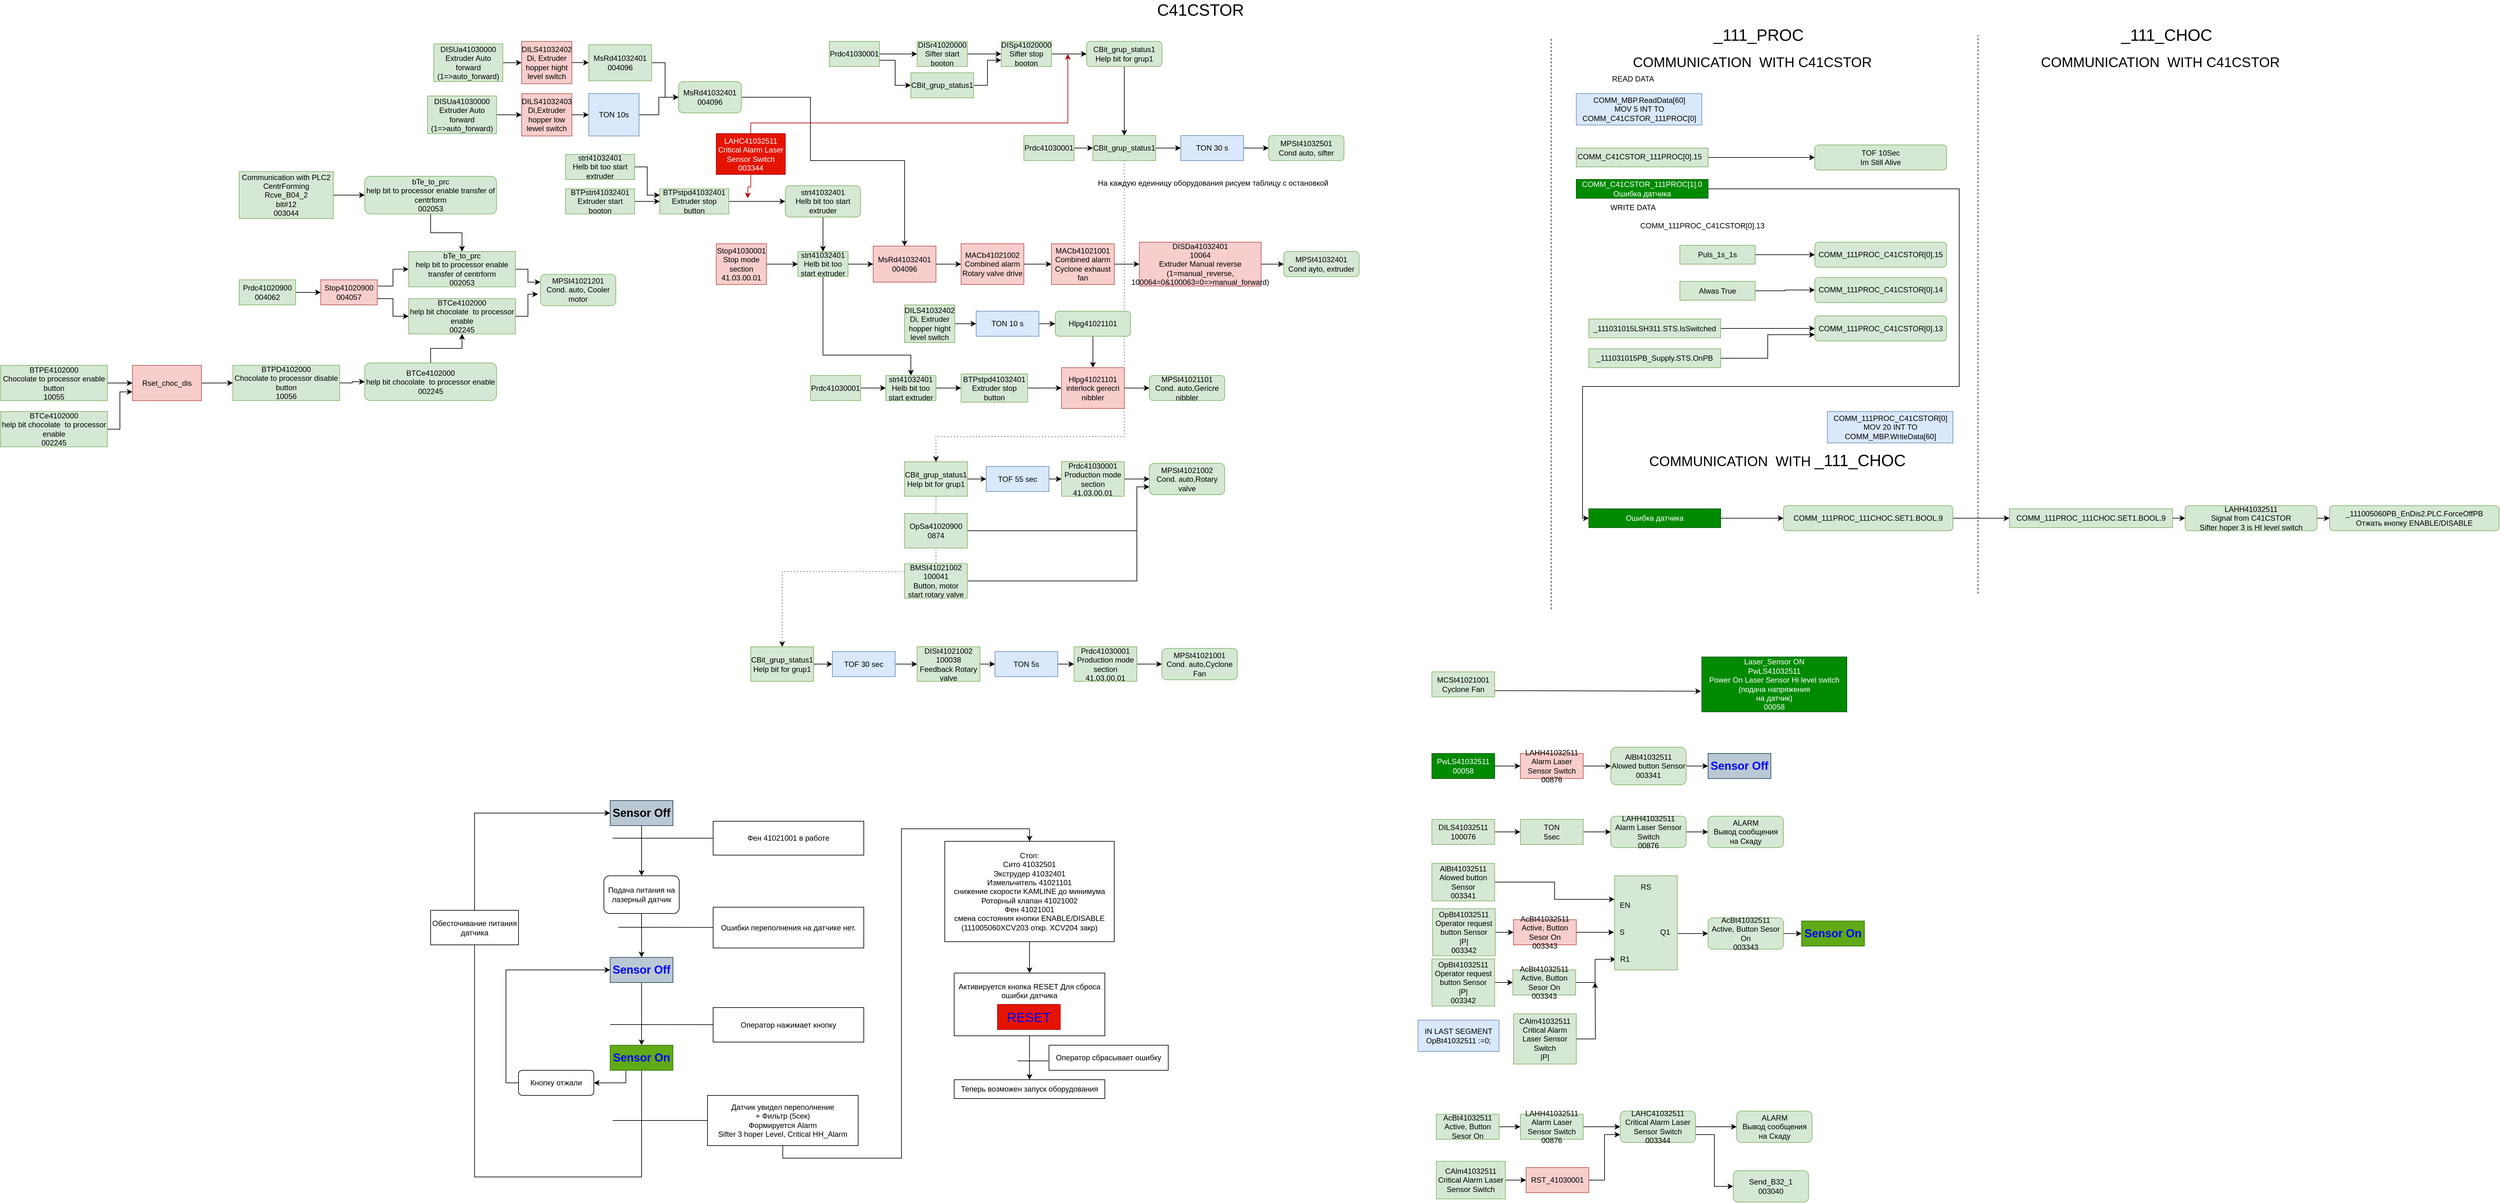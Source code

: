 <mxfile version="13.1.12" type="github" pages="2">
  <diagram id="qHU7FAaES_boD9Tej4y-" name="Страница 1">
    <mxGraphModel dx="4614" dy="1280" grid="1" gridSize="10" guides="1" tooltips="1" connect="1" arrows="1" fold="1" page="1" pageScale="1" pageWidth="827" pageHeight="1169" math="0" shadow="0">
      <root>
        <mxCell id="0" />
        <mxCell id="1" parent="0" />
        <mxCell id="2faM6xxn5gPUSQKG9c2S-5" style="edgeStyle=orthogonalEdgeStyle;rounded=0;orthogonalLoop=1;jettySize=auto;html=1;exitX=1;exitY=0.5;exitDx=0;exitDy=0;entryX=0;entryY=0.5;entryDx=0;entryDy=0;" parent="1" source="2faM6xxn5gPUSQKG9c2S-1" target="2faM6xxn5gPUSQKG9c2S-2" edge="1">
          <mxGeometry relative="1" as="geometry" />
        </mxCell>
        <mxCell id="2faM6xxn5gPUSQKG9c2S-1" value="Prdc41030001" style="rounded=0;whiteSpace=wrap;html=1;fillColor=#d5e8d4;strokeColor=#82b366;" parent="1" vertex="1">
          <mxGeometry x="110" y="240" width="80" height="40" as="geometry" />
        </mxCell>
        <mxCell id="2faM6xxn5gPUSQKG9c2S-6" style="edgeStyle=orthogonalEdgeStyle;rounded=0;orthogonalLoop=1;jettySize=auto;html=1;exitX=1;exitY=0.5;exitDx=0;exitDy=0;entryX=0;entryY=0.5;entryDx=0;entryDy=0;" parent="1" source="2faM6xxn5gPUSQKG9c2S-2" target="2faM6xxn5gPUSQKG9c2S-3" edge="1">
          <mxGeometry relative="1" as="geometry" />
        </mxCell>
        <mxCell id="PftA5TN3Sijjc4cnUTBq-42" style="edgeStyle=orthogonalEdgeStyle;rounded=0;orthogonalLoop=1;jettySize=auto;html=1;exitX=0.5;exitY=1;exitDx=0;exitDy=0;entryX=0.5;entryY=0;entryDx=0;entryDy=0;dashed=1;dashPattern=1 4;" parent="1" source="2faM6xxn5gPUSQKG9c2S-2" target="PftA5TN3Sijjc4cnUTBq-28" edge="1">
          <mxGeometry relative="1" as="geometry">
            <Array as="points">
              <mxPoint x="270" y="720" />
              <mxPoint x="-30" y="720" />
            </Array>
          </mxGeometry>
        </mxCell>
        <mxCell id="2faM6xxn5gPUSQKG9c2S-2" value="CBit_grup_status1" style="rounded=0;whiteSpace=wrap;html=1;fillColor=#d5e8d4;strokeColor=#82b366;" parent="1" vertex="1">
          <mxGeometry x="220" y="240" width="100" height="40" as="geometry" />
        </mxCell>
        <mxCell id="2faM6xxn5gPUSQKG9c2S-7" style="edgeStyle=orthogonalEdgeStyle;rounded=0;orthogonalLoop=1;jettySize=auto;html=1;exitX=1;exitY=0.5;exitDx=0;exitDy=0;entryX=0;entryY=0.5;entryDx=0;entryDy=0;" parent="1" source="2faM6xxn5gPUSQKG9c2S-3" target="2faM6xxn5gPUSQKG9c2S-4" edge="1">
          <mxGeometry relative="1" as="geometry" />
        </mxCell>
        <mxCell id="2faM6xxn5gPUSQKG9c2S-3" value="TON 30 s" style="rounded=0;whiteSpace=wrap;html=1;fillColor=#dae8fc;strokeColor=#6c8ebf;" parent="1" vertex="1">
          <mxGeometry x="360" y="240" width="100" height="40" as="geometry" />
        </mxCell>
        <mxCell id="2faM6xxn5gPUSQKG9c2S-4" value="&lt;div&gt;MPSt41032501&lt;/div&gt;&lt;div&gt;Cond auto, sifter&lt;br&gt;&lt;/div&gt;" style="rounded=1;whiteSpace=wrap;html=1;fillColor=#d5e8d4;strokeColor=#82b366;" parent="1" vertex="1">
          <mxGeometry x="500" y="240" width="120" height="40" as="geometry" />
        </mxCell>
        <mxCell id="2faM6xxn5gPUSQKG9c2S-10" style="edgeStyle=orthogonalEdgeStyle;rounded=0;orthogonalLoop=1;jettySize=auto;html=1;exitX=1;exitY=0.5;exitDx=0;exitDy=0;entryX=0;entryY=0.5;entryDx=0;entryDy=0;" parent="1" source="2faM6xxn5gPUSQKG9c2S-8" target="2faM6xxn5gPUSQKG9c2S-9" edge="1">
          <mxGeometry relative="1" as="geometry" />
        </mxCell>
        <mxCell id="2faM6xxn5gPUSQKG9c2S-22" style="edgeStyle=orthogonalEdgeStyle;rounded=0;orthogonalLoop=1;jettySize=auto;html=1;exitX=1;exitY=0.75;exitDx=0;exitDy=0;entryX=0;entryY=0.5;entryDx=0;entryDy=0;" parent="1" source="2faM6xxn5gPUSQKG9c2S-8" target="2faM6xxn5gPUSQKG9c2S-16" edge="1">
          <mxGeometry relative="1" as="geometry" />
        </mxCell>
        <mxCell id="2faM6xxn5gPUSQKG9c2S-8" value="Prdc41030001" style="rounded=0;whiteSpace=wrap;html=1;fillColor=#d5e8d4;strokeColor=#82b366;" parent="1" vertex="1">
          <mxGeometry x="-200" y="90" width="80" height="40" as="geometry" />
        </mxCell>
        <mxCell id="2faM6xxn5gPUSQKG9c2S-12" style="edgeStyle=orthogonalEdgeStyle;rounded=0;orthogonalLoop=1;jettySize=auto;html=1;exitX=1;exitY=0.5;exitDx=0;exitDy=0;entryX=0;entryY=0.5;entryDx=0;entryDy=0;" parent="1" source="2faM6xxn5gPUSQKG9c2S-9" target="2faM6xxn5gPUSQKG9c2S-11" edge="1">
          <mxGeometry relative="1" as="geometry" />
        </mxCell>
        <mxCell id="2faM6xxn5gPUSQKG9c2S-9" value="&lt;div&gt;DISr41020000&lt;/div&gt;Sifter start booton" style="rounded=0;whiteSpace=wrap;html=1;fillColor=#d5e8d4;strokeColor=#82b366;" parent="1" vertex="1">
          <mxGeometry x="-60" y="90" width="80" height="40" as="geometry" />
        </mxCell>
        <mxCell id="2faM6xxn5gPUSQKG9c2S-14" style="edgeStyle=orthogonalEdgeStyle;rounded=0;orthogonalLoop=1;jettySize=auto;html=1;" parent="1" source="2faM6xxn5gPUSQKG9c2S-11" target="2faM6xxn5gPUSQKG9c2S-13" edge="1">
          <mxGeometry relative="1" as="geometry" />
        </mxCell>
        <mxCell id="2faM6xxn5gPUSQKG9c2S-11" value="&lt;div&gt;DISp41020000&lt;/div&gt;Sifter stop booton" style="rounded=0;whiteSpace=wrap;html=1;fillColor=#d5e8d4;strokeColor=#82b366;" parent="1" vertex="1">
          <mxGeometry x="74" y="90" width="80" height="40" as="geometry" />
        </mxCell>
        <mxCell id="2faM6xxn5gPUSQKG9c2S-15" style="edgeStyle=orthogonalEdgeStyle;rounded=0;orthogonalLoop=1;jettySize=auto;html=1;exitX=0.5;exitY=1;exitDx=0;exitDy=0;entryX=0.5;entryY=0;entryDx=0;entryDy=0;" parent="1" source="2faM6xxn5gPUSQKG9c2S-13" target="2faM6xxn5gPUSQKG9c2S-2" edge="1">
          <mxGeometry relative="1" as="geometry" />
        </mxCell>
        <mxCell id="2faM6xxn5gPUSQKG9c2S-13" value="CBit_grup_status1&lt;div&gt;Help bit for grup1 &lt;/div&gt;" style="rounded=1;whiteSpace=wrap;html=1;fillColor=#d5e8d4;strokeColor=#82b366;" parent="1" vertex="1">
          <mxGeometry x="210" y="90" width="120" height="40" as="geometry" />
        </mxCell>
        <mxCell id="2faM6xxn5gPUSQKG9c2S-19" style="edgeStyle=orthogonalEdgeStyle;rounded=0;orthogonalLoop=1;jettySize=auto;html=1;entryX=0;entryY=0.75;entryDx=0;entryDy=0;" parent="1" source="2faM6xxn5gPUSQKG9c2S-16" target="2faM6xxn5gPUSQKG9c2S-11" edge="1">
          <mxGeometry relative="1" as="geometry" />
        </mxCell>
        <mxCell id="2faM6xxn5gPUSQKG9c2S-16" value="CBit_grup_status1" style="rounded=0;whiteSpace=wrap;html=1;fillColor=#d5e8d4;strokeColor=#82b366;" parent="1" vertex="1">
          <mxGeometry x="-70" y="140" width="100" height="40" as="geometry" />
        </mxCell>
        <mxCell id="2faM6xxn5gPUSQKG9c2S-23" value="&lt;div&gt;MPSt41032401&lt;/div&gt;&lt;div&gt;Cond ayto, extruder&lt;br&gt;&lt;/div&gt;" style="rounded=1;whiteSpace=wrap;html=1;fillColor=#d5e8d4;strokeColor=#82b366;" parent="1" vertex="1">
          <mxGeometry x="524" y="425" width="120" height="40" as="geometry" />
        </mxCell>
        <mxCell id="2faM6xxn5gPUSQKG9c2S-25" style="edgeStyle=orthogonalEdgeStyle;rounded=0;orthogonalLoop=1;jettySize=auto;html=1;exitX=1;exitY=0.5;exitDx=0;exitDy=0;entryX=0;entryY=0.5;entryDx=0;entryDy=0;" parent="1" source="2faM6xxn5gPUSQKG9c2S-24" target="2faM6xxn5gPUSQKG9c2S-23" edge="1">
          <mxGeometry relative="1" as="geometry" />
        </mxCell>
        <mxCell id="2faM6xxn5gPUSQKG9c2S-24" value="&lt;div&gt;DISDa41032401&lt;/div&gt;&lt;div&gt;10064&lt;br&gt;&lt;/div&gt;&lt;div&gt;Extruder Manual reverse (1=manual_reverse, 100064=0&amp;amp;100063=0=&amp;gt;manual_forward)&lt;br&gt;&lt;/div&gt;" style="rounded=0;whiteSpace=wrap;html=1;fillColor=#f8cecc;strokeColor=#b85450;" parent="1" vertex="1">
          <mxGeometry x="294" y="410" width="194" height="70" as="geometry" />
        </mxCell>
        <mxCell id="2faM6xxn5gPUSQKG9c2S-27" style="edgeStyle=orthogonalEdgeStyle;rounded=0;orthogonalLoop=1;jettySize=auto;html=1;exitX=1;exitY=0.5;exitDx=0;exitDy=0;" parent="1" source="2faM6xxn5gPUSQKG9c2S-26" target="2faM6xxn5gPUSQKG9c2S-24" edge="1">
          <mxGeometry relative="1" as="geometry" />
        </mxCell>
        <mxCell id="2faM6xxn5gPUSQKG9c2S-26" value="&lt;div&gt;MACb41021001&lt;/div&gt;&lt;div&gt;Combined alarm Cyclone exhaust fan&lt;br&gt;&lt;/div&gt;" style="rounded=0;whiteSpace=wrap;html=1;fillColor=#f8cecc;strokeColor=#b85450;" parent="1" vertex="1">
          <mxGeometry x="154" y="412.5" width="100" height="65" as="geometry" />
        </mxCell>
        <mxCell id="2faM6xxn5gPUSQKG9c2S-29" style="edgeStyle=orthogonalEdgeStyle;rounded=0;orthogonalLoop=1;jettySize=auto;html=1;entryX=0;entryY=0.5;entryDx=0;entryDy=0;" parent="1" source="2faM6xxn5gPUSQKG9c2S-28" target="2faM6xxn5gPUSQKG9c2S-26" edge="1">
          <mxGeometry relative="1" as="geometry" />
        </mxCell>
        <mxCell id="2faM6xxn5gPUSQKG9c2S-28" value="&lt;div&gt;MACb41021002&lt;/div&gt;&lt;div&gt;Combined alarm Rotary valve drive&lt;br&gt;&lt;/div&gt;" style="rounded=0;whiteSpace=wrap;html=1;fillColor=#f8cecc;strokeColor=#b85450;" parent="1" vertex="1">
          <mxGeometry x="10" y="412.5" width="100" height="65" as="geometry" />
        </mxCell>
        <mxCell id="2faM6xxn5gPUSQKG9c2S-31" style="edgeStyle=orthogonalEdgeStyle;rounded=0;orthogonalLoop=1;jettySize=auto;html=1;exitX=1;exitY=0.5;exitDx=0;exitDy=0;entryX=0;entryY=0.5;entryDx=0;entryDy=0;" parent="1" source="2faM6xxn5gPUSQKG9c2S-30" target="2faM6xxn5gPUSQKG9c2S-28" edge="1">
          <mxGeometry relative="1" as="geometry" />
        </mxCell>
        <mxCell id="2faM6xxn5gPUSQKG9c2S-30" value="&lt;div&gt;MsRd41032401&lt;/div&gt;004096" style="rounded=0;whiteSpace=wrap;html=1;fillColor=#f8cecc;strokeColor=#b85450;" parent="1" vertex="1">
          <mxGeometry x="-130" y="416.25" width="100" height="57.5" as="geometry" />
        </mxCell>
        <mxCell id="2faM6xxn5gPUSQKG9c2S-33" style="edgeStyle=orthogonalEdgeStyle;rounded=0;orthogonalLoop=1;jettySize=auto;html=1;entryX=0;entryY=0.5;entryDx=0;entryDy=0;" parent="1" source="2faM6xxn5gPUSQKG9c2S-32" target="2faM6xxn5gPUSQKG9c2S-30" edge="1">
          <mxGeometry relative="1" as="geometry" />
        </mxCell>
        <mxCell id="PftA5TN3Sijjc4cnUTBq-9" style="edgeStyle=orthogonalEdgeStyle;rounded=0;orthogonalLoop=1;jettySize=auto;html=1;entryX=0.5;entryY=0;entryDx=0;entryDy=0;" parent="1" source="2faM6xxn5gPUSQKG9c2S-32" target="PftA5TN3Sijjc4cnUTBq-8" edge="1">
          <mxGeometry relative="1" as="geometry">
            <Array as="points">
              <mxPoint x="-210" y="590" />
              <mxPoint x="-70" y="590" />
            </Array>
          </mxGeometry>
        </mxCell>
        <mxCell id="2faM6xxn5gPUSQKG9c2S-32" value="&lt;div&gt;strt41032401&lt;/div&gt;&lt;div&gt;Helb bit too start extruder&lt;br&gt;&lt;/div&gt;" style="rounded=0;whiteSpace=wrap;html=1;fillColor=#d5e8d4;strokeColor=#82b366;" parent="1" vertex="1">
          <mxGeometry x="-250" y="425" width="80" height="40" as="geometry" />
        </mxCell>
        <mxCell id="2faM6xxn5gPUSQKG9c2S-36" style="edgeStyle=orthogonalEdgeStyle;rounded=0;orthogonalLoop=1;jettySize=auto;html=1;exitX=1;exitY=0.5;exitDx=0;exitDy=0;entryX=0;entryY=0.5;entryDx=0;entryDy=0;" parent="1" source="2faM6xxn5gPUSQKG9c2S-34" target="2faM6xxn5gPUSQKG9c2S-32" edge="1">
          <mxGeometry relative="1" as="geometry" />
        </mxCell>
        <mxCell id="2faM6xxn5gPUSQKG9c2S-34" value="&lt;div&gt;Stop41030001&lt;/div&gt;Stop mode section 41.03.00.01" style="rounded=0;whiteSpace=wrap;html=1;fillColor=#f8cecc;strokeColor=#b85450;" parent="1" vertex="1">
          <mxGeometry x="-380" y="412.5" width="80" height="65" as="geometry" />
        </mxCell>
        <mxCell id="2faM6xxn5gPUSQKG9c2S-39" style="edgeStyle=orthogonalEdgeStyle;rounded=0;orthogonalLoop=1;jettySize=auto;html=1;" parent="1" edge="1">
          <mxGeometry relative="1" as="geometry">
            <mxPoint x="-550" y="442.5" as="sourcePoint" />
          </mxGeometry>
        </mxCell>
        <mxCell id="2faM6xxn5gPUSQKG9c2S-42" style="edgeStyle=orthogonalEdgeStyle;rounded=0;orthogonalLoop=1;jettySize=auto;html=1;entryX=0.5;entryY=0;entryDx=0;entryDy=0;" parent="1" source="2faM6xxn5gPUSQKG9c2S-41" target="2faM6xxn5gPUSQKG9c2S-32" edge="1">
          <mxGeometry relative="1" as="geometry" />
        </mxCell>
        <mxCell id="2faM6xxn5gPUSQKG9c2S-41" value="&lt;div&gt;strt41032401&lt;/div&gt;&lt;div&gt;Helb bit too start extruder&lt;br&gt;&lt;/div&gt;" style="rounded=1;whiteSpace=wrap;html=1;fillColor=#d5e8d4;strokeColor=#82b366;" parent="1" vertex="1">
          <mxGeometry x="-270" y="320" width="120" height="50" as="geometry" />
        </mxCell>
        <mxCell id="2faM6xxn5gPUSQKG9c2S-44" style="edgeStyle=orthogonalEdgeStyle;rounded=0;orthogonalLoop=1;jettySize=auto;html=1;exitX=1;exitY=0.5;exitDx=0;exitDy=0;entryX=0;entryY=0.5;entryDx=0;entryDy=0;" parent="1" source="2faM6xxn5gPUSQKG9c2S-43" target="2faM6xxn5gPUSQKG9c2S-41" edge="1">
          <mxGeometry relative="1" as="geometry" />
        </mxCell>
        <mxCell id="2faM6xxn5gPUSQKG9c2S-43" value="&lt;div&gt;BTPstpd41032401&lt;/div&gt;Extruder stop button" style="rounded=0;whiteSpace=wrap;html=1;fillColor=#d5e8d4;strokeColor=#82b366;" parent="1" vertex="1">
          <mxGeometry x="-470" y="325" width="110" height="40" as="geometry" />
        </mxCell>
        <mxCell id="2faM6xxn5gPUSQKG9c2S-46" style="edgeStyle=orthogonalEdgeStyle;rounded=0;orthogonalLoop=1;jettySize=auto;html=1;entryX=0;entryY=0.5;entryDx=0;entryDy=0;" parent="1" source="2faM6xxn5gPUSQKG9c2S-45" target="2faM6xxn5gPUSQKG9c2S-43" edge="1">
          <mxGeometry relative="1" as="geometry" />
        </mxCell>
        <mxCell id="2faM6xxn5gPUSQKG9c2S-45" value="&lt;div&gt;BTPstrt41032401&lt;/div&gt;&lt;div&gt;Extruder start booton&lt;br&gt;&lt;/div&gt;" style="rounded=0;whiteSpace=wrap;html=1;fillColor=#d5e8d4;strokeColor=#82b366;" parent="1" vertex="1">
          <mxGeometry x="-620" y="325" width="110" height="40" as="geometry" />
        </mxCell>
        <mxCell id="2faM6xxn5gPUSQKG9c2S-48" style="edgeStyle=orthogonalEdgeStyle;rounded=0;orthogonalLoop=1;jettySize=auto;html=1;entryX=0;entryY=0.25;entryDx=0;entryDy=0;" parent="1" source="2faM6xxn5gPUSQKG9c2S-47" target="2faM6xxn5gPUSQKG9c2S-43" edge="1">
          <mxGeometry relative="1" as="geometry" />
        </mxCell>
        <mxCell id="2faM6xxn5gPUSQKG9c2S-47" value="&lt;div&gt;strt41032401&lt;/div&gt;&lt;div&gt;Helb bit too start extruder&lt;br&gt;&lt;/div&gt;" style="rounded=0;whiteSpace=wrap;html=1;fillColor=#d5e8d4;strokeColor=#82b366;" parent="1" vertex="1">
          <mxGeometry x="-620" y="270" width="110" height="40" as="geometry" />
        </mxCell>
        <mxCell id="PftA5TN3Sijjc4cnUTBq-6" style="edgeStyle=orthogonalEdgeStyle;rounded=0;orthogonalLoop=1;jettySize=auto;html=1;exitX=1;exitY=0.5;exitDx=0;exitDy=0;entryX=0.5;entryY=0;entryDx=0;entryDy=0;" parent="1" source="2faM6xxn5gPUSQKG9c2S-49" target="2faM6xxn5gPUSQKG9c2S-30" edge="1">
          <mxGeometry relative="1" as="geometry">
            <Array as="points">
              <mxPoint x="-230" y="179" />
              <mxPoint x="-230" y="280" />
              <mxPoint x="-80" y="280" />
            </Array>
          </mxGeometry>
        </mxCell>
        <mxCell id="2faM6xxn5gPUSQKG9c2S-49" value="&lt;div&gt;MsRd41032401&lt;/div&gt;004096" style="rounded=1;whiteSpace=wrap;html=1;fillColor=#d5e8d4;strokeColor=#82b366;" parent="1" vertex="1">
          <mxGeometry x="-440" y="154" width="100" height="50" as="geometry" />
        </mxCell>
        <mxCell id="2faM6xxn5gPUSQKG9c2S-53" style="edgeStyle=orthogonalEdgeStyle;rounded=0;orthogonalLoop=1;jettySize=auto;html=1;entryX=0;entryY=0.5;entryDx=0;entryDy=0;" parent="1" source="2faM6xxn5gPUSQKG9c2S-50" target="2faM6xxn5gPUSQKG9c2S-52" edge="1">
          <mxGeometry relative="1" as="geometry" />
        </mxCell>
        <mxCell id="2faM6xxn5gPUSQKG9c2S-50" value="&lt;div&gt;DISUa41030000&lt;/div&gt;Extruder Auto forward (1=&amp;gt;auto_forward)" style="rounded=0;whiteSpace=wrap;html=1;fillColor=#d5e8d4;strokeColor=#82b366;" parent="1" vertex="1">
          <mxGeometry x="-830" y="94" width="110" height="60" as="geometry" />
        </mxCell>
        <mxCell id="PftA5TN3Sijjc4cnUTBq-2" style="edgeStyle=orthogonalEdgeStyle;rounded=0;orthogonalLoop=1;jettySize=auto;html=1;exitX=1;exitY=0.5;exitDx=0;exitDy=0;entryX=0;entryY=0.5;entryDx=0;entryDy=0;" parent="1" source="2faM6xxn5gPUSQKG9c2S-51" target="PftA5TN3Sijjc4cnUTBq-1" edge="1">
          <mxGeometry relative="1" as="geometry" />
        </mxCell>
        <mxCell id="2faM6xxn5gPUSQKG9c2S-51" value="&lt;div&gt;DISUa41030000&lt;/div&gt;Extruder Auto forward (1=&amp;gt;auto_forward)" style="rounded=0;whiteSpace=wrap;html=1;fillColor=#d5e8d4;strokeColor=#82b366;" parent="1" vertex="1">
          <mxGeometry x="-840" y="177" width="110" height="60" as="geometry" />
        </mxCell>
        <mxCell id="2faM6xxn5gPUSQKG9c2S-55" style="edgeStyle=orthogonalEdgeStyle;rounded=0;orthogonalLoop=1;jettySize=auto;html=1;entryX=0;entryY=0.5;entryDx=0;entryDy=0;" parent="1" source="2faM6xxn5gPUSQKG9c2S-52" target="2faM6xxn5gPUSQKG9c2S-54" edge="1">
          <mxGeometry relative="1" as="geometry" />
        </mxCell>
        <mxCell id="2faM6xxn5gPUSQKG9c2S-52" value="&lt;div&gt;DILS41032402&lt;/div&gt;Di, Extruder hopper hight level switch" style="rounded=0;whiteSpace=wrap;html=1;fillColor=#f8cecc;strokeColor=#b85450;" parent="1" vertex="1">
          <mxGeometry x="-690" y="90" width="80" height="67.5" as="geometry" />
        </mxCell>
        <mxCell id="2faM6xxn5gPUSQKG9c2S-56" style="edgeStyle=orthogonalEdgeStyle;rounded=0;orthogonalLoop=1;jettySize=auto;html=1;exitX=1;exitY=0.5;exitDx=0;exitDy=0;entryX=0;entryY=0.5;entryDx=0;entryDy=0;" parent="1" source="2faM6xxn5gPUSQKG9c2S-54" target="2faM6xxn5gPUSQKG9c2S-49" edge="1">
          <mxGeometry relative="1" as="geometry" />
        </mxCell>
        <mxCell id="2faM6xxn5gPUSQKG9c2S-54" value="&lt;div&gt;MsRd41032401&lt;/div&gt;004096" style="rounded=0;whiteSpace=wrap;html=1;fillColor=#d5e8d4;strokeColor=#82b366;" parent="1" vertex="1">
          <mxGeometry x="-583" y="95.25" width="100" height="57.5" as="geometry" />
        </mxCell>
        <mxCell id="PftA5TN3Sijjc4cnUTBq-4" style="edgeStyle=orthogonalEdgeStyle;rounded=0;orthogonalLoop=1;jettySize=auto;html=1;exitX=1;exitY=0.5;exitDx=0;exitDy=0;" parent="1" source="PftA5TN3Sijjc4cnUTBq-1" target="PftA5TN3Sijjc4cnUTBq-3" edge="1">
          <mxGeometry relative="1" as="geometry" />
        </mxCell>
        <mxCell id="PftA5TN3Sijjc4cnUTBq-1" value="&lt;div&gt;DILS41032403&lt;/div&gt;&lt;div&gt;Di,Extruder hopper low lewel switch&lt;br&gt;&lt;/div&gt;" style="rounded=0;whiteSpace=wrap;html=1;fillColor=#f8cecc;strokeColor=#b85450;" parent="1" vertex="1">
          <mxGeometry x="-690" y="173.25" width="80" height="67.5" as="geometry" />
        </mxCell>
        <mxCell id="PftA5TN3Sijjc4cnUTBq-5" style="edgeStyle=orthogonalEdgeStyle;rounded=0;orthogonalLoop=1;jettySize=auto;html=1;" parent="1" source="PftA5TN3Sijjc4cnUTBq-3" target="2faM6xxn5gPUSQKG9c2S-49" edge="1">
          <mxGeometry relative="1" as="geometry" />
        </mxCell>
        <mxCell id="PftA5TN3Sijjc4cnUTBq-3" value="TON 10s" style="rounded=0;whiteSpace=wrap;html=1;fillColor=#dae8fc;strokeColor=#6c8ebf;" parent="1" vertex="1">
          <mxGeometry x="-583" y="173.25" width="80" height="67.5" as="geometry" />
        </mxCell>
        <mxCell id="PftA5TN3Sijjc4cnUTBq-10" style="edgeStyle=orthogonalEdgeStyle;rounded=0;orthogonalLoop=1;jettySize=auto;html=1;exitX=1;exitY=0.5;exitDx=0;exitDy=0;" parent="1" source="PftA5TN3Sijjc4cnUTBq-7" target="PftA5TN3Sijjc4cnUTBq-8" edge="1">
          <mxGeometry relative="1" as="geometry" />
        </mxCell>
        <mxCell id="PftA5TN3Sijjc4cnUTBq-7" value="Prdc41030001" style="rounded=0;whiteSpace=wrap;html=1;fillColor=#d5e8d4;strokeColor=#82b366;" parent="1" vertex="1">
          <mxGeometry x="-230" y="622.5" width="80" height="40" as="geometry" />
        </mxCell>
        <mxCell id="PftA5TN3Sijjc4cnUTBq-12" style="edgeStyle=orthogonalEdgeStyle;rounded=0;orthogonalLoop=1;jettySize=auto;html=1;exitX=1;exitY=0.5;exitDx=0;exitDy=0;entryX=0;entryY=0.5;entryDx=0;entryDy=0;" parent="1" source="PftA5TN3Sijjc4cnUTBq-8" target="PftA5TN3Sijjc4cnUTBq-11" edge="1">
          <mxGeometry relative="1" as="geometry" />
        </mxCell>
        <mxCell id="PftA5TN3Sijjc4cnUTBq-8" value="&lt;div&gt;strt41032401&lt;br&gt;&lt;/div&gt;&lt;div&gt;Helb bit too start extruder&lt;/div&gt;" style="rounded=0;whiteSpace=wrap;html=1;fillColor=#d5e8d4;strokeColor=#82b366;" parent="1" vertex="1">
          <mxGeometry x="-110" y="622.5" width="80" height="40" as="geometry" />
        </mxCell>
        <mxCell id="PftA5TN3Sijjc4cnUTBq-14" style="edgeStyle=orthogonalEdgeStyle;rounded=0;orthogonalLoop=1;jettySize=auto;html=1;entryX=0;entryY=0.5;entryDx=0;entryDy=0;" parent="1" source="PftA5TN3Sijjc4cnUTBq-11" target="PftA5TN3Sijjc4cnUTBq-13" edge="1">
          <mxGeometry relative="1" as="geometry" />
        </mxCell>
        <mxCell id="PftA5TN3Sijjc4cnUTBq-11" value="&lt;div&gt;BTPstpd41032401&lt;/div&gt;Extruder stop button" style="rounded=0;whiteSpace=wrap;html=1;fillColor=#d5e8d4;strokeColor=#82b366;" parent="1" vertex="1">
          <mxGeometry x="10" y="620" width="106" height="45" as="geometry" />
        </mxCell>
        <mxCell id="PftA5TN3Sijjc4cnUTBq-16" style="edgeStyle=orthogonalEdgeStyle;rounded=0;orthogonalLoop=1;jettySize=auto;html=1;entryX=0;entryY=0.5;entryDx=0;entryDy=0;" parent="1" source="PftA5TN3Sijjc4cnUTBq-13" target="PftA5TN3Sijjc4cnUTBq-15" edge="1">
          <mxGeometry relative="1" as="geometry" />
        </mxCell>
        <mxCell id="PftA5TN3Sijjc4cnUTBq-13" value="&lt;div&gt;Hlpg41021101&lt;/div&gt;&lt;div&gt;interlock gerecri nibbler&lt;br&gt;&lt;/div&gt;" style="rounded=0;whiteSpace=wrap;html=1;fillColor=#f8cecc;strokeColor=#b85450;" parent="1" vertex="1">
          <mxGeometry x="170" y="610" width="100" height="65" as="geometry" />
        </mxCell>
        <mxCell id="PftA5TN3Sijjc4cnUTBq-15" value="&lt;div&gt;MPSt41021101&lt;/div&gt;&lt;div&gt;Cond. auto,Gericre nibbler&lt;br&gt;&lt;/div&gt;" style="rounded=1;whiteSpace=wrap;html=1;fillColor=#d5e8d4;strokeColor=#82b366;" parent="1" vertex="1">
          <mxGeometry x="310" y="622.5" width="120" height="40" as="geometry" />
        </mxCell>
        <mxCell id="PftA5TN3Sijjc4cnUTBq-19" style="edgeStyle=orthogonalEdgeStyle;rounded=0;orthogonalLoop=1;jettySize=auto;html=1;exitX=1;exitY=0.5;exitDx=0;exitDy=0;entryX=0;entryY=0.5;entryDx=0;entryDy=0;" parent="1" source="PftA5TN3Sijjc4cnUTBq-17" target="PftA5TN3Sijjc4cnUTBq-18" edge="1">
          <mxGeometry relative="1" as="geometry" />
        </mxCell>
        <mxCell id="PftA5TN3Sijjc4cnUTBq-17" value="&lt;div&gt;DILS41032402&lt;/div&gt;Di, Extruder hopper hight level switch" style="rounded=0;whiteSpace=wrap;html=1;fillColor=#d5e8d4;strokeColor=#82b366;" parent="1" vertex="1">
          <mxGeometry x="-80" y="510" width="80" height="60" as="geometry" />
        </mxCell>
        <mxCell id="PftA5TN3Sijjc4cnUTBq-22" style="edgeStyle=orthogonalEdgeStyle;rounded=0;orthogonalLoop=1;jettySize=auto;html=1;exitX=1;exitY=0.5;exitDx=0;exitDy=0;" parent="1" source="PftA5TN3Sijjc4cnUTBq-18" target="PftA5TN3Sijjc4cnUTBq-21" edge="1">
          <mxGeometry relative="1" as="geometry" />
        </mxCell>
        <mxCell id="PftA5TN3Sijjc4cnUTBq-18" value="TON 10 s" style="rounded=0;whiteSpace=wrap;html=1;fillColor=#dae8fc;strokeColor=#6c8ebf;" parent="1" vertex="1">
          <mxGeometry x="34" y="520" width="100" height="40" as="geometry" />
        </mxCell>
        <mxCell id="PftA5TN3Sijjc4cnUTBq-23" style="edgeStyle=orthogonalEdgeStyle;rounded=0;orthogonalLoop=1;jettySize=auto;html=1;entryX=0.5;entryY=0;entryDx=0;entryDy=0;" parent="1" source="PftA5TN3Sijjc4cnUTBq-21" target="PftA5TN3Sijjc4cnUTBq-13" edge="1">
          <mxGeometry relative="1" as="geometry" />
        </mxCell>
        <mxCell id="PftA5TN3Sijjc4cnUTBq-21" value="Hlpg41021101" style="rounded=1;whiteSpace=wrap;html=1;fillColor=#d5e8d4;strokeColor=#82b366;" parent="1" vertex="1">
          <mxGeometry x="160" y="520" width="120" height="40" as="geometry" />
        </mxCell>
        <mxCell id="PftA5TN3Sijjc4cnUTBq-25" value="&lt;div&gt;MPSt41021002&lt;/div&gt;&lt;div&gt;Cond. auto,Rotary valve&lt;br&gt;&lt;/div&gt;" style="rounded=1;whiteSpace=wrap;html=1;fillColor=#d5e8d4;strokeColor=#82b366;" parent="1" vertex="1">
          <mxGeometry x="310" y="762.5" width="120" height="50" as="geometry" />
        </mxCell>
        <mxCell id="PftA5TN3Sijjc4cnUTBq-27" style="edgeStyle=orthogonalEdgeStyle;rounded=0;orthogonalLoop=1;jettySize=auto;html=1;" parent="1" source="PftA5TN3Sijjc4cnUTBq-26" target="PftA5TN3Sijjc4cnUTBq-25" edge="1">
          <mxGeometry relative="1" as="geometry" />
        </mxCell>
        <mxCell id="PftA5TN3Sijjc4cnUTBq-26" value="&lt;div&gt;Prdc41030001&lt;/div&gt;&lt;div&gt;Production mode section 41.03.00.01&lt;br&gt;&lt;/div&gt;" style="rounded=0;whiteSpace=wrap;html=1;fillColor=#d5e8d4;strokeColor=#82b366;" parent="1" vertex="1">
          <mxGeometry x="170" y="760" width="100" height="55" as="geometry" />
        </mxCell>
        <mxCell id="PftA5TN3Sijjc4cnUTBq-31" style="edgeStyle=orthogonalEdgeStyle;rounded=0;orthogonalLoop=1;jettySize=auto;html=1;exitX=1;exitY=0.5;exitDx=0;exitDy=0;" parent="1" source="PftA5TN3Sijjc4cnUTBq-28" target="PftA5TN3Sijjc4cnUTBq-30" edge="1">
          <mxGeometry relative="1" as="geometry" />
        </mxCell>
        <mxCell id="PftA5TN3Sijjc4cnUTBq-54" style="edgeStyle=orthogonalEdgeStyle;rounded=0;orthogonalLoop=1;jettySize=auto;html=1;exitX=0.5;exitY=1;exitDx=0;exitDy=0;dashed=1;dashPattern=1 4;" parent="1" source="PftA5TN3Sijjc4cnUTBq-28" target="PftA5TN3Sijjc4cnUTBq-47" edge="1">
          <mxGeometry relative="1" as="geometry" />
        </mxCell>
        <mxCell id="PftA5TN3Sijjc4cnUTBq-28" value="&lt;div&gt;CBit_grup_status1&lt;/div&gt;&lt;div&gt;Help bit for grup1 &lt;br&gt;&lt;/div&gt;" style="rounded=0;whiteSpace=wrap;html=1;fillColor=#d5e8d4;strokeColor=#82b366;" parent="1" vertex="1">
          <mxGeometry x="-80" y="760" width="100" height="55" as="geometry" />
        </mxCell>
        <mxCell id="PftA5TN3Sijjc4cnUTBq-32" style="edgeStyle=orthogonalEdgeStyle;rounded=0;orthogonalLoop=1;jettySize=auto;html=1;exitX=1;exitY=0.5;exitDx=0;exitDy=0;entryX=0;entryY=0.5;entryDx=0;entryDy=0;" parent="1" source="PftA5TN3Sijjc4cnUTBq-30" target="PftA5TN3Sijjc4cnUTBq-26" edge="1">
          <mxGeometry relative="1" as="geometry" />
        </mxCell>
        <mxCell id="PftA5TN3Sijjc4cnUTBq-30" value="TOF 55 sec" style="rounded=0;whiteSpace=wrap;html=1;fillColor=#dae8fc;strokeColor=#6c8ebf;" parent="1" vertex="1">
          <mxGeometry x="50" y="767.5" width="100" height="40" as="geometry" />
        </mxCell>
        <mxCell id="PftA5TN3Sijjc4cnUTBq-35" style="edgeStyle=orthogonalEdgeStyle;rounded=0;orthogonalLoop=1;jettySize=auto;html=1;entryX=0;entryY=0.75;entryDx=0;entryDy=0;" parent="1" source="PftA5TN3Sijjc4cnUTBq-33" target="PftA5TN3Sijjc4cnUTBq-25" edge="1">
          <mxGeometry relative="1" as="geometry">
            <Array as="points">
              <mxPoint x="290" y="869.5" />
              <mxPoint x="290" y="799.5" />
            </Array>
          </mxGeometry>
        </mxCell>
        <mxCell id="PftA5TN3Sijjc4cnUTBq-33" value="&lt;div&gt;OpSa41020900&lt;/div&gt;&lt;div&gt;0874&lt;br&gt;&lt;/div&gt;" style="rounded=0;whiteSpace=wrap;html=1;fillColor=#d5e8d4;strokeColor=#82b366;" parent="1" vertex="1">
          <mxGeometry x="-80" y="842.5" width="100" height="55" as="geometry" />
        </mxCell>
        <mxCell id="PftA5TN3Sijjc4cnUTBq-36" style="edgeStyle=orthogonalEdgeStyle;rounded=0;orthogonalLoop=1;jettySize=auto;html=1;exitX=1;exitY=0.5;exitDx=0;exitDy=0;entryX=0;entryY=0.75;entryDx=0;entryDy=0;" parent="1" source="PftA5TN3Sijjc4cnUTBq-34" target="PftA5TN3Sijjc4cnUTBq-25" edge="1">
          <mxGeometry relative="1" as="geometry">
            <Array as="points">
              <mxPoint x="290" y="949.5" />
              <mxPoint x="290" y="799.5" />
            </Array>
          </mxGeometry>
        </mxCell>
        <mxCell id="PftA5TN3Sijjc4cnUTBq-34" value="&lt;div&gt;BMSt41021002&lt;/div&gt;&lt;div&gt;100041&lt;br&gt;&lt;/div&gt;&lt;div&gt;Button, motor start rotary valve&lt;br&gt;&lt;/div&gt;" style="rounded=0;whiteSpace=wrap;html=1;fillColor=#d5e8d4;strokeColor=#82b366;" parent="1" vertex="1">
          <mxGeometry x="-80" y="922.5" width="100" height="55" as="geometry" />
        </mxCell>
        <mxCell id="PftA5TN3Sijjc4cnUTBq-43" value="&lt;div&gt;MPSt41021001&lt;/div&gt;Cond. auto,Cyclone Fan" style="rounded=1;whiteSpace=wrap;html=1;fillColor=#d5e8d4;strokeColor=#82b366;" parent="1" vertex="1">
          <mxGeometry x="330" y="1057.5" width="120" height="50" as="geometry" />
        </mxCell>
        <mxCell id="PftA5TN3Sijjc4cnUTBq-44" style="edgeStyle=orthogonalEdgeStyle;rounded=0;orthogonalLoop=1;jettySize=auto;html=1;" parent="1" source="PftA5TN3Sijjc4cnUTBq-45" target="PftA5TN3Sijjc4cnUTBq-43" edge="1">
          <mxGeometry relative="1" as="geometry" />
        </mxCell>
        <mxCell id="PftA5TN3Sijjc4cnUTBq-45" value="&lt;div&gt;Prdc41030001&lt;/div&gt;&lt;div&gt;Production mode section 41.03.00.01&lt;br&gt;&lt;/div&gt;" style="rounded=0;whiteSpace=wrap;html=1;fillColor=#d5e8d4;strokeColor=#82b366;" parent="1" vertex="1">
          <mxGeometry x="190" y="1055" width="100" height="55" as="geometry" />
        </mxCell>
        <mxCell id="PftA5TN3Sijjc4cnUTBq-46" style="edgeStyle=orthogonalEdgeStyle;rounded=0;orthogonalLoop=1;jettySize=auto;html=1;exitX=1;exitY=0.5;exitDx=0;exitDy=0;" parent="1" source="PftA5TN3Sijjc4cnUTBq-47" target="PftA5TN3Sijjc4cnUTBq-49" edge="1">
          <mxGeometry relative="1" as="geometry" />
        </mxCell>
        <mxCell id="PftA5TN3Sijjc4cnUTBq-47" value="&lt;div&gt;CBit_grup_status1&lt;/div&gt;&lt;div&gt;Help bit for grup1 &lt;br&gt;&lt;/div&gt;" style="rounded=0;whiteSpace=wrap;html=1;fillColor=#d5e8d4;strokeColor=#82b366;" parent="1" vertex="1">
          <mxGeometry x="-325" y="1055" width="100" height="55" as="geometry" />
        </mxCell>
        <mxCell id="PftA5TN3Sijjc4cnUTBq-53" style="edgeStyle=orthogonalEdgeStyle;rounded=0;orthogonalLoop=1;jettySize=auto;html=1;exitX=1;exitY=0.5;exitDx=0;exitDy=0;" parent="1" source="PftA5TN3Sijjc4cnUTBq-49" target="PftA5TN3Sijjc4cnUTBq-51" edge="1">
          <mxGeometry relative="1" as="geometry" />
        </mxCell>
        <mxCell id="PftA5TN3Sijjc4cnUTBq-49" value="TOF 30 sec" style="rounded=0;whiteSpace=wrap;html=1;fillColor=#dae8fc;strokeColor=#6c8ebf;" parent="1" vertex="1">
          <mxGeometry x="-195" y="1062.5" width="100" height="40" as="geometry" />
        </mxCell>
        <mxCell id="hkABaDIOpiTLNoyFeZb9-75" style="edgeStyle=orthogonalEdgeStyle;rounded=0;orthogonalLoop=1;jettySize=auto;html=1;exitX=1;exitY=0.5;exitDx=0;exitDy=0;entryX=0;entryY=0.5;entryDx=0;entryDy=0;" parent="1" source="PftA5TN3Sijjc4cnUTBq-50" target="PftA5TN3Sijjc4cnUTBq-45" edge="1">
          <mxGeometry relative="1" as="geometry" />
        </mxCell>
        <mxCell id="PftA5TN3Sijjc4cnUTBq-50" value="TON 5s" style="rounded=0;whiteSpace=wrap;html=1;fillColor=#dae8fc;strokeColor=#6c8ebf;" parent="1" vertex="1">
          <mxGeometry x="64" y="1062.5" width="100" height="40" as="geometry" />
        </mxCell>
        <mxCell id="PftA5TN3Sijjc4cnUTBq-52" style="edgeStyle=orthogonalEdgeStyle;rounded=0;orthogonalLoop=1;jettySize=auto;html=1;exitX=1;exitY=0.5;exitDx=0;exitDy=0;" parent="1" source="PftA5TN3Sijjc4cnUTBq-51" target="PftA5TN3Sijjc4cnUTBq-50" edge="1">
          <mxGeometry relative="1" as="geometry" />
        </mxCell>
        <mxCell id="PftA5TN3Sijjc4cnUTBq-51" value="&lt;div&gt;DISt41021002&lt;/div&gt;&lt;div&gt;100038&lt;br&gt;&lt;/div&gt;&lt;div&gt;Feedback Rotary valve&lt;br&gt;&lt;/div&gt;" style="rounded=0;whiteSpace=wrap;html=1;fillColor=#d5e8d4;strokeColor=#82b366;" parent="1" vertex="1">
          <mxGeometry x="-60" y="1055" width="100" height="55" as="geometry" />
        </mxCell>
        <mxCell id="hkABaDIOpiTLNoyFeZb9-2" value="&lt;font style=&quot;font-size: 26px&quot;&gt;_111_PROC&lt;/font&gt;" style="text;html=1;align=center;verticalAlign=middle;resizable=0;points=[];autosize=1;" parent="1" vertex="1">
          <mxGeometry x="1200" y="70" width="160" height="20" as="geometry" />
        </mxCell>
        <mxCell id="hkABaDIOpiTLNoyFeZb9-29" style="edgeStyle=orthogonalEdgeStyle;rounded=0;orthogonalLoop=1;jettySize=auto;html=1;exitX=1;exitY=0.5;exitDx=0;exitDy=0;entryX=0;entryY=0.5;entryDx=0;entryDy=0;" parent="1" source="hkABaDIOpiTLNoyFeZb9-4" target="hkABaDIOpiTLNoyFeZb9-27" edge="1">
          <mxGeometry relative="1" as="geometry" />
        </mxCell>
        <mxCell id="hkABaDIOpiTLNoyFeZb9-4" value="COMM_C41CSTOR_111PROC[0].15" style="text;html=1;fillColor=#d5e8d4;strokeColor=#82b366;" parent="1" vertex="1">
          <mxGeometry x="990" y="260" width="210" height="30" as="geometry" />
        </mxCell>
        <mxCell id="hkABaDIOpiTLNoyFeZb9-5" value="" style="endArrow=none;dashed=1;html=1;" parent="1" edge="1">
          <mxGeometry width="50" height="50" relative="1" as="geometry">
            <mxPoint x="950" y="995" as="sourcePoint" />
            <mxPoint x="950" y="85" as="targetPoint" />
          </mxGeometry>
        </mxCell>
        <mxCell id="hkABaDIOpiTLNoyFeZb9-6" value="" style="endArrow=none;dashed=1;html=1;" parent="1" edge="1">
          <mxGeometry width="50" height="50" relative="1" as="geometry">
            <mxPoint x="1630" y="970" as="sourcePoint" />
            <mxPoint x="1630" y="80" as="targetPoint" />
          </mxGeometry>
        </mxCell>
        <mxCell id="hkABaDIOpiTLNoyFeZb9-8" value="COMM_111PROC_C41CSTOR[0].13" style="text;html=1;" parent="1" vertex="1">
          <mxGeometry x="1090" y="370" width="220" height="30" as="geometry" />
        </mxCell>
        <mxCell id="hkABaDIOpiTLNoyFeZb9-13" style="edgeStyle=orthogonalEdgeStyle;rounded=0;orthogonalLoop=1;jettySize=auto;html=1;exitX=1;exitY=0.5;exitDx=0;exitDy=0;entryX=0;entryY=0.5;entryDx=0;entryDy=0;" parent="1" source="hkABaDIOpiTLNoyFeZb9-9" target="hkABaDIOpiTLNoyFeZb9-12" edge="1">
          <mxGeometry relative="1" as="geometry" />
        </mxCell>
        <mxCell id="hkABaDIOpiTLNoyFeZb9-9" value="Puls_1s_1s" style="rounded=0;whiteSpace=wrap;html=1;fillColor=#d5e8d4;strokeColor=#82b366;" parent="1" vertex="1">
          <mxGeometry x="1155" y="415" width="120" height="30" as="geometry" />
        </mxCell>
        <mxCell id="hkABaDIOpiTLNoyFeZb9-10" value="COMM_111PROC_C41CSTOR[0].13" style="rounded=1;whiteSpace=wrap;html=1;fillColor=#d5e8d4;strokeColor=#82b366;" parent="1" vertex="1">
          <mxGeometry x="1370" y="527.5" width="210" height="40" as="geometry" />
        </mxCell>
        <mxCell id="hkABaDIOpiTLNoyFeZb9-11" value="COMM_111PROC_C41CSTOR[0].14" style="rounded=1;whiteSpace=wrap;html=1;fillColor=#d5e8d4;strokeColor=#82b366;" parent="1" vertex="1">
          <mxGeometry x="1370" y="466.25" width="210" height="40" as="geometry" />
        </mxCell>
        <mxCell id="hkABaDIOpiTLNoyFeZb9-12" value="COMM_111PROC_C41CSTOR[0].15" style="rounded=1;whiteSpace=wrap;html=1;fillColor=#d5e8d4;strokeColor=#82b366;" parent="1" vertex="1">
          <mxGeometry x="1370" y="410" width="210" height="40" as="geometry" />
        </mxCell>
        <mxCell id="hkABaDIOpiTLNoyFeZb9-15" style="edgeStyle=orthogonalEdgeStyle;rounded=0;orthogonalLoop=1;jettySize=auto;html=1;exitX=1;exitY=0.5;exitDx=0;exitDy=0;entryX=0;entryY=0.5;entryDx=0;entryDy=0;" parent="1" source="hkABaDIOpiTLNoyFeZb9-14" target="hkABaDIOpiTLNoyFeZb9-11" edge="1">
          <mxGeometry relative="1" as="geometry" />
        </mxCell>
        <mxCell id="hkABaDIOpiTLNoyFeZb9-14" value="Alwas True" style="rounded=0;whiteSpace=wrap;html=1;fillColor=#d5e8d4;strokeColor=#82b366;" parent="1" vertex="1">
          <mxGeometry x="1155" y="472.5" width="120" height="30" as="geometry" />
        </mxCell>
        <mxCell id="hkABaDIOpiTLNoyFeZb9-17" style="edgeStyle=orthogonalEdgeStyle;rounded=0;orthogonalLoop=1;jettySize=auto;html=1;exitX=1;exitY=0.5;exitDx=0;exitDy=0;entryX=0;entryY=0.5;entryDx=0;entryDy=0;" parent="1" source="hkABaDIOpiTLNoyFeZb9-16" target="hkABaDIOpiTLNoyFeZb9-10" edge="1">
          <mxGeometry relative="1" as="geometry" />
        </mxCell>
        <mxCell id="hkABaDIOpiTLNoyFeZb9-16" value="_111031015LSH311.STS.IsSwitched" style="rounded=0;whiteSpace=wrap;html=1;fillColor=#d5e8d4;strokeColor=#82b366;" parent="1" vertex="1">
          <mxGeometry x="1010" y="532.5" width="210" height="30" as="geometry" />
        </mxCell>
        <mxCell id="hkABaDIOpiTLNoyFeZb9-19" style="edgeStyle=orthogonalEdgeStyle;rounded=0;orthogonalLoop=1;jettySize=auto;html=1;exitX=1;exitY=0.5;exitDx=0;exitDy=0;entryX=0;entryY=0.75;entryDx=0;entryDy=0;" parent="1" source="hkABaDIOpiTLNoyFeZb9-18" target="hkABaDIOpiTLNoyFeZb9-10" edge="1">
          <mxGeometry relative="1" as="geometry" />
        </mxCell>
        <mxCell id="hkABaDIOpiTLNoyFeZb9-18" value="_111031015PB_Supply.STS.OnPB" style="rounded=0;whiteSpace=wrap;html=1;fillColor=#d5e8d4;strokeColor=#82b366;" parent="1" vertex="1">
          <mxGeometry x="1010" y="580" width="210" height="30" as="geometry" />
        </mxCell>
        <mxCell id="hkABaDIOpiTLNoyFeZb9-20" value="READ DATA" style="text;html=1;align=center;verticalAlign=middle;resizable=0;points=[];autosize=1;" parent="1" vertex="1">
          <mxGeometry x="1040" y="140" width="80" height="20" as="geometry" />
        </mxCell>
        <mxCell id="hkABaDIOpiTLNoyFeZb9-21" value="&lt;div&gt;COMM_MBP.ReadData[60]&lt;/div&gt;&lt;div&gt;MOV 5 INT TO&lt;/div&gt;&lt;div&gt;COMM_C41CSTOR_111PROC[0]&lt;br&gt;&lt;/div&gt;" style="text;html=1;align=center;verticalAlign=middle;resizable=0;points=[];autosize=1;fillColor=#dae8fc;strokeColor=#6c8ebf;" parent="1" vertex="1">
          <mxGeometry x="990" y="173.25" width="200" height="50" as="geometry" />
        </mxCell>
        <mxCell id="hkABaDIOpiTLNoyFeZb9-27" value="&lt;div&gt;TOF 10Sec&lt;/div&gt;&lt;div&gt;Im Still Alive&lt;br&gt;&lt;/div&gt;" style="rounded=1;whiteSpace=wrap;html=1;fillColor=#d5e8d4;strokeColor=#82b366;" parent="1" vertex="1">
          <mxGeometry x="1370" y="255" width="210" height="40" as="geometry" />
        </mxCell>
        <mxCell id="hkABaDIOpiTLNoyFeZb9-30" value="WRITE DATA" style="text;html=1;align=center;verticalAlign=middle;resizable=0;points=[];autosize=1;" parent="1" vertex="1">
          <mxGeometry x="1040" y="345" width="80" height="20" as="geometry" />
        </mxCell>
        <mxCell id="hkABaDIOpiTLNoyFeZb9-31" value="&lt;div&gt;COMM_111PROC_C41CSTOR[0]&lt;/div&gt;&lt;div&gt;MOV 20 INT TO&lt;/div&gt;&lt;div&gt;COMM_MBP.WriteData[60]&lt;br&gt;&lt;/div&gt;" style="text;html=1;align=center;verticalAlign=middle;resizable=0;points=[];autosize=1;fillColor=#dae8fc;strokeColor=#6c8ebf;" parent="1" vertex="1">
          <mxGeometry x="1390" y="680" width="200" height="50" as="geometry" />
        </mxCell>
        <mxCell id="hkABaDIOpiTLNoyFeZb9-32" value="&lt;font style=&quot;font-size: 22px&quot;&gt;COMMUNICATION&amp;nbsp; WITH C41CSTOR&lt;/font&gt;" style="text;html=1;align=center;verticalAlign=middle;resizable=0;points=[];autosize=1;" parent="1" vertex="1">
          <mxGeometry x="1070" y="114" width="400" height="20" as="geometry" />
        </mxCell>
        <mxCell id="hkABaDIOpiTLNoyFeZb9-33" value="&lt;font style=&quot;font-size: 26px&quot;&gt;C41CSTOR&lt;/font&gt;" style="text;html=1;align=center;verticalAlign=middle;resizable=0;points=[];autosize=1;" parent="1" vertex="1">
          <mxGeometry x="316" y="30" width="150" height="20" as="geometry" />
        </mxCell>
        <mxCell id="hkABaDIOpiTLNoyFeZb9-37" value="&lt;font style=&quot;font-size: 26px&quot;&gt;_111_CHOC&lt;/font&gt;" style="text;html=1;align=center;verticalAlign=middle;resizable=0;points=[];autosize=1;" parent="1" vertex="1">
          <mxGeometry x="1850" y="70" width="160" height="20" as="geometry" />
        </mxCell>
        <mxCell id="hkABaDIOpiTLNoyFeZb9-38" value="&lt;font style=&quot;font-size: 22px&quot;&gt;COMMUNICATION&amp;nbsp; WITH C41CSTOR&lt;/font&gt;" style="text;html=1;align=center;verticalAlign=middle;resizable=0;points=[];autosize=1;" parent="1" vertex="1">
          <mxGeometry x="1720" y="114" width="400" height="20" as="geometry" />
        </mxCell>
        <mxCell id="hkABaDIOpiTLNoyFeZb9-39" value="&lt;font style=&quot;font-size: 22px&quot;&gt;COMMUNICATION&amp;nbsp; WITH &lt;/font&gt;&lt;font style=&quot;font-size: 26px&quot;&gt;_111_CHOC&lt;/font&gt;" style="text;html=1;align=center;verticalAlign=middle;resizable=0;points=[];autosize=1;" parent="1" vertex="1">
          <mxGeometry x="1100" y="747.5" width="420" height="20" as="geometry" />
        </mxCell>
        <mxCell id="hkABaDIOpiTLNoyFeZb9-46" style="edgeStyle=orthogonalEdgeStyle;rounded=0;orthogonalLoop=1;jettySize=auto;html=1;exitX=1;exitY=0.5;exitDx=0;exitDy=0;entryX=0;entryY=0.5;entryDx=0;entryDy=0;" parent="1" source="hkABaDIOpiTLNoyFeZb9-40" target="hkABaDIOpiTLNoyFeZb9-45" edge="1">
          <mxGeometry relative="1" as="geometry" />
        </mxCell>
        <mxCell id="hkABaDIOpiTLNoyFeZb9-40" value="COMM_111PROC_111CHOC.SET1.BOOL.9" style="rounded=1;whiteSpace=wrap;html=1;fillColor=#d5e8d4;strokeColor=#82b366;" parent="1" vertex="1">
          <mxGeometry x="1320" y="830" width="270" height="40" as="geometry" />
        </mxCell>
        <mxCell id="hkABaDIOpiTLNoyFeZb9-44" style="edgeStyle=orthogonalEdgeStyle;rounded=0;orthogonalLoop=1;jettySize=auto;html=1;exitX=1;exitY=0.5;exitDx=0;exitDy=0;entryX=0;entryY=0.5;entryDx=0;entryDy=0;" parent="1" source="hkABaDIOpiTLNoyFeZb9-43" target="hkABaDIOpiTLNoyFeZb9-40" edge="1">
          <mxGeometry relative="1" as="geometry">
            <mxPoint x="1320" y="850" as="targetPoint" />
          </mxGeometry>
        </mxCell>
        <mxCell id="hkABaDIOpiTLNoyFeZb9-43" value="Ошибка датчика" style="rounded=0;whiteSpace=wrap;html=1;fillColor=#008a00;strokeColor=#005700;fontColor=#ffffff;" parent="1" vertex="1">
          <mxGeometry x="1010" y="835" width="210" height="30" as="geometry" />
        </mxCell>
        <mxCell id="-xeXV-bfDHSNAYk-ORl7-112" style="edgeStyle=orthogonalEdgeStyle;rounded=0;orthogonalLoop=1;jettySize=auto;html=1;exitX=1;exitY=0.5;exitDx=0;exitDy=0;entryX=0;entryY=0.5;entryDx=0;entryDy=0;" parent="1" source="hkABaDIOpiTLNoyFeZb9-45" target="-xeXV-bfDHSNAYk-ORl7-111" edge="1">
          <mxGeometry relative="1" as="geometry" />
        </mxCell>
        <mxCell id="hkABaDIOpiTLNoyFeZb9-45" value="COMM_111PROC_111CHOC.SET1.BOOL.9" style="rounded=0;whiteSpace=wrap;html=1;fillColor=#d5e8d4;strokeColor=#82b366;" parent="1" vertex="1">
          <mxGeometry x="1680" y="835" width="260" height="30" as="geometry" />
        </mxCell>
        <mxCell id="hkABaDIOpiTLNoyFeZb9-47" value="&lt;div&gt;_111005060PB_EnDis2.PLC.ForceOffPB&lt;/div&gt;&lt;div&gt;Отжать кнопку ENABLE/DISABLE&lt;br&gt;&lt;/div&gt;" style="rounded=1;whiteSpace=wrap;html=1;fillColor=#d5e8d4;strokeColor=#82b366;" parent="1" vertex="1">
          <mxGeometry x="2190" y="830" width="270" height="40" as="geometry" />
        </mxCell>
        <mxCell id="hkABaDIOpiTLNoyFeZb9-51" style="edgeStyle=orthogonalEdgeStyle;rounded=0;orthogonalLoop=1;jettySize=auto;html=1;entryX=0;entryY=0.5;entryDx=0;entryDy=0;" parent="1" source="hkABaDIOpiTLNoyFeZb9-50" target="hkABaDIOpiTLNoyFeZb9-43" edge="1">
          <mxGeometry relative="1" as="geometry">
            <Array as="points">
              <mxPoint x="1600" y="325" />
              <mxPoint x="1600" y="640" />
              <mxPoint x="1000" y="640" />
              <mxPoint x="1000" y="850" />
            </Array>
          </mxGeometry>
        </mxCell>
        <mxCell id="hkABaDIOpiTLNoyFeZb9-50" value="COMM_C41CSTOR_111PROC[1].0&lt;div&gt;Ошибка датчика&lt;/div&gt;" style="rounded=0;whiteSpace=wrap;html=1;fillColor=#008a00;strokeColor=#005700;fontColor=#ffffff;" parent="1" vertex="1">
          <mxGeometry x="990" y="310" width="210" height="30" as="geometry" />
        </mxCell>
        <mxCell id="hkABaDIOpiTLNoyFeZb9-60" value="&lt;div&gt;ALARM&lt;/div&gt;&lt;div&gt;Вывод сообщения на Скаду&lt;br&gt;&lt;/div&gt;" style="rounded=1;whiteSpace=wrap;html=1;fillColor=#d5e8d4;strokeColor=#82b366;" parent="1" vertex="1">
          <mxGeometry x="1245.5" y="1795" width="120" height="50" as="geometry" />
        </mxCell>
        <mxCell id="-xeXV-bfDHSNAYk-ORl7-83" style="edgeStyle=orthogonalEdgeStyle;rounded=0;orthogonalLoop=1;jettySize=auto;html=1;exitX=1;exitY=0.5;exitDx=0;exitDy=0;entryX=0.02;entryY=0.887;entryDx=0;entryDy=0;entryPerimeter=0;" parent="1" source="hkABaDIOpiTLNoyFeZb9-71" target="-xeXV-bfDHSNAYk-ORl7-77" edge="1">
          <mxGeometry relative="1" as="geometry" />
        </mxCell>
        <mxCell id="hkABaDIOpiTLNoyFeZb9-71" value="&lt;div&gt;AcBt41032511&lt;/div&gt;&lt;div&gt;Active, Button Sesor On&lt;/div&gt;&lt;div&gt;003343&lt;/div&gt;" style="rounded=0;whiteSpace=wrap;html=1;fillColor=#d5e8d4;strokeColor=#82b366;" parent="1" vertex="1">
          <mxGeometry x="889" y="1570" width="100" height="40" as="geometry" />
        </mxCell>
        <mxCell id="-xeXV-bfDHSNAYk-ORl7-79" style="edgeStyle=orthogonalEdgeStyle;rounded=0;orthogonalLoop=1;jettySize=auto;html=1;exitX=1;exitY=0.5;exitDx=0;exitDy=0;entryX=0;entryY=0.5;entryDx=0;entryDy=0;" parent="1" source="hkABaDIOpiTLNoyFeZb9-76" target="-xeXV-bfDHSNAYk-ORl7-67" edge="1">
          <mxGeometry relative="1" as="geometry" />
        </mxCell>
        <mxCell id="hkABaDIOpiTLNoyFeZb9-76" value="&lt;div&gt;OpBt41032511&lt;/div&gt;&lt;div&gt;Operator request button Sensor&lt;/div&gt;&lt;div&gt;|P|&lt;/div&gt;&lt;div&gt;003342&lt;/div&gt;" style="rounded=0;whiteSpace=wrap;html=1;fillColor=#d5e8d4;strokeColor=#82b366;" parent="1" vertex="1">
          <mxGeometry x="761" y="1472.5" width="100" height="75" as="geometry" />
        </mxCell>
        <mxCell id="hkABaDIOpiTLNoyFeZb9-77" value="&lt;font size=&quot;1&quot;&gt;&lt;b&gt;&lt;font style=&quot;font-size: 18px&quot; color=&quot;#0000FF&quot;&gt;Sensor Off&lt;/font&gt;&lt;/b&gt;&lt;/font&gt;" style="rounded=0;whiteSpace=wrap;html=1;fillColor=#bac8d3;strokeColor=#23445d;" parent="1" vertex="1">
          <mxGeometry x="1200" y="1225" width="100" height="40" as="geometry" />
        </mxCell>
        <mxCell id="fqzvaK99WMJKoOKLMGte-6" style="edgeStyle=orthogonalEdgeStyle;rounded=0;orthogonalLoop=1;jettySize=auto;html=1;exitX=1;exitY=0.75;exitDx=0;exitDy=0;entryX=-0.006;entryY=0.625;entryDx=0;entryDy=0;entryPerimeter=0;" parent="1" source="hkABaDIOpiTLNoyFeZb9-79" target="-xeXV-bfDHSNAYk-ORl7-29" edge="1">
          <mxGeometry relative="1" as="geometry">
            <Array as="points">
              <mxPoint x="880" y="1125" />
              <mxPoint x="1010" y="1126" />
            </Array>
            <mxPoint x="1029" y="1124.87" as="targetPoint" />
          </mxGeometry>
        </mxCell>
        <mxCell id="hkABaDIOpiTLNoyFeZb9-79" value="&lt;div&gt;MCSt41021001&lt;br&gt;&lt;/div&gt;&lt;div&gt;Cyclone Fan&lt;br&gt;&lt;/div&gt;" style="rounded=0;whiteSpace=wrap;html=1;fillColor=#d5e8d4;strokeColor=#82b366;" parent="1" vertex="1">
          <mxGeometry x="760" y="1094.87" width="100" height="40" as="geometry" />
        </mxCell>
        <mxCell id="hkABaDIOpiTLNoyFeZb9-90" value="На каждую едеиницу оборудования рисуем таблицу с остановкой " style="text;html=1;align=center;verticalAlign=middle;resizable=0;points=[];autosize=1;" parent="1" vertex="1">
          <mxGeometry x="216" y="306" width="390" height="20" as="geometry" />
        </mxCell>
        <mxCell id="hkABaDIOpiTLNoyFeZb9-103" style="edgeStyle=orthogonalEdgeStyle;rounded=0;orthogonalLoop=1;jettySize=auto;html=1;exitX=0.5;exitY=1;exitDx=0;exitDy=0;" parent="1" source="hkABaDIOpiTLNoyFeZb9-94" target="hkABaDIOpiTLNoyFeZb9-100" edge="1">
          <mxGeometry relative="1" as="geometry" />
        </mxCell>
        <mxCell id="hkABaDIOpiTLNoyFeZb9-94" value="&lt;font size=&quot;1&quot;&gt;&lt;b&gt;&lt;font style=&quot;font-size: 18px&quot; color=&quot;#0000FF&quot;&gt;Sensor Off&lt;/font&gt;&lt;/b&gt;&lt;/font&gt;" style="rounded=0;whiteSpace=wrap;html=1;fillColor=#bac8d3;strokeColor=#23445d;" parent="1" vertex="1">
          <mxGeometry x="-549" y="1550" width="100" height="40" as="geometry" />
        </mxCell>
        <mxCell id="hkABaDIOpiTLNoyFeZb9-96" style="edgeStyle=orthogonalEdgeStyle;rounded=0;orthogonalLoop=1;jettySize=auto;html=1;entryX=0.5;entryY=0;entryDx=0;entryDy=0;" parent="1" source="hkABaDIOpiTLNoyFeZb9-95" target="hkABaDIOpiTLNoyFeZb9-106" edge="1">
          <mxGeometry relative="1" as="geometry">
            <mxPoint x="-499" y="1440" as="targetPoint" />
          </mxGeometry>
        </mxCell>
        <mxCell id="hkABaDIOpiTLNoyFeZb9-95" value="&lt;font size=&quot;1&quot;&gt;&lt;b&gt;&lt;font style=&quot;font-size: 18px&quot;&gt;Sensor Off&lt;/font&gt;&lt;/b&gt;&lt;/font&gt;" style="rounded=0;whiteSpace=wrap;html=1;fillColor=#bac8d3;strokeColor=#23445d;" parent="1" vertex="1">
          <mxGeometry x="-549" y="1300" width="100" height="40" as="geometry" />
        </mxCell>
        <mxCell id="hkABaDIOpiTLNoyFeZb9-97" value="" style="endArrow=none;html=1;" parent="1" target="hkABaDIOpiTLNoyFeZb9-99" edge="1">
          <mxGeometry width="50" height="50" relative="1" as="geometry">
            <mxPoint x="-545" y="1360" as="sourcePoint" />
            <mxPoint x="-445" y="1440" as="targetPoint" />
          </mxGeometry>
        </mxCell>
        <mxCell id="hkABaDIOpiTLNoyFeZb9-99" value="&lt;div&gt;Фен 41021001 в работе&lt;/div&gt;" style="rounded=0;whiteSpace=wrap;html=1;" parent="1" vertex="1">
          <mxGeometry x="-385" y="1333" width="240" height="54" as="geometry" />
        </mxCell>
        <mxCell id="hkABaDIOpiTLNoyFeZb9-108" style="edgeStyle=orthogonalEdgeStyle;rounded=0;orthogonalLoop=1;jettySize=auto;html=1;entryX=0;entryY=0.5;entryDx=0;entryDy=0;" parent="1" source="hkABaDIOpiTLNoyFeZb9-100" target="hkABaDIOpiTLNoyFeZb9-95" edge="1">
          <mxGeometry relative="1" as="geometry">
            <Array as="points">
              <mxPoint x="-499" y="1900" />
              <mxPoint x="-765" y="1900" />
              <mxPoint x="-765" y="1320" />
            </Array>
          </mxGeometry>
        </mxCell>
        <mxCell id="hkABaDIOpiTLNoyFeZb9-129" style="edgeStyle=orthogonalEdgeStyle;rounded=0;orthogonalLoop=1;jettySize=auto;html=1;exitX=0.25;exitY=1;exitDx=0;exitDy=0;entryX=1;entryY=0.5;entryDx=0;entryDy=0;" parent="1" source="hkABaDIOpiTLNoyFeZb9-100" target="hkABaDIOpiTLNoyFeZb9-124" edge="1">
          <mxGeometry relative="1" as="geometry" />
        </mxCell>
        <mxCell id="hkABaDIOpiTLNoyFeZb9-100" value="&lt;font size=&quot;1&quot;&gt;&lt;b&gt;&lt;font style=&quot;font-size: 18px&quot; color=&quot;#0000FF&quot;&gt;Sensor On&lt;/font&gt;&lt;/b&gt;&lt;/font&gt;" style="rounded=0;whiteSpace=wrap;html=1;fillColor=#60a917;strokeColor=#2D7600;fontColor=#ffffff;" parent="1" vertex="1">
          <mxGeometry x="-549" y="1690" width="100" height="40" as="geometry" />
        </mxCell>
        <mxCell id="hkABaDIOpiTLNoyFeZb9-104" value="" style="endArrow=none;html=1;" parent="1" target="hkABaDIOpiTLNoyFeZb9-105" edge="1">
          <mxGeometry width="50" height="50" relative="1" as="geometry">
            <mxPoint x="-549" y="1657" as="sourcePoint" />
            <mxPoint x="-449" y="1657" as="targetPoint" />
          </mxGeometry>
        </mxCell>
        <mxCell id="hkABaDIOpiTLNoyFeZb9-105" value="&lt;div&gt;Оператор нажимает кнопку&lt;/div&gt;" style="rounded=0;whiteSpace=wrap;html=1;" parent="1" vertex="1">
          <mxGeometry x="-385" y="1630" width="240" height="55" as="geometry" />
        </mxCell>
        <mxCell id="-xeXV-bfDHSNAYk-ORl7-40" style="edgeStyle=orthogonalEdgeStyle;rounded=0;orthogonalLoop=1;jettySize=auto;html=1;exitX=0.5;exitY=1;exitDx=0;exitDy=0;entryX=0.5;entryY=0;entryDx=0;entryDy=0;" parent="1" source="hkABaDIOpiTLNoyFeZb9-106" target="hkABaDIOpiTLNoyFeZb9-94" edge="1">
          <mxGeometry relative="1" as="geometry" />
        </mxCell>
        <mxCell id="hkABaDIOpiTLNoyFeZb9-106" value="Подача питания на лазерный датчик" style="rounded=1;whiteSpace=wrap;html=1;" parent="1" vertex="1">
          <mxGeometry x="-559" y="1420" width="120" height="60" as="geometry" />
        </mxCell>
        <mxCell id="hkABaDIOpiTLNoyFeZb9-109" value="" style="endArrow=none;html=1;" parent="1" target="hkABaDIOpiTLNoyFeZb9-110" edge="1">
          <mxGeometry width="50" height="50" relative="1" as="geometry">
            <mxPoint x="-545" y="1810" as="sourcePoint" />
            <mxPoint x="-445" y="1787" as="targetPoint" />
          </mxGeometry>
        </mxCell>
        <mxCell id="hkABaDIOpiTLNoyFeZb9-133" style="edgeStyle=orthogonalEdgeStyle;rounded=0;orthogonalLoop=1;jettySize=auto;html=1;exitX=0.5;exitY=1;exitDx=0;exitDy=0;entryX=0.5;entryY=0;entryDx=0;entryDy=0;" parent="1" source="hkABaDIOpiTLNoyFeZb9-110" target="hkABaDIOpiTLNoyFeZb9-115" edge="1">
          <mxGeometry relative="1" as="geometry" />
        </mxCell>
        <mxCell id="hkABaDIOpiTLNoyFeZb9-110" value="&lt;div&gt;Датчик увидел переполнение&lt;/div&gt;&lt;div&gt;+ Фильтр (5сек)&lt;br&gt;&lt;/div&gt;&lt;div&gt;Формируется Alarm&lt;/div&gt;&lt;div&gt;Sifter 3 hoper Level, Critical HH_Alarm&lt;br&gt;&lt;/div&gt;" style="rounded=0;whiteSpace=wrap;html=1;" parent="1" vertex="1">
          <mxGeometry x="-394" y="1770" width="240" height="80" as="geometry" />
        </mxCell>
        <mxCell id="hkABaDIOpiTLNoyFeZb9-136" style="edgeStyle=orthogonalEdgeStyle;rounded=0;orthogonalLoop=1;jettySize=auto;html=1;entryX=0.5;entryY=0;entryDx=0;entryDy=0;" parent="1" source="hkABaDIOpiTLNoyFeZb9-115" target="hkABaDIOpiTLNoyFeZb9-134" edge="1">
          <mxGeometry relative="1" as="geometry" />
        </mxCell>
        <mxCell id="hkABaDIOpiTLNoyFeZb9-115" value="&lt;div&gt;Стоп:&lt;br&gt;&lt;/div&gt;&lt;div&gt;Сито 41032501 &lt;br&gt;&lt;/div&gt;&lt;div&gt;Экструдер 41032401&lt;/div&gt;&lt;div&gt;Измельчитель 41021101&lt;/div&gt;&lt;div&gt;снижение скорости KAMLINE до минимума&lt;br&gt;&lt;/div&gt;&lt;div&gt;Роторный клапан 41021002&lt;br&gt;&lt;/div&gt;&lt;div&gt;Фен 41021001&lt;br&gt;&lt;/div&gt;&lt;div&gt;смена состояния кнопки ENABLE/DISABLE&lt;/div&gt;&lt;div&gt;(111005060XCV203 откр. XCV204 закр)&lt;br&gt;&lt;/div&gt;" style="rounded=0;whiteSpace=wrap;html=1;" parent="1" vertex="1">
          <mxGeometry x="-16" y="1365" width="270" height="160" as="geometry" />
        </mxCell>
        <mxCell id="hkABaDIOpiTLNoyFeZb9-125" style="edgeStyle=orthogonalEdgeStyle;rounded=0;orthogonalLoop=1;jettySize=auto;html=1;exitX=0;exitY=0.5;exitDx=0;exitDy=0;entryX=0;entryY=0.5;entryDx=0;entryDy=0;" parent="1" source="hkABaDIOpiTLNoyFeZb9-124" target="hkABaDIOpiTLNoyFeZb9-94" edge="1">
          <mxGeometry relative="1" as="geometry">
            <mxPoint x="-765" y="1750" as="targetPoint" />
          </mxGeometry>
        </mxCell>
        <mxCell id="hkABaDIOpiTLNoyFeZb9-124" value="Кнопку отжали" style="rounded=1;whiteSpace=wrap;html=1;" parent="1" vertex="1">
          <mxGeometry x="-695" y="1730" width="120" height="40" as="geometry" />
        </mxCell>
        <mxCell id="hkABaDIOpiTLNoyFeZb9-131" value="Обесточивание питания датчика" style="rounded=0;whiteSpace=wrap;html=1;" parent="1" vertex="1">
          <mxGeometry x="-835" y="1475" width="140" height="55" as="geometry" />
        </mxCell>
        <mxCell id="hkABaDIOpiTLNoyFeZb9-139" style="edgeStyle=orthogonalEdgeStyle;rounded=0;orthogonalLoop=1;jettySize=auto;html=1;exitX=0.5;exitY=1;exitDx=0;exitDy=0;entryX=0.5;entryY=0;entryDx=0;entryDy=0;" parent="1" source="hkABaDIOpiTLNoyFeZb9-134" target="hkABaDIOpiTLNoyFeZb9-137" edge="1">
          <mxGeometry relative="1" as="geometry" />
        </mxCell>
        <mxCell id="hkABaDIOpiTLNoyFeZb9-134" value="&lt;div&gt;Активируется кнопка RESET Для сброса ошибки датчика&lt;br&gt;&lt;/div&gt;&lt;div&gt;&lt;br&gt;&lt;/div&gt;&lt;div&gt;&lt;br&gt;&lt;/div&gt;&lt;div&gt;&lt;br&gt;&lt;/div&gt;" style="rounded=0;whiteSpace=wrap;html=1;" parent="1" vertex="1">
          <mxGeometry x="-1" y="1575" width="240" height="100" as="geometry" />
        </mxCell>
        <mxCell id="hkABaDIOpiTLNoyFeZb9-135" value="&lt;font style=&quot;font-size: 21px&quot; color=&quot;#0000FF&quot;&gt;RESET&lt;/font&gt;" style="rounded=0;whiteSpace=wrap;html=1;fillColor=#e51400;strokeColor=#B20000;fontColor=#ffffff;" parent="1" vertex="1">
          <mxGeometry x="68" y="1625" width="100" height="40" as="geometry" />
        </mxCell>
        <mxCell id="hkABaDIOpiTLNoyFeZb9-137" value="&lt;div&gt;Теперь возможен запуск оборудования&lt;br&gt;&lt;/div&gt;" style="rounded=0;whiteSpace=wrap;html=1;" parent="1" vertex="1">
          <mxGeometry x="-1" y="1745" width="240" height="30" as="geometry" />
        </mxCell>
        <mxCell id="hkABaDIOpiTLNoyFeZb9-138" value="" style="endArrow=none;html=1;" parent="1" edge="1">
          <mxGeometry width="50" height="50" relative="1" as="geometry">
            <mxPoint x="100" y="1715" as="sourcePoint" />
            <mxPoint x="149.0" y="1715" as="targetPoint" />
          </mxGeometry>
        </mxCell>
        <mxCell id="hkABaDIOpiTLNoyFeZb9-140" value="Оператор сбрасывает ошибку" style="rounded=0;whiteSpace=wrap;html=1;" parent="1" vertex="1">
          <mxGeometry x="150" y="1690" width="190" height="40" as="geometry" />
        </mxCell>
        <mxCell id="-xeXV-bfDHSNAYk-ORl7-5" style="edgeStyle=orthogonalEdgeStyle;rounded=0;orthogonalLoop=1;jettySize=auto;html=1;exitX=1;exitY=0.5;exitDx=0;exitDy=0;entryX=0;entryY=0.5;entryDx=0;entryDy=0;" parent="1" source="-xeXV-bfDHSNAYk-ORl7-3" target="-xeXV-bfDHSNAYk-ORl7-4" edge="1">
          <mxGeometry relative="1" as="geometry" />
        </mxCell>
        <mxCell id="-xeXV-bfDHSNAYk-ORl7-3" value="&lt;div&gt;Prdc41020900&lt;/div&gt;&lt;div&gt;004062&lt;/div&gt;" style="rounded=0;whiteSpace=wrap;html=1;fillColor=#d5e8d4;strokeColor=#82b366;" parent="1" vertex="1">
          <mxGeometry x="-1140" y="470" width="90" height="40" as="geometry" />
        </mxCell>
        <mxCell id="-xeXV-bfDHSNAYk-ORl7-8" style="edgeStyle=orthogonalEdgeStyle;rounded=0;orthogonalLoop=1;jettySize=auto;html=1;exitX=1;exitY=0.25;exitDx=0;exitDy=0;" parent="1" source="-xeXV-bfDHSNAYk-ORl7-4" target="-xeXV-bfDHSNAYk-ORl7-7" edge="1">
          <mxGeometry relative="1" as="geometry" />
        </mxCell>
        <mxCell id="-xeXV-bfDHSNAYk-ORl7-9" style="edgeStyle=orthogonalEdgeStyle;rounded=0;orthogonalLoop=1;jettySize=auto;html=1;exitX=1;exitY=0.75;exitDx=0;exitDy=0;" parent="1" source="-xeXV-bfDHSNAYk-ORl7-4" target="-xeXV-bfDHSNAYk-ORl7-6" edge="1">
          <mxGeometry relative="1" as="geometry" />
        </mxCell>
        <mxCell id="-xeXV-bfDHSNAYk-ORl7-4" value="&lt;div&gt;Stop41020900&lt;/div&gt;&lt;div&gt;004057&lt;br&gt;&lt;/div&gt;" style="rounded=0;whiteSpace=wrap;html=1;fillColor=#f8cecc;strokeColor=#b85450;" parent="1" vertex="1">
          <mxGeometry x="-1010" y="470" width="90" height="40" as="geometry" />
        </mxCell>
        <mxCell id="-xeXV-bfDHSNAYk-ORl7-12" style="edgeStyle=orthogonalEdgeStyle;rounded=0;orthogonalLoop=1;jettySize=auto;html=1;exitX=1;exitY=0.5;exitDx=0;exitDy=0;entryX=-0.033;entryY=0.635;entryDx=0;entryDy=0;entryPerimeter=0;" parent="1" source="-xeXV-bfDHSNAYk-ORl7-6" target="-xeXV-bfDHSNAYk-ORl7-10" edge="1">
          <mxGeometry relative="1" as="geometry" />
        </mxCell>
        <mxCell id="-xeXV-bfDHSNAYk-ORl7-6" value="&lt;div&gt;BTCe4102000&lt;/div&gt;&lt;div&gt;help bit chocolate&amp;nbsp; to processor enable &lt;br&gt;&lt;/div&gt;&lt;div&gt;002245&lt;br&gt;&lt;/div&gt;" style="rounded=0;whiteSpace=wrap;html=1;fillColor=#d5e8d4;strokeColor=#82b366;" parent="1" vertex="1">
          <mxGeometry x="-870" y="500" width="170" height="56.25" as="geometry" />
        </mxCell>
        <mxCell id="-xeXV-bfDHSNAYk-ORl7-11" style="edgeStyle=orthogonalEdgeStyle;rounded=0;orthogonalLoop=1;jettySize=auto;html=1;exitX=1;exitY=0.5;exitDx=0;exitDy=0;entryX=0;entryY=0.25;entryDx=0;entryDy=0;" parent="1" source="-xeXV-bfDHSNAYk-ORl7-7" target="-xeXV-bfDHSNAYk-ORl7-10" edge="1">
          <mxGeometry relative="1" as="geometry" />
        </mxCell>
        <mxCell id="-xeXV-bfDHSNAYk-ORl7-7" value="&lt;div&gt;bTe_to_prc&lt;/div&gt;&lt;div&gt;help bit to processor enable transfer of centrform&lt;/div&gt;&lt;div&gt;002053&lt;br&gt;&lt;/div&gt;" style="rounded=0;whiteSpace=wrap;html=1;fillColor=#d5e8d4;strokeColor=#82b366;" parent="1" vertex="1">
          <mxGeometry x="-870" y="425" width="170" height="56.25" as="geometry" />
        </mxCell>
        <mxCell id="-xeXV-bfDHSNAYk-ORl7-10" value="&lt;div&gt;MPSt41021201&lt;/div&gt;&lt;div&gt;Cond. auto, Cooler motor&lt;br&gt;&lt;/div&gt;" style="rounded=1;whiteSpace=wrap;html=1;fillColor=#d5e8d4;strokeColor=#82b366;" parent="1" vertex="1">
          <mxGeometry x="-660" y="461.25" width="120" height="50" as="geometry" />
        </mxCell>
        <mxCell id="-xeXV-bfDHSNAYk-ORl7-14" style="edgeStyle=orthogonalEdgeStyle;rounded=0;orthogonalLoop=1;jettySize=auto;html=1;entryX=0.5;entryY=0;entryDx=0;entryDy=0;" parent="1" source="-xeXV-bfDHSNAYk-ORl7-13" target="-xeXV-bfDHSNAYk-ORl7-7" edge="1">
          <mxGeometry relative="1" as="geometry" />
        </mxCell>
        <mxCell id="-xeXV-bfDHSNAYk-ORl7-13" value="&lt;div&gt;bTe_to_prc&lt;/div&gt;&lt;div&gt;help bit to processor enable transfer of centrform&lt;/div&gt;&lt;div&gt;002053&lt;br&gt;&lt;/div&gt;" style="rounded=1;whiteSpace=wrap;html=1;fillColor=#d5e8d4;strokeColor=#82b366;" parent="1" vertex="1">
          <mxGeometry x="-940" y="305" width="210" height="60" as="geometry" />
        </mxCell>
        <mxCell id="-xeXV-bfDHSNAYk-ORl7-16" style="edgeStyle=orthogonalEdgeStyle;rounded=0;orthogonalLoop=1;jettySize=auto;html=1;" parent="1" source="-xeXV-bfDHSNAYk-ORl7-15" target="-xeXV-bfDHSNAYk-ORl7-13" edge="1">
          <mxGeometry relative="1" as="geometry" />
        </mxCell>
        <mxCell id="-xeXV-bfDHSNAYk-ORl7-15" value="&lt;div&gt;Communication with PLC2 CentrForming&lt;br&gt;&lt;/div&gt;&lt;div&gt;Rcve_B04_2&lt;/div&gt;&lt;div&gt;bit#12&lt;br&gt;&lt;/div&gt;&lt;div&gt;003044&lt;/div&gt;" style="rounded=0;whiteSpace=wrap;html=1;fillColor=#d5e8d4;strokeColor=#82b366;" parent="1" vertex="1">
          <mxGeometry x="-1140" y="297.5" width="150" height="75" as="geometry" />
        </mxCell>
        <mxCell id="-xeXV-bfDHSNAYk-ORl7-18" style="edgeStyle=orthogonalEdgeStyle;rounded=0;orthogonalLoop=1;jettySize=auto;html=1;exitX=0.5;exitY=0;exitDx=0;exitDy=0;entryX=0.5;entryY=1;entryDx=0;entryDy=0;" parent="1" source="-xeXV-bfDHSNAYk-ORl7-17" target="-xeXV-bfDHSNAYk-ORl7-6" edge="1">
          <mxGeometry relative="1" as="geometry" />
        </mxCell>
        <mxCell id="-xeXV-bfDHSNAYk-ORl7-17" value="&lt;div&gt;BTCe4102000&lt;/div&gt;&lt;div&gt;help bit chocolate&amp;nbsp; to processor enable &lt;br&gt;&lt;/div&gt;&lt;div&gt;002245&lt;br&gt;&lt;/div&gt;" style="rounded=1;whiteSpace=wrap;html=1;fillColor=#d5e8d4;strokeColor=#82b366;" parent="1" vertex="1">
          <mxGeometry x="-940" y="602.5" width="210" height="60" as="geometry" />
        </mxCell>
        <mxCell id="-xeXV-bfDHSNAYk-ORl7-20" style="edgeStyle=orthogonalEdgeStyle;rounded=0;orthogonalLoop=1;jettySize=auto;html=1;exitX=1;exitY=0.5;exitDx=0;exitDy=0;entryX=0;entryY=0.5;entryDx=0;entryDy=0;" parent="1" source="-xeXV-bfDHSNAYk-ORl7-19" target="-xeXV-bfDHSNAYk-ORl7-17" edge="1">
          <mxGeometry relative="1" as="geometry" />
        </mxCell>
        <mxCell id="-xeXV-bfDHSNAYk-ORl7-19" value="&lt;div&gt;BTPD4102000&lt;/div&gt;&lt;div&gt;Chocolate to processor disable button&lt;/div&gt;&lt;div&gt;10056&lt;br&gt;&lt;/div&gt;" style="rounded=0;whiteSpace=wrap;html=1;fillColor=#d5e8d4;strokeColor=#82b366;" parent="1" vertex="1">
          <mxGeometry x="-1150" y="606.25" width="170" height="56.25" as="geometry" />
        </mxCell>
        <mxCell id="-xeXV-bfDHSNAYk-ORl7-22" style="edgeStyle=orthogonalEdgeStyle;rounded=0;orthogonalLoop=1;jettySize=auto;html=1;exitX=1;exitY=0.5;exitDx=0;exitDy=0;entryX=0;entryY=0.5;entryDx=0;entryDy=0;" parent="1" source="-xeXV-bfDHSNAYk-ORl7-21" target="-xeXV-bfDHSNAYk-ORl7-19" edge="1">
          <mxGeometry relative="1" as="geometry" />
        </mxCell>
        <mxCell id="-xeXV-bfDHSNAYk-ORl7-21" value="Rset_choc_dis" style="rounded=0;whiteSpace=wrap;html=1;fillColor=#f8cecc;strokeColor=#b85450;" parent="1" vertex="1">
          <mxGeometry x="-1310" y="606.38" width="110" height="56.25" as="geometry" />
        </mxCell>
        <mxCell id="-xeXV-bfDHSNAYk-ORl7-24" style="edgeStyle=orthogonalEdgeStyle;rounded=0;orthogonalLoop=1;jettySize=auto;html=1;exitX=1;exitY=0.5;exitDx=0;exitDy=0;entryX=0;entryY=0.5;entryDx=0;entryDy=0;" parent="1" source="-xeXV-bfDHSNAYk-ORl7-23" target="-xeXV-bfDHSNAYk-ORl7-21" edge="1">
          <mxGeometry relative="1" as="geometry" />
        </mxCell>
        <mxCell id="-xeXV-bfDHSNAYk-ORl7-23" value="&lt;div&gt;BTPE4102000&lt;/div&gt;&lt;div&gt;Chocolate to processor enable button&lt;/div&gt;&lt;div&gt;10055&lt;br&gt;&lt;/div&gt;" style="rounded=0;whiteSpace=wrap;html=1;fillColor=#d5e8d4;strokeColor=#82b366;" parent="1" vertex="1">
          <mxGeometry x="-1520" y="606.38" width="170" height="56.25" as="geometry" />
        </mxCell>
        <mxCell id="-xeXV-bfDHSNAYk-ORl7-26" style="edgeStyle=orthogonalEdgeStyle;rounded=0;orthogonalLoop=1;jettySize=auto;html=1;entryX=0;entryY=0.75;entryDx=0;entryDy=0;" parent="1" source="-xeXV-bfDHSNAYk-ORl7-25" target="-xeXV-bfDHSNAYk-ORl7-21" edge="1">
          <mxGeometry relative="1" as="geometry" />
        </mxCell>
        <mxCell id="-xeXV-bfDHSNAYk-ORl7-25" value="&lt;div&gt;BTCe4102000&lt;/div&gt;&lt;div&gt;help bit chocolate&amp;nbsp; to processor enable &lt;br&gt;&lt;/div&gt;&lt;div&gt;002245&lt;br&gt;&lt;/div&gt;" style="rounded=0;whiteSpace=wrap;html=1;fillColor=#d5e8d4;strokeColor=#82b366;" parent="1" vertex="1">
          <mxGeometry x="-1520" y="680" width="170" height="56.25" as="geometry" />
        </mxCell>
        <mxCell id="-xeXV-bfDHSNAYk-ORl7-29" value="&lt;div&gt;Laser_Sensor ON&lt;/div&gt;&lt;div&gt;PwLS41032511&lt;/div&gt;&lt;div&gt;Power On Laser Sensor Hi level switch&lt;br&gt;&lt;/div&gt;&lt;div&gt;(подача напряжения&lt;/div&gt;&lt;div&gt;на датчик)&lt;/div&gt;&lt;div&gt;&lt;span class=&quot;tracker_markup&quot;&gt;00058&lt;/span&gt;&lt;/div&gt;" style="rounded=0;whiteSpace=wrap;html=1;fillColor=#008a00;strokeColor=#005700;fontColor=#ffffff;" parent="1" vertex="1">
          <mxGeometry x="1190" y="1071.12" width="231" height="87.5" as="geometry" />
        </mxCell>
        <mxCell id="-xeXV-bfDHSNAYk-ORl7-56" style="edgeStyle=orthogonalEdgeStyle;rounded=0;orthogonalLoop=1;jettySize=auto;html=1;exitX=1;exitY=0.5;exitDx=0;exitDy=0;entryX=0;entryY=0.5;entryDx=0;entryDy=0;" parent="1" source="-xeXV-bfDHSNAYk-ORl7-33" target="-xeXV-bfDHSNAYk-ORl7-53" edge="1">
          <mxGeometry relative="1" as="geometry" />
        </mxCell>
        <mxCell id="-xeXV-bfDHSNAYk-ORl7-33" value="&lt;div&gt;PwLS41032511&lt;/div&gt;&lt;div&gt;&lt;span class=&quot;tracker_markup&quot;&gt;00058&lt;/span&gt;&lt;/div&gt;" style="rounded=0;whiteSpace=wrap;html=1;fillColor=#008a00;strokeColor=#005700;fontColor=#ffffff;" parent="1" vertex="1">
          <mxGeometry x="760" y="1225" width="100" height="40" as="geometry" />
        </mxCell>
        <mxCell id="-xeXV-bfDHSNAYk-ORl7-58" style="edgeStyle=orthogonalEdgeStyle;rounded=0;orthogonalLoop=1;jettySize=auto;html=1;exitX=1;exitY=0.5;exitDx=0;exitDy=0;" parent="1" source="-xeXV-bfDHSNAYk-ORl7-35" target="hkABaDIOpiTLNoyFeZb9-77" edge="1">
          <mxGeometry relative="1" as="geometry" />
        </mxCell>
        <mxCell id="-xeXV-bfDHSNAYk-ORl7-35" value="&lt;div&gt;AlBt41032511&lt;/div&gt;&lt;div&gt;Alowed button Sensor&lt;/div&gt;&lt;div&gt;003341&lt;br&gt;&lt;/div&gt;" style="rounded=1;whiteSpace=wrap;html=1;fillColor=#d5e8d4;strokeColor=#82b366;" parent="1" vertex="1">
          <mxGeometry x="1045" y="1215" width="120" height="60" as="geometry" />
        </mxCell>
        <mxCell id="-xeXV-bfDHSNAYk-ORl7-78" style="edgeStyle=orthogonalEdgeStyle;rounded=0;orthogonalLoop=1;jettySize=auto;html=1;exitX=1;exitY=0.5;exitDx=0;exitDy=0;entryX=0;entryY=0.25;entryDx=0;entryDy=0;" parent="1" source="-xeXV-bfDHSNAYk-ORl7-38" target="-xeXV-bfDHSNAYk-ORl7-77" edge="1">
          <mxGeometry relative="1" as="geometry" />
        </mxCell>
        <mxCell id="-xeXV-bfDHSNAYk-ORl7-38" value="&lt;div&gt;AlBt41032511&lt;/div&gt;&lt;div&gt;Alowed button Sensor&lt;/div&gt;&lt;div&gt;003341&lt;/div&gt;" style="rounded=0;whiteSpace=wrap;html=1;fillColor=#d5e8d4;strokeColor=#82b366;" parent="1" vertex="1">
          <mxGeometry x="760" y="1400" width="100" height="60" as="geometry" />
        </mxCell>
        <mxCell id="-xeXV-bfDHSNAYk-ORl7-43" value="" style="endArrow=none;html=1;" parent="1" target="-xeXV-bfDHSNAYk-ORl7-44" edge="1">
          <mxGeometry width="50" height="50" relative="1" as="geometry">
            <mxPoint x="-536" y="1502" as="sourcePoint" />
            <mxPoint x="-436" y="1502" as="targetPoint" />
          </mxGeometry>
        </mxCell>
        <mxCell id="-xeXV-bfDHSNAYk-ORl7-44" value="&lt;div&gt;Ошибки переполнения на датчике нет.&lt;/div&gt;" style="rounded=0;whiteSpace=wrap;html=1;" parent="1" vertex="1">
          <mxGeometry x="-385" y="1470" width="240" height="65" as="geometry" />
        </mxCell>
        <mxCell id="-xeXV-bfDHSNAYk-ORl7-47" style="edgeStyle=orthogonalEdgeStyle;rounded=0;orthogonalLoop=1;jettySize=auto;html=1;exitX=1;exitY=0.5;exitDx=0;exitDy=0;entryX=0;entryY=0.5;entryDx=0;entryDy=0;" parent="1" source="-xeXV-bfDHSNAYk-ORl7-45" target="-xeXV-bfDHSNAYk-ORl7-46" edge="1">
          <mxGeometry relative="1" as="geometry" />
        </mxCell>
        <mxCell id="-xeXV-bfDHSNAYk-ORl7-45" value="&lt;div&gt;&lt;span class=&quot;tracker_markup&quot;&gt;DILS41032511&lt;br&gt;&lt;/span&gt;&lt;/div&gt;&lt;div&gt;&lt;span class=&quot;tracker_markup&quot;&gt;100076&lt;/span&gt;&lt;/div&gt;" style="rounded=0;whiteSpace=wrap;html=1;fillColor=#d5e8d4;strokeColor=#82b366;" parent="1" vertex="1">
          <mxGeometry x="760" y="1330" width="100" height="40" as="geometry" />
        </mxCell>
        <mxCell id="-xeXV-bfDHSNAYk-ORl7-51" style="edgeStyle=orthogonalEdgeStyle;rounded=0;orthogonalLoop=1;jettySize=auto;html=1;exitX=1;exitY=0.5;exitDx=0;exitDy=0;entryX=0;entryY=0.5;entryDx=0;entryDy=0;" parent="1" source="-xeXV-bfDHSNAYk-ORl7-46" target="-xeXV-bfDHSNAYk-ORl7-49" edge="1">
          <mxGeometry relative="1" as="geometry" />
        </mxCell>
        <mxCell id="-xeXV-bfDHSNAYk-ORl7-46" value="&lt;div&gt;TON&lt;/div&gt;&lt;div&gt;5sec&lt;br&gt;&lt;/div&gt;" style="rounded=0;whiteSpace=wrap;html=1;fillColor=#d5e8d4;strokeColor=#82b366;" parent="1" vertex="1">
          <mxGeometry x="901" y="1330" width="100" height="40" as="geometry" />
        </mxCell>
        <mxCell id="-xeXV-bfDHSNAYk-ORl7-48" value="&lt;div&gt;ALARM&lt;/div&gt;&lt;div&gt;Вывод сообщения на Скаду&lt;br&gt;&lt;/div&gt;" style="rounded=1;whiteSpace=wrap;html=1;fillColor=#d5e8d4;strokeColor=#82b366;" parent="1" vertex="1">
          <mxGeometry x="1200" y="1325" width="120" height="50" as="geometry" />
        </mxCell>
        <mxCell id="-xeXV-bfDHSNAYk-ORl7-50" style="edgeStyle=orthogonalEdgeStyle;rounded=0;orthogonalLoop=1;jettySize=auto;html=1;exitX=1;exitY=0.5;exitDx=0;exitDy=0;entryX=0;entryY=0.5;entryDx=0;entryDy=0;" parent="1" source="-xeXV-bfDHSNAYk-ORl7-49" target="-xeXV-bfDHSNAYk-ORl7-48" edge="1">
          <mxGeometry relative="1" as="geometry" />
        </mxCell>
        <mxCell id="-xeXV-bfDHSNAYk-ORl7-49" value="&lt;div&gt;LAHH41032511&lt;/div&gt;&lt;div&gt;Alarm Laser Sensor Switch&lt;/div&gt;&lt;div&gt;00876&lt;br&gt;&lt;/div&gt;" style="rounded=1;whiteSpace=wrap;html=1;fillColor=#d5e8d4;strokeColor=#82b366;" parent="1" vertex="1">
          <mxGeometry x="1045" y="1325" width="120" height="50" as="geometry" />
        </mxCell>
        <mxCell id="-xeXV-bfDHSNAYk-ORl7-57" style="edgeStyle=orthogonalEdgeStyle;rounded=0;orthogonalLoop=1;jettySize=auto;html=1;exitX=1;exitY=0.5;exitDx=0;exitDy=0;entryX=0;entryY=0.5;entryDx=0;entryDy=0;" parent="1" source="-xeXV-bfDHSNAYk-ORl7-53" target="-xeXV-bfDHSNAYk-ORl7-35" edge="1">
          <mxGeometry relative="1" as="geometry" />
        </mxCell>
        <mxCell id="-xeXV-bfDHSNAYk-ORl7-53" value="&lt;div&gt;LAHH41032511&lt;/div&gt;&lt;div&gt;Alarm Laser Sensor Switch&lt;/div&gt;&lt;div&gt;00876&lt;br&gt;&lt;/div&gt;" style="rounded=0;whiteSpace=wrap;html=1;fillColor=#f8cecc;strokeColor=#b85450;" parent="1" vertex="1">
          <mxGeometry x="901" y="1225" width="100" height="40" as="geometry" />
        </mxCell>
        <mxCell id="-xeXV-bfDHSNAYk-ORl7-59" value="&lt;font size=&quot;1&quot;&gt;&lt;b&gt;&lt;font style=&quot;font-size: 18px&quot; color=&quot;#0000FF&quot;&gt;Sensor On&lt;/font&gt;&lt;/b&gt;&lt;/font&gt;" style="rounded=0;whiteSpace=wrap;html=1;fillColor=#60a917;strokeColor=#2D7600;fontColor=#ffffff;" parent="1" vertex="1">
          <mxGeometry x="1349" y="1492" width="100" height="40" as="geometry" />
        </mxCell>
        <mxCell id="-xeXV-bfDHSNAYk-ORl7-62" style="edgeStyle=orthogonalEdgeStyle;rounded=0;orthogonalLoop=1;jettySize=auto;html=1;exitX=1;exitY=0.5;exitDx=0;exitDy=0;entryX=0;entryY=0.5;entryDx=0;entryDy=0;" parent="1" source="-xeXV-bfDHSNAYk-ORl7-60" target="-xeXV-bfDHSNAYk-ORl7-59" edge="1">
          <mxGeometry relative="1" as="geometry" />
        </mxCell>
        <mxCell id="-xeXV-bfDHSNAYk-ORl7-60" value="&lt;div&gt;AcBt41032511&lt;/div&gt;&lt;div&gt;Active, Button Sesor On&lt;/div&gt;&lt;div&gt;003343&lt;/div&gt;" style="rounded=1;whiteSpace=wrap;html=1;fillColor=#d5e8d4;strokeColor=#82b366;" parent="1" vertex="1">
          <mxGeometry x="1200" y="1487" width="120" height="50" as="geometry" />
        </mxCell>
        <mxCell id="-xeXV-bfDHSNAYk-ORl7-69" style="edgeStyle=orthogonalEdgeStyle;rounded=0;orthogonalLoop=1;jettySize=auto;html=1;exitX=1.01;exitY=0.613;exitDx=0;exitDy=0;entryX=0;entryY=0.5;entryDx=0;entryDy=0;exitPerimeter=0;" parent="1" source="-xeXV-bfDHSNAYk-ORl7-77" target="-xeXV-bfDHSNAYk-ORl7-60" edge="1">
          <mxGeometry relative="1" as="geometry" />
        </mxCell>
        <mxCell id="-xeXV-bfDHSNAYk-ORl7-80" style="edgeStyle=orthogonalEdgeStyle;rounded=0;orthogonalLoop=1;jettySize=auto;html=1;exitX=1;exitY=0.5;exitDx=0;exitDy=0;" parent="1" source="-xeXV-bfDHSNAYk-ORl7-67" edge="1">
          <mxGeometry relative="1" as="geometry">
            <mxPoint x="1050" y="1510" as="targetPoint" />
          </mxGeometry>
        </mxCell>
        <mxCell id="-xeXV-bfDHSNAYk-ORl7-67" value="&lt;div&gt;AcBt41032511&lt;/div&gt;&lt;div&gt;Active, Button Sesor On&lt;/div&gt;&lt;div&gt;003343&lt;/div&gt;" style="rounded=0;whiteSpace=wrap;html=1;fillColor=#f8cecc;strokeColor=#b85450;" parent="1" vertex="1">
          <mxGeometry x="890" y="1490" width="100" height="40" as="geometry" />
        </mxCell>
        <mxCell id="-xeXV-bfDHSNAYk-ORl7-77" value="&lt;div&gt;RS&lt;/div&gt;&lt;div&gt;&lt;br&gt;&lt;/div&gt;&lt;div&gt;EN&amp;nbsp;&amp;nbsp;&amp;nbsp;&amp;nbsp;&amp;nbsp;&amp;nbsp;&amp;nbsp; &amp;nbsp; &amp;nbsp; &amp;nbsp;&amp;nbsp;&amp;nbsp;&amp;nbsp;&amp;nbsp;&amp;nbsp;&amp;nbsp;&amp;nbsp; &lt;br&gt;&lt;/div&gt;&lt;div&gt;&lt;br&gt;&lt;/div&gt;&lt;div&gt;&amp;nbsp; &lt;br&gt;&lt;/div&gt;&lt;div&gt;S&amp;nbsp;&amp;nbsp;&amp;nbsp;&amp;nbsp;&amp;nbsp;&amp;nbsp;&amp;nbsp;&amp;nbsp;&amp;nbsp;&amp;nbsp;&amp;nbsp;&amp;nbsp;&amp;nbsp;&amp;nbsp;&amp;nbsp;&amp;nbsp; Q1&amp;nbsp; &lt;br&gt;&lt;/div&gt;&lt;div&gt;&lt;br&gt;&lt;/div&gt;&lt;div&gt;&lt;br&gt;&lt;/div&gt;&lt;div&gt;R1 &amp;nbsp; &amp;nbsp; &amp;nbsp; &amp;nbsp; &amp;nbsp; &amp;nbsp; &amp;nbsp; &amp;nbsp; &amp;nbsp; &amp;nbsp; &lt;br&gt;&lt;/div&gt;" style="rounded=0;whiteSpace=wrap;html=1;fillColor=#d5e8d4;strokeColor=#82b366;" parent="1" vertex="1">
          <mxGeometry x="1051" y="1420" width="100" height="150" as="geometry" />
        </mxCell>
        <mxCell id="-xeXV-bfDHSNAYk-ORl7-82" style="edgeStyle=orthogonalEdgeStyle;rounded=0;orthogonalLoop=1;jettySize=auto;html=1;exitX=1;exitY=0.5;exitDx=0;exitDy=0;entryX=0;entryY=0.5;entryDx=0;entryDy=0;" parent="1" source="-xeXV-bfDHSNAYk-ORl7-81" target="hkABaDIOpiTLNoyFeZb9-71" edge="1">
          <mxGeometry relative="1" as="geometry" />
        </mxCell>
        <mxCell id="-xeXV-bfDHSNAYk-ORl7-81" value="&lt;div&gt;OpBt41032511&lt;/div&gt;&lt;div&gt;Operator request button Sensor&lt;/div&gt;&lt;div&gt;|P|&lt;/div&gt;&lt;div&gt;003342&lt;/div&gt;" style="rounded=0;whiteSpace=wrap;html=1;fillColor=#d5e8d4;strokeColor=#82b366;" parent="1" vertex="1">
          <mxGeometry x="760" y="1552.5" width="100" height="75" as="geometry" />
        </mxCell>
        <mxCell id="-xeXV-bfDHSNAYk-ORl7-84" value="&lt;div&gt;IN LAST SEGMENT&lt;/div&gt;&lt;div&gt;OpBt41032511 :=0;&lt;br&gt;&lt;/div&gt;" style="rounded=0;whiteSpace=wrap;html=1;fillColor=#dae8fc;strokeColor=#6c8ebf;" parent="1" vertex="1">
          <mxGeometry x="738" y="1650" width="129" height="50" as="geometry" />
        </mxCell>
        <mxCell id="-xeXV-bfDHSNAYk-ORl7-87" style="edgeStyle=orthogonalEdgeStyle;rounded=0;orthogonalLoop=1;jettySize=auto;html=1;exitX=1;exitY=0.5;exitDx=0;exitDy=0;entryX=0;entryY=0.5;entryDx=0;entryDy=0;" parent="1" source="-xeXV-bfDHSNAYk-ORl7-85" target="-xeXV-bfDHSNAYk-ORl7-86" edge="1">
          <mxGeometry relative="1" as="geometry" />
        </mxCell>
        <mxCell id="-xeXV-bfDHSNAYk-ORl7-85" value="&lt;div&gt;AcBt41032511&lt;/div&gt;&lt;div&gt;Active, Button Sesor On&lt;br&gt;&lt;/div&gt;" style="rounded=0;whiteSpace=wrap;html=1;fillColor=#d5e8d4;strokeColor=#82b366;" parent="1" vertex="1">
          <mxGeometry x="767" y="1800" width="100" height="40" as="geometry" />
        </mxCell>
        <mxCell id="-xeXV-bfDHSNAYk-ORl7-90" style="edgeStyle=orthogonalEdgeStyle;rounded=0;orthogonalLoop=1;jettySize=auto;html=1;exitX=1;exitY=0.5;exitDx=0;exitDy=0;" parent="1" source="-xeXV-bfDHSNAYk-ORl7-86" target="-xeXV-bfDHSNAYk-ORl7-88" edge="1">
          <mxGeometry relative="1" as="geometry" />
        </mxCell>
        <mxCell id="-xeXV-bfDHSNAYk-ORl7-86" value="&lt;div&gt;LAHH41032511&lt;/div&gt;&lt;div&gt;Alarm Laser Sensor Switch&lt;/div&gt;&lt;div&gt;00876&lt;br&gt;&lt;/div&gt;" style="rounded=0;whiteSpace=wrap;html=1;fillColor=#d5e8d4;strokeColor=#82b366;" parent="1" vertex="1">
          <mxGeometry x="901" y="1800" width="100" height="40" as="geometry" />
        </mxCell>
        <mxCell id="-xeXV-bfDHSNAYk-ORl7-95" style="edgeStyle=orthogonalEdgeStyle;rounded=0;orthogonalLoop=1;jettySize=auto;html=1;exitX=1;exitY=0.5;exitDx=0;exitDy=0;entryX=0;entryY=0.5;entryDx=0;entryDy=0;" parent="1" source="-xeXV-bfDHSNAYk-ORl7-88" target="hkABaDIOpiTLNoyFeZb9-60" edge="1">
          <mxGeometry relative="1" as="geometry" />
        </mxCell>
        <mxCell id="-xeXV-bfDHSNAYk-ORl7-115" style="edgeStyle=orthogonalEdgeStyle;rounded=0;orthogonalLoop=1;jettySize=auto;html=1;exitX=1;exitY=0.75;exitDx=0;exitDy=0;entryX=0;entryY=0.5;entryDx=0;entryDy=0;" parent="1" source="-xeXV-bfDHSNAYk-ORl7-88" target="-xeXV-bfDHSNAYk-ORl7-114" edge="1">
          <mxGeometry relative="1" as="geometry" />
        </mxCell>
        <mxCell id="-xeXV-bfDHSNAYk-ORl7-88" value="&lt;div&gt;LAHC41032511&lt;/div&gt;&lt;div&gt;Critical Alarm Laser Sensor Switch &lt;br&gt;&lt;/div&gt;&lt;div&gt;003344&lt;br&gt;&lt;/div&gt;" style="rounded=1;whiteSpace=wrap;html=1;fillColor=#d5e8d4;strokeColor=#82b366;" parent="1" vertex="1">
          <mxGeometry x="1060" y="1795" width="120" height="50" as="geometry" />
        </mxCell>
        <mxCell id="-xeXV-bfDHSNAYk-ORl7-93" style="edgeStyle=orthogonalEdgeStyle;rounded=0;orthogonalLoop=1;jettySize=auto;html=1;exitX=1;exitY=0.5;exitDx=0;exitDy=0;entryX=0;entryY=0.5;entryDx=0;entryDy=0;" parent="1" source="-xeXV-bfDHSNAYk-ORl7-91" target="-xeXV-bfDHSNAYk-ORl7-92" edge="1">
          <mxGeometry relative="1" as="geometry" />
        </mxCell>
        <mxCell id="-xeXV-bfDHSNAYk-ORl7-91" value="&lt;div&gt;CAlm41032511&lt;/div&gt;&lt;div&gt;Critical Alarm Laser Sensor Switch&lt;br&gt;&lt;/div&gt;" style="rounded=0;whiteSpace=wrap;html=1;fillColor=#d5e8d4;strokeColor=#82b366;" parent="1" vertex="1">
          <mxGeometry x="767" y="1875" width="110" height="60" as="geometry" />
        </mxCell>
        <mxCell id="-xeXV-bfDHSNAYk-ORl7-94" style="edgeStyle=orthogonalEdgeStyle;rounded=0;orthogonalLoop=1;jettySize=auto;html=1;exitX=1;exitY=0.5;exitDx=0;exitDy=0;entryX=0;entryY=0.75;entryDx=0;entryDy=0;" parent="1" source="-xeXV-bfDHSNAYk-ORl7-92" target="-xeXV-bfDHSNAYk-ORl7-88" edge="1">
          <mxGeometry relative="1" as="geometry" />
        </mxCell>
        <mxCell id="-xeXV-bfDHSNAYk-ORl7-92" value="RST_41030001" style="rounded=0;whiteSpace=wrap;html=1;fillColor=#f8cecc;strokeColor=#b85450;" parent="1" vertex="1">
          <mxGeometry x="910" y="1885" width="100" height="40" as="geometry" />
        </mxCell>
        <mxCell id="-xeXV-bfDHSNAYk-ORl7-97" style="edgeStyle=orthogonalEdgeStyle;rounded=0;orthogonalLoop=1;jettySize=auto;html=1;exitX=1;exitY=0.5;exitDx=0;exitDy=0;" parent="1" source="-xeXV-bfDHSNAYk-ORl7-96" edge="1">
          <mxGeometry relative="1" as="geometry">
            <mxPoint x="1020" y="1590" as="targetPoint" />
          </mxGeometry>
        </mxCell>
        <mxCell id="-xeXV-bfDHSNAYk-ORl7-96" value="&lt;div&gt;CAlm41032511&lt;/div&gt;&lt;div&gt;Critical Alarm Laser Sensor Switch&lt;br&gt;&lt;/div&gt;&lt;div&gt;|P|&lt;br&gt;&lt;/div&gt;" style="rounded=0;whiteSpace=wrap;html=1;fillColor=#d5e8d4;strokeColor=#82b366;" parent="1" vertex="1">
          <mxGeometry x="890" y="1640" width="100" height="80" as="geometry" />
        </mxCell>
        <mxCell id="-xeXV-bfDHSNAYk-ORl7-101" style="edgeStyle=orthogonalEdgeStyle;rounded=0;orthogonalLoop=1;jettySize=auto;html=1;fillColor=#e51400;strokeColor=#B20000;" parent="1" source="-xeXV-bfDHSNAYk-ORl7-100" edge="1">
          <mxGeometry relative="1" as="geometry">
            <mxPoint x="-330" y="340" as="targetPoint" />
          </mxGeometry>
        </mxCell>
        <mxCell id="-xeXV-bfDHSNAYk-ORl7-102" style="edgeStyle=orthogonalEdgeStyle;rounded=0;orthogonalLoop=1;jettySize=auto;html=1;fillColor=#e51400;strokeColor=#B20000;" parent="1" source="-xeXV-bfDHSNAYk-ORl7-100" edge="1">
          <mxGeometry relative="1" as="geometry">
            <mxPoint x="180" y="110" as="targetPoint" />
            <Array as="points">
              <mxPoint x="-325" y="220" />
              <mxPoint x="180" y="220" />
            </Array>
          </mxGeometry>
        </mxCell>
        <mxCell id="-xeXV-bfDHSNAYk-ORl7-100" value="&lt;div&gt;LAHC41032511&lt;/div&gt;&lt;div&gt;Critical Alarm Laser Sensor Switch &lt;br&gt;&lt;/div&gt;&lt;div&gt;003344&lt;br&gt;&lt;/div&gt;" style="rounded=0;whiteSpace=wrap;html=1;fillColor=#e51400;strokeColor=#B20000;fontColor=#ffffff;" parent="1" vertex="1">
          <mxGeometry x="-380" y="237" width="110" height="65" as="geometry" />
        </mxCell>
        <mxCell id="-xeXV-bfDHSNAYk-ORl7-113" style="edgeStyle=orthogonalEdgeStyle;rounded=0;orthogonalLoop=1;jettySize=auto;html=1;exitX=1;exitY=0.5;exitDx=0;exitDy=0;" parent="1" source="-xeXV-bfDHSNAYk-ORl7-111" target="hkABaDIOpiTLNoyFeZb9-47" edge="1">
          <mxGeometry relative="1" as="geometry" />
        </mxCell>
        <mxCell id="-xeXV-bfDHSNAYk-ORl7-111" value="&lt;div&gt;LAHH41032511&lt;/div&gt;&lt;div&gt;Signal from C41CSTOR&lt;/div&gt;&lt;div&gt;Sifter hoper 3 is HI level switch&lt;br&gt;&lt;/div&gt;" style="rounded=1;whiteSpace=wrap;html=1;fillColor=#d5e8d4;strokeColor=#82b366;" parent="1" vertex="1">
          <mxGeometry x="1960" y="830" width="210" height="40" as="geometry" />
        </mxCell>
        <mxCell id="-xeXV-bfDHSNAYk-ORl7-114" value="&lt;div&gt;Send_B32_1&lt;/div&gt;003040" style="rounded=1;whiteSpace=wrap;html=1;fillColor=#d5e8d4;strokeColor=#82b366;" parent="1" vertex="1">
          <mxGeometry x="1240" y="1890" width="120" height="50" as="geometry" />
        </mxCell>
      </root>
    </mxGraphModel>
  </diagram>
  <diagram id="zJFbJ-wtL1Mw-l-K-xVS" name="Страница 2">
    <mxGraphModel dx="3665" dy="1681" grid="1" gridSize="10" guides="1" tooltips="1" connect="1" arrows="1" fold="1" page="1" pageScale="1" pageWidth="827" pageHeight="1169" math="0" shadow="0">
      <root>
        <mxCell id="bMRmp_6HnUdhHV8MdSQT-0" />
        <mxCell id="bMRmp_6HnUdhHV8MdSQT-1" parent="bMRmp_6HnUdhHV8MdSQT-0" />
        <mxCell id="shuWIWZy1y8sIgu-8t1u-0" value="&lt;div&gt;MPSt41030301&lt;/div&gt;&lt;div&gt;000317&lt;br&gt;&lt;/div&gt;&lt;div&gt;Cond auto, sifter 1&lt;br&gt;&lt;/div&gt;" style="rounded=1;whiteSpace=wrap;html=1;fillColor=#d5e8d4;strokeColor=#82b366;" parent="bMRmp_6HnUdhHV8MdSQT-1" vertex="1">
          <mxGeometry x="610" y="80" width="120" height="40" as="geometry" />
        </mxCell>
        <mxCell id="r8YmG1QVaCVe2btjhrMV-1" style="edgeStyle=orthogonalEdgeStyle;rounded=0;orthogonalLoop=1;jettySize=auto;html=1;exitX=1;exitY=0.5;exitDx=0;exitDy=0;entryX=0;entryY=0.5;entryDx=0;entryDy=0;" parent="bMRmp_6HnUdhHV8MdSQT-1" source="r8YmG1QVaCVe2btjhrMV-0" target="shuWIWZy1y8sIgu-8t1u-0" edge="1">
          <mxGeometry relative="1" as="geometry" />
        </mxCell>
        <mxCell id="r8YmG1QVaCVe2btjhrMV-0" value="&lt;div&gt;001309&lt;br&gt;&lt;/div&gt;&lt;div&gt;MACb020201&lt;/div&gt;&lt;div&gt;Combined alarm. Cyclon fan&lt;br&gt;&lt;/div&gt;" style="rounded=0;whiteSpace=wrap;html=1;fillColor=#f8cecc;strokeColor=#b85450;" parent="bMRmp_6HnUdhHV8MdSQT-1" vertex="1">
          <mxGeometry x="450" y="70" width="120" height="60" as="geometry" />
        </mxCell>
        <mxCell id="r8YmG1QVaCVe2btjhrMV-4" style="edgeStyle=orthogonalEdgeStyle;rounded=0;orthogonalLoop=1;jettySize=auto;html=1;exitX=1;exitY=0.5;exitDx=0;exitDy=0;" parent="bMRmp_6HnUdhHV8MdSQT-1" source="r8YmG1QVaCVe2btjhrMV-3" target="r8YmG1QVaCVe2btjhrMV-0" edge="1">
          <mxGeometry relative="1" as="geometry" />
        </mxCell>
        <mxCell id="r8YmG1QVaCVe2btjhrMV-3" value="&lt;div&gt;001310&lt;br&gt;&lt;/div&gt;&lt;div&gt;MACb020202&lt;/div&gt;&lt;div&gt;Combined alarm. Rotary valve&lt;br&gt;&lt;/div&gt;" style="rounded=0;whiteSpace=wrap;html=1;fillColor=#f8cecc;strokeColor=#b85450;" parent="bMRmp_6HnUdhHV8MdSQT-1" vertex="1">
          <mxGeometry x="293.5" y="70" width="120" height="60" as="geometry" />
        </mxCell>
        <mxCell id="r8YmG1QVaCVe2btjhrMV-6" style="edgeStyle=orthogonalEdgeStyle;rounded=0;orthogonalLoop=1;jettySize=auto;html=1;exitX=1;exitY=0.5;exitDx=0;exitDy=0;entryX=0;entryY=0.5;entryDx=0;entryDy=0;" parent="bMRmp_6HnUdhHV8MdSQT-1" source="r8YmG1QVaCVe2btjhrMV-5" target="r8YmG1QVaCVe2btjhrMV-3" edge="1">
          <mxGeometry relative="1" as="geometry" />
        </mxCell>
        <mxCell id="r8YmG1QVaCVe2btjhrMV-5" value="&lt;div&gt;001453&lt;br&gt;&lt;/div&gt;&lt;div&gt;Strt030000_StatusWrd1&lt;/div&gt;&lt;div&gt;Control-signal Start&lt;br&gt;&lt;/div&gt;" style="rounded=0;whiteSpace=wrap;html=1;fillColor=#d5e8d4;strokeColor=#82b366;" parent="bMRmp_6HnUdhHV8MdSQT-1" vertex="1">
          <mxGeometry x="140" y="70" width="120" height="60" as="geometry" />
        </mxCell>
        <mxCell id="r8YmG1QVaCVe2btjhrMV-8" style="edgeStyle=orthogonalEdgeStyle;rounded=0;orthogonalLoop=1;jettySize=auto;html=1;exitX=1;exitY=0.5;exitDx=0;exitDy=0;entryX=0;entryY=0.5;entryDx=0;entryDy=0;" parent="bMRmp_6HnUdhHV8MdSQT-1" source="r8YmG1QVaCVe2btjhrMV-7" target="r8YmG1QVaCVe2btjhrMV-5" edge="1">
          <mxGeometry relative="1" as="geometry" />
        </mxCell>
        <mxCell id="r8YmG1QVaCVe2btjhrMV-7" value="&lt;div&gt;401629&lt;/div&gt;&lt;div&gt;Timer 3s&lt;br&gt;&lt;/div&gt;" style="rounded=0;whiteSpace=wrap;html=1;fillColor=#dae8fc;strokeColor=#6c8ebf;" parent="bMRmp_6HnUdhHV8MdSQT-1" vertex="1">
          <mxGeometry x="-10" y="70" width="120" height="60" as="geometry" />
        </mxCell>
        <mxCell id="r8YmG1QVaCVe2btjhrMV-10" style="edgeStyle=orthogonalEdgeStyle;rounded=0;orthogonalLoop=1;jettySize=auto;html=1;exitX=1;exitY=0.5;exitDx=0;exitDy=0;entryX=0;entryY=0.5;entryDx=0;entryDy=0;" parent="bMRmp_6HnUdhHV8MdSQT-1" source="r8YmG1QVaCVe2btjhrMV-9" target="r8YmG1QVaCVe2btjhrMV-7" edge="1">
          <mxGeometry relative="1" as="geometry" />
        </mxCell>
        <mxCell id="sZ_AoFNX-KfRfE7NrfVv-54" style="edgeStyle=orthogonalEdgeStyle;rounded=0;orthogonalLoop=1;jettySize=auto;html=1;entryX=0.5;entryY=0;entryDx=0;entryDy=0;fillColor=#fff2cc;strokeColor=#d6b656;" edge="1" parent="bMRmp_6HnUdhHV8MdSQT-1" source="r8YmG1QVaCVe2btjhrMV-9" target="sZ_AoFNX-KfRfE7NrfVv-25">
          <mxGeometry relative="1" as="geometry">
            <Array as="points">
              <mxPoint x="-100" y="210" />
              <mxPoint x="120" y="210" />
              <mxPoint x="120" y="860" />
              <mxPoint x="220" y="860" />
            </Array>
          </mxGeometry>
        </mxCell>
        <mxCell id="r8YmG1QVaCVe2btjhrMV-9" value="&lt;div&gt;001520&lt;/div&gt;&lt;div&gt;Group Start1520&lt;br&gt;&lt;/div&gt;" style="rounded=0;whiteSpace=wrap;html=1;fillColor=#d5e8d4;strokeColor=#82b366;" parent="bMRmp_6HnUdhHV8MdSQT-1" vertex="1">
          <mxGeometry x="-160" y="70" width="120" height="60" as="geometry" />
        </mxCell>
        <mxCell id="r8YmG1QVaCVe2btjhrMV-12" style="edgeStyle=orthogonalEdgeStyle;rounded=0;orthogonalLoop=1;jettySize=auto;html=1;entryX=0.5;entryY=0;entryDx=0;entryDy=0;" parent="bMRmp_6HnUdhHV8MdSQT-1" source="r8YmG1QVaCVe2btjhrMV-11" target="r8YmG1QVaCVe2btjhrMV-9" edge="1">
          <mxGeometry relative="1" as="geometry" />
        </mxCell>
        <mxCell id="r8YmG1QVaCVe2btjhrMV-11" value="&lt;div&gt;001520&lt;/div&gt;&lt;div&gt;CBit1520&lt;br&gt;&lt;/div&gt;&lt;div&gt;Group Start1520&lt;br&gt;&lt;/div&gt;" style="rounded=1;whiteSpace=wrap;html=1;fillColor=#d5e8d4;strokeColor=#82b366;" parent="bMRmp_6HnUdhHV8MdSQT-1" vertex="1">
          <mxGeometry x="-230" y="-20" width="120" height="60" as="geometry" />
        </mxCell>
        <mxCell id="r8YmG1QVaCVe2btjhrMV-14" style="edgeStyle=orthogonalEdgeStyle;rounded=0;orthogonalLoop=1;jettySize=auto;html=1;exitX=1;exitY=0.5;exitDx=0;exitDy=0;entryX=0;entryY=0.5;entryDx=0;entryDy=0;" parent="bMRmp_6HnUdhHV8MdSQT-1" source="r8YmG1QVaCVe2btjhrMV-13" target="r8YmG1QVaCVe2btjhrMV-11" edge="1">
          <mxGeometry relative="1" as="geometry" />
        </mxCell>
        <mxCell id="r8YmG1QVaCVe2btjhrMV-13" value="&lt;div&gt;100208&lt;/div&gt;&lt;div&gt;DISp030301&lt;/div&gt;&lt;div&gt;Sifter STOP&lt;br&gt;&lt;/div&gt;" style="rounded=0;whiteSpace=wrap;html=1;fillColor=#d5e8d4;strokeColor=#82b366;" parent="bMRmp_6HnUdhHV8MdSQT-1" vertex="1">
          <mxGeometry x="-380" y="-20" width="120" height="60" as="geometry" />
        </mxCell>
        <mxCell id="r8YmG1QVaCVe2btjhrMV-16" style="edgeStyle=orthogonalEdgeStyle;rounded=0;orthogonalLoop=1;jettySize=auto;html=1;exitX=1;exitY=0.5;exitDx=0;exitDy=0;entryX=0;entryY=0.5;entryDx=0;entryDy=0;" parent="bMRmp_6HnUdhHV8MdSQT-1" source="r8YmG1QVaCVe2btjhrMV-15" target="r8YmG1QVaCVe2btjhrMV-13" edge="1">
          <mxGeometry relative="1" as="geometry" />
        </mxCell>
        <mxCell id="r8YmG1QVaCVe2btjhrMV-15" value="&lt;div&gt;100207&lt;/div&gt;&lt;div&gt;DISr030301&lt;/div&gt;&lt;div&gt;Sifter START&lt;br&gt;&lt;/div&gt;" style="rounded=0;whiteSpace=wrap;html=1;fillColor=#d5e8d4;strokeColor=#82b366;" parent="bMRmp_6HnUdhHV8MdSQT-1" vertex="1">
          <mxGeometry x="-543.5" y="-20" width="120" height="60" as="geometry" />
        </mxCell>
        <mxCell id="r8YmG1QVaCVe2btjhrMV-19" style="edgeStyle=orthogonalEdgeStyle;rounded=0;orthogonalLoop=1;jettySize=auto;html=1;exitX=1;exitY=0.5;exitDx=0;exitDy=0;entryX=0;entryY=0.5;entryDx=0;entryDy=0;" parent="bMRmp_6HnUdhHV8MdSQT-1" source="r8YmG1QVaCVe2btjhrMV-18" target="r8YmG1QVaCVe2btjhrMV-15" edge="1">
          <mxGeometry relative="1" as="geometry" />
        </mxCell>
        <mxCell id="r8YmG1QVaCVe2btjhrMV-24" style="edgeStyle=orthogonalEdgeStyle;rounded=0;orthogonalLoop=1;jettySize=auto;html=1;exitX=1;exitY=0.75;exitDx=0;exitDy=0;entryX=0;entryY=0.25;entryDx=0;entryDy=0;" parent="bMRmp_6HnUdhHV8MdSQT-1" source="r8YmG1QVaCVe2btjhrMV-18" target="r8YmG1QVaCVe2btjhrMV-22" edge="1">
          <mxGeometry relative="1" as="geometry" />
        </mxCell>
        <mxCell id="jaFDKlEyrnG4O3o9Rrzr-15" style="edgeStyle=orthogonalEdgeStyle;rounded=0;orthogonalLoop=1;jettySize=auto;html=1;exitX=0.5;exitY=1;exitDx=0;exitDy=0;entryX=0.5;entryY=0;entryDx=0;entryDy=0;fillColor=#d5e8d4;strokeColor=#82b366;" edge="1" parent="bMRmp_6HnUdhHV8MdSQT-1" source="r8YmG1QVaCVe2btjhrMV-18" target="jaFDKlEyrnG4O3o9Rrzr-14">
          <mxGeometry relative="1" as="geometry" />
        </mxCell>
        <mxCell id="r8YmG1QVaCVe2btjhrMV-18" value="&lt;div&gt;001453&lt;br&gt;&lt;/div&gt;&lt;div&gt;Strt030000_StatusWrd1&lt;/div&gt;&lt;div&gt;Control-signal Start&lt;br&gt;&lt;/div&gt;" style="rounded=0;whiteSpace=wrap;html=1;fillColor=#d5e8d4;strokeColor=#82b366;" parent="bMRmp_6HnUdhHV8MdSQT-1" vertex="1">
          <mxGeometry x="-710" y="-20" width="120" height="60" as="geometry" />
        </mxCell>
        <mxCell id="r8YmG1QVaCVe2btjhrMV-21" style="edgeStyle=orthogonalEdgeStyle;rounded=0;orthogonalLoop=1;jettySize=auto;html=1;exitX=1;exitY=0.25;exitDx=0;exitDy=0;entryX=0;entryY=0.75;entryDx=0;entryDy=0;" parent="bMRmp_6HnUdhHV8MdSQT-1" source="r8YmG1QVaCVe2btjhrMV-20" target="r8YmG1QVaCVe2btjhrMV-15" edge="1">
          <mxGeometry relative="1" as="geometry" />
        </mxCell>
        <mxCell id="r8YmG1QVaCVe2btjhrMV-23" style="edgeStyle=orthogonalEdgeStyle;rounded=0;orthogonalLoop=1;jettySize=auto;html=1;exitX=1;exitY=0.5;exitDx=0;exitDy=0;entryX=0;entryY=0.5;entryDx=0;entryDy=0;" parent="bMRmp_6HnUdhHV8MdSQT-1" source="r8YmG1QVaCVe2btjhrMV-20" target="r8YmG1QVaCVe2btjhrMV-22" edge="1">
          <mxGeometry relative="1" as="geometry" />
        </mxCell>
        <mxCell id="r8YmG1QVaCVe2btjhrMV-20" value="&lt;div&gt;001437&lt;br&gt;&lt;/div&gt;&lt;div&gt;Strt020000_StatusWrd1&lt;/div&gt;&lt;div&gt;Control-signal Start&lt;br&gt;&lt;/div&gt;" style="rounded=0;whiteSpace=wrap;html=1;fillColor=#d5e8d4;strokeColor=#82b366;" parent="bMRmp_6HnUdhHV8MdSQT-1" vertex="1">
          <mxGeometry x="-710" y="60" width="120" height="60" as="geometry" />
        </mxCell>
        <mxCell id="r8YmG1QVaCVe2btjhrMV-25" style="edgeStyle=orthogonalEdgeStyle;rounded=0;orthogonalLoop=1;jettySize=auto;html=1;exitX=1;exitY=0.5;exitDx=0;exitDy=0;entryX=0;entryY=0.75;entryDx=0;entryDy=0;" parent="bMRmp_6HnUdhHV8MdSQT-1" source="r8YmG1QVaCVe2btjhrMV-22" target="r8YmG1QVaCVe2btjhrMV-13" edge="1">
          <mxGeometry relative="1" as="geometry" />
        </mxCell>
        <mxCell id="r8YmG1QVaCVe2btjhrMV-22" value="&lt;div&gt;001520&lt;/div&gt;&lt;div&gt;CBit1520&lt;br&gt;&lt;/div&gt;&lt;div&gt;Group Start1520&lt;br&gt;&lt;/div&gt;" style="rounded=0;whiteSpace=wrap;html=1;fillColor=#d5e8d4;strokeColor=#82b366;" parent="bMRmp_6HnUdhHV8MdSQT-1" vertex="1">
          <mxGeometry x="-543.5" y="60" width="120" height="60" as="geometry" />
        </mxCell>
        <mxCell id="r8YmG1QVaCVe2btjhrMV-27" style="edgeStyle=orthogonalEdgeStyle;rounded=0;orthogonalLoop=1;jettySize=auto;html=1;exitX=0.5;exitY=1;exitDx=0;exitDy=0;" parent="bMRmp_6HnUdhHV8MdSQT-1" source="r8YmG1QVaCVe2btjhrMV-26" target="r8YmG1QVaCVe2btjhrMV-18" edge="1">
          <mxGeometry relative="1" as="geometry">
            <Array as="points">
              <mxPoint x="-790" y="-120" />
              <mxPoint x="-650" y="-120" />
            </Array>
          </mxGeometry>
        </mxCell>
        <mxCell id="r8YmG1QVaCVe2btjhrMV-26" value="&lt;div&gt;001213&lt;/div&gt;&lt;div&gt;AcSt030000_AFE_active&lt;/div&gt;&lt;div&gt;section to Start&lt;br&gt;&lt;/div&gt;" style="rounded=1;whiteSpace=wrap;html=1;fillColor=#d5e8d4;strokeColor=#82b366;" parent="bMRmp_6HnUdhHV8MdSQT-1" vertex="1">
          <mxGeometry x="-850" y="-210" width="120" height="60" as="geometry" />
        </mxCell>
        <mxCell id="r8YmG1QVaCVe2btjhrMV-29" style="edgeStyle=orthogonalEdgeStyle;rounded=0;orthogonalLoop=1;jettySize=auto;html=1;exitX=1;exitY=0.5;exitDx=0;exitDy=0;" parent="bMRmp_6HnUdhHV8MdSQT-1" source="r8YmG1QVaCVe2btjhrMV-28" target="r8YmG1QVaCVe2btjhrMV-26" edge="1">
          <mxGeometry relative="1" as="geometry" />
        </mxCell>
        <mxCell id="r8YmG1QVaCVe2btjhrMV-40" style="edgeStyle=orthogonalEdgeStyle;rounded=0;orthogonalLoop=1;jettySize=auto;html=1;exitX=1;exitY=0.75;exitDx=0;exitDy=0;entryX=0;entryY=0.25;entryDx=0;entryDy=0;" parent="bMRmp_6HnUdhHV8MdSQT-1" source="r8YmG1QVaCVe2btjhrMV-28" target="r8YmG1QVaCVe2btjhrMV-37" edge="1">
          <mxGeometry relative="1" as="geometry" />
        </mxCell>
        <mxCell id="r8YmG1QVaCVe2btjhrMV-28" value="&lt;div&gt;001713&lt;br&gt;&lt;/div&gt;&lt;div&gt;OpSt030000_AFErequest&lt;/div&gt;&lt;div&gt;Section to Start&lt;br&gt;&lt;/div&gt;" style="rounded=0;whiteSpace=wrap;html=1;fillColor=#d5e8d4;strokeColor=#82b366;" parent="bMRmp_6HnUdhHV8MdSQT-1" vertex="1">
          <mxGeometry x="-1010" y="-210" width="120" height="60" as="geometry" />
        </mxCell>
        <mxCell id="r8YmG1QVaCVe2btjhrMV-31" style="edgeStyle=orthogonalEdgeStyle;rounded=0;orthogonalLoop=1;jettySize=auto;html=1;exitX=1;exitY=0.5;exitDx=0;exitDy=0;entryX=0;entryY=0.5;entryDx=0;entryDy=0;" parent="bMRmp_6HnUdhHV8MdSQT-1" source="r8YmG1QVaCVe2btjhrMV-30" target="r8YmG1QVaCVe2btjhrMV-28" edge="1">
          <mxGeometry relative="1" as="geometry" />
        </mxCell>
        <mxCell id="r8YmG1QVaCVe2btjhrMV-30" value="&lt;div&gt;001213&lt;/div&gt;&lt;div&gt;AcSt030000_AFE_active&lt;/div&gt;&lt;div&gt;section to Start&lt;br&gt;&lt;/div&gt;" style="rounded=0;whiteSpace=wrap;html=1;fillColor=#f8cecc;strokeColor=#b85450;" parent="bMRmp_6HnUdhHV8MdSQT-1" vertex="1">
          <mxGeometry x="-1320" y="-210" width="120" height="60" as="geometry" />
        </mxCell>
        <mxCell id="r8YmG1QVaCVe2btjhrMV-34" style="edgeStyle=orthogonalEdgeStyle;rounded=0;orthogonalLoop=1;jettySize=auto;html=1;exitX=1;exitY=0.5;exitDx=0;exitDy=0;entryX=0;entryY=0.5;entryDx=0;entryDy=0;" parent="bMRmp_6HnUdhHV8MdSQT-1" source="r8YmG1QVaCVe2btjhrMV-32" target="r8YmG1QVaCVe2btjhrMV-33" edge="1">
          <mxGeometry relative="1" as="geometry" />
        </mxCell>
        <mxCell id="r8YmG1QVaCVe2btjhrMV-32" value="&lt;div&gt;001213&lt;/div&gt;&lt;div&gt;AcSt030000_AFE_active&lt;/div&gt;&lt;div&gt;section to Start&lt;br&gt;&lt;/div&gt;" style="rounded=0;whiteSpace=wrap;html=1;fillColor=#d5e8d4;strokeColor=#82b366;" parent="bMRmp_6HnUdhHV8MdSQT-1" vertex="1">
          <mxGeometry x="-1320" y="-90" width="120" height="60" as="geometry" />
        </mxCell>
        <mxCell id="r8YmG1QVaCVe2btjhrMV-36" style="edgeStyle=orthogonalEdgeStyle;rounded=0;orthogonalLoop=1;jettySize=auto;html=1;exitX=1;exitY=0.5;exitDx=0;exitDy=0;entryX=0;entryY=0.5;entryDx=0;entryDy=0;" parent="bMRmp_6HnUdhHV8MdSQT-1" source="r8YmG1QVaCVe2btjhrMV-33" target="r8YmG1QVaCVe2btjhrMV-35" edge="1">
          <mxGeometry relative="1" as="geometry" />
        </mxCell>
        <mxCell id="r8YmG1QVaCVe2btjhrMV-33" value="&lt;div&gt;001600&lt;/div&gt;&lt;div&gt;CF_Weekend&lt;/div&gt;&lt;div&gt;CF Weekend mode from 111_CHOC&lt;br&gt;&lt;/div&gt;" style="rounded=0;whiteSpace=wrap;html=1;fillColor=#f8cecc;strokeColor=#b85450;" parent="bMRmp_6HnUdhHV8MdSQT-1" vertex="1">
          <mxGeometry x="-1177" y="-90" width="120" height="60" as="geometry" />
        </mxCell>
        <mxCell id="r8YmG1QVaCVe2btjhrMV-38" style="edgeStyle=orthogonalEdgeStyle;rounded=0;orthogonalLoop=1;jettySize=auto;html=1;exitX=1;exitY=0.5;exitDx=0;exitDy=0;entryX=0;entryY=0.5;entryDx=0;entryDy=0;" parent="bMRmp_6HnUdhHV8MdSQT-1" source="r8YmG1QVaCVe2btjhrMV-35" target="r8YmG1QVaCVe2btjhrMV-37" edge="1">
          <mxGeometry relative="1" as="geometry" />
        </mxCell>
        <mxCell id="r8YmG1QVaCVe2btjhrMV-39" style="edgeStyle=orthogonalEdgeStyle;rounded=0;orthogonalLoop=1;jettySize=auto;html=1;exitX=1;exitY=0.25;exitDx=0;exitDy=0;entryX=0;entryY=0.75;entryDx=0;entryDy=0;" parent="bMRmp_6HnUdhHV8MdSQT-1" source="r8YmG1QVaCVe2btjhrMV-35" target="r8YmG1QVaCVe2btjhrMV-26" edge="1">
          <mxGeometry relative="1" as="geometry" />
        </mxCell>
        <mxCell id="r8YmG1QVaCVe2btjhrMV-35" value="&lt;div&gt;001714&lt;/div&gt;&lt;div&gt;OpSp030000_AFErequest&lt;/div&gt;Section to Stop" style="rounded=0;whiteSpace=wrap;html=1;fillColor=#f8cecc;strokeColor=#b85450;" parent="bMRmp_6HnUdhHV8MdSQT-1" vertex="1">
          <mxGeometry x="-1010" y="-90" width="120" height="60" as="geometry" />
        </mxCell>
        <mxCell id="r8YmG1QVaCVe2btjhrMV-37" value="&lt;div&gt;001764&lt;/div&gt;&lt;div&gt;AlSp030000_AFEallowed&lt;/div&gt;&lt;div&gt;section to Stop&lt;br&gt;&lt;/div&gt;" style="rounded=1;whiteSpace=wrap;html=1;fillColor=#d5e8d4;strokeColor=#82b366;" parent="bMRmp_6HnUdhHV8MdSQT-1" vertex="1">
          <mxGeometry x="-850" y="-90" width="120" height="60" as="geometry" />
        </mxCell>
        <mxCell id="r8YmG1QVaCVe2btjhrMV-44" style="edgeStyle=orthogonalEdgeStyle;rounded=0;orthogonalLoop=1;jettySize=auto;html=1;exitX=1;exitY=0.25;exitDx=0;exitDy=0;entryX=0;entryY=0.5;entryDx=0;entryDy=0;" parent="bMRmp_6HnUdhHV8MdSQT-1" source="r8YmG1QVaCVe2btjhrMV-41" target="r8YmG1QVaCVe2btjhrMV-30" edge="1">
          <mxGeometry relative="1" as="geometry" />
        </mxCell>
        <mxCell id="r8YmG1QVaCVe2btjhrMV-45" style="edgeStyle=orthogonalEdgeStyle;rounded=0;orthogonalLoop=1;jettySize=auto;html=1;exitX=1;exitY=0.75;exitDx=0;exitDy=0;entryX=0;entryY=0.5;entryDx=0;entryDy=0;" parent="bMRmp_6HnUdhHV8MdSQT-1" source="r8YmG1QVaCVe2btjhrMV-41" target="r8YmG1QVaCVe2btjhrMV-32" edge="1">
          <mxGeometry relative="1" as="geometry" />
        </mxCell>
        <mxCell id="r8YmG1QVaCVe2btjhrMV-41" value="&lt;div&gt;001458&lt;/div&gt;&lt;div&gt;EmSp030000_StatusWrd1&lt;/div&gt;&lt;div&gt;EM_Stop&lt;br&gt;&lt;/div&gt;" style="rounded=0;whiteSpace=wrap;html=1;fillColor=#f8cecc;strokeColor=#b85450;" parent="bMRmp_6HnUdhHV8MdSQT-1" vertex="1">
          <mxGeometry x="-1520" y="-150" width="120" height="60" as="geometry" />
        </mxCell>
        <mxCell id="r8YmG1QVaCVe2btjhrMV-43" style="edgeStyle=orthogonalEdgeStyle;rounded=0;orthogonalLoop=1;jettySize=auto;html=1;exitX=1;exitY=0.5;exitDx=0;exitDy=0;entryX=0;entryY=0.5;entryDx=0;entryDy=0;" parent="bMRmp_6HnUdhHV8MdSQT-1" source="r8YmG1QVaCVe2btjhrMV-42" target="r8YmG1QVaCVe2btjhrMV-41" edge="1">
          <mxGeometry relative="1" as="geometry" />
        </mxCell>
        <mxCell id="r8YmG1QVaCVe2btjhrMV-42" value="&lt;div&gt;001404&lt;/div&gt;&lt;div&gt;ImSp000000_StatusWrd1&lt;/div&gt;&lt;div&gt;Control-Signal Im.Stop&lt;br&gt;&lt;/div&gt;" style="rounded=0;whiteSpace=wrap;html=1;fillColor=#f8cecc;strokeColor=#b85450;" parent="bMRmp_6HnUdhHV8MdSQT-1" vertex="1">
          <mxGeometry x="-1680" y="-150" width="120" height="60" as="geometry" />
        </mxCell>
        <mxCell id="jaFDKlEyrnG4O3o9Rrzr-0" value="&lt;div&gt;MPSt41030301&lt;/div&gt;&lt;div&gt;000317&lt;br&gt;&lt;/div&gt;&lt;div&gt;Cond auto, sifter 1&lt;br&gt;&lt;/div&gt;" style="rounded=1;whiteSpace=wrap;html=1;fillColor=#d5e8d4;strokeColor=#82b366;" vertex="1" parent="bMRmp_6HnUdhHV8MdSQT-1">
          <mxGeometry x="610" y="80" width="120" height="40" as="geometry" />
        </mxCell>
        <mxCell id="jaFDKlEyrnG4O3o9Rrzr-1" value="&lt;div&gt;MPSt41030201&lt;/div&gt;&lt;div&gt;000315&lt;br&gt;&lt;/div&gt;&lt;div&gt;Cond auto, extruder&lt;br&gt;&lt;/div&gt;" style="rounded=1;whiteSpace=wrap;html=1;fillColor=#d5e8d4;strokeColor=#82b366;" vertex="1" parent="bMRmp_6HnUdhHV8MdSQT-1">
          <mxGeometry x="610" y="280" width="120" height="40" as="geometry" />
        </mxCell>
        <mxCell id="jaFDKlEyrnG4O3o9Rrzr-4" style="edgeStyle=orthogonalEdgeStyle;rounded=0;orthogonalLoop=1;jettySize=auto;html=1;exitX=1;exitY=0.5;exitDx=0;exitDy=0;entryX=0;entryY=0.5;entryDx=0;entryDy=0;" edge="1" parent="bMRmp_6HnUdhHV8MdSQT-1" source="jaFDKlEyrnG4O3o9Rrzr-2" target="jaFDKlEyrnG4O3o9Rrzr-1">
          <mxGeometry relative="1" as="geometry" />
        </mxCell>
        <mxCell id="jaFDKlEyrnG4O3o9Rrzr-2" value="&lt;div&gt;001309&lt;br&gt;&lt;/div&gt;&lt;div&gt;MACb020201&lt;/div&gt;&lt;div&gt;Combined alarm. Cyclon fan&lt;br&gt;&lt;/div&gt;" style="rounded=0;whiteSpace=wrap;html=1;fillColor=#f8cecc;strokeColor=#b85450;" vertex="1" parent="bMRmp_6HnUdhHV8MdSQT-1">
          <mxGeometry x="450" y="270" width="120" height="60" as="geometry" />
        </mxCell>
        <mxCell id="jaFDKlEyrnG4O3o9Rrzr-5" style="edgeStyle=orthogonalEdgeStyle;rounded=0;orthogonalLoop=1;jettySize=auto;html=1;exitX=1;exitY=0.5;exitDx=0;exitDy=0;entryX=0;entryY=0.5;entryDx=0;entryDy=0;" edge="1" parent="bMRmp_6HnUdhHV8MdSQT-1" source="jaFDKlEyrnG4O3o9Rrzr-3" target="jaFDKlEyrnG4O3o9Rrzr-2">
          <mxGeometry relative="1" as="geometry" />
        </mxCell>
        <mxCell id="jaFDKlEyrnG4O3o9Rrzr-3" value="&lt;div&gt;001310&lt;br&gt;&lt;/div&gt;&lt;div&gt;MACb020202&lt;/div&gt;&lt;div&gt;Combined alarm. Rotary valve&lt;br&gt;&lt;/div&gt;" style="rounded=0;whiteSpace=wrap;html=1;fillColor=#f8cecc;strokeColor=#b85450;" vertex="1" parent="bMRmp_6HnUdhHV8MdSQT-1">
          <mxGeometry x="293.5" y="270" width="120" height="60" as="geometry" />
        </mxCell>
        <mxCell id="jaFDKlEyrnG4O3o9Rrzr-7" style="edgeStyle=orthogonalEdgeStyle;rounded=0;orthogonalLoop=1;jettySize=auto;html=1;exitX=1;exitY=0.5;exitDx=0;exitDy=0;entryX=0;entryY=0.5;entryDx=0;entryDy=0;" edge="1" parent="bMRmp_6HnUdhHV8MdSQT-1" source="jaFDKlEyrnG4O3o9Rrzr-6" target="jaFDKlEyrnG4O3o9Rrzr-3">
          <mxGeometry relative="1" as="geometry" />
        </mxCell>
        <mxCell id="jaFDKlEyrnG4O3o9Rrzr-6" value="&lt;div&gt;000940&lt;br&gt;&lt;/div&gt;&lt;div&gt;HlpB030201&lt;/div&gt;&lt;div&gt;Extruder low level&lt;/div&gt;&lt;div&gt;stoping&lt;br&gt;&lt;/div&gt;" style="rounded=0;whiteSpace=wrap;html=1;fillColor=#f8cecc;strokeColor=#b85450;" vertex="1" parent="bMRmp_6HnUdhHV8MdSQT-1">
          <mxGeometry x="139" y="270" width="120" height="60" as="geometry" />
        </mxCell>
        <mxCell id="jaFDKlEyrnG4O3o9Rrzr-9" value="" style="edgeStyle=orthogonalEdgeStyle;rounded=0;orthogonalLoop=1;jettySize=auto;html=1;entryX=0;entryY=0.5;entryDx=0;entryDy=0;" edge="1" parent="bMRmp_6HnUdhHV8MdSQT-1" source="jaFDKlEyrnG4O3o9Rrzr-8" target="jaFDKlEyrnG4O3o9Rrzr-10">
          <mxGeometry relative="1" as="geometry" />
        </mxCell>
        <mxCell id="jaFDKlEyrnG4O3o9Rrzr-8" value="&lt;div&gt;100203&lt;/div&gt;&lt;div&gt;DISr030201&lt;/div&gt;&lt;div&gt;Btn, Extruder Start&lt;br&gt;&lt;/div&gt;" style="rounded=0;whiteSpace=wrap;html=1;fillColor=#d5e8d4;strokeColor=#82b366;" vertex="1" parent="bMRmp_6HnUdhHV8MdSQT-1">
          <mxGeometry x="-180" y="270" width="120" height="60" as="geometry" />
        </mxCell>
        <mxCell id="jaFDKlEyrnG4O3o9Rrzr-11" style="edgeStyle=orthogonalEdgeStyle;rounded=0;orthogonalLoop=1;jettySize=auto;html=1;exitX=1;exitY=0.5;exitDx=0;exitDy=0;entryX=0;entryY=0.5;entryDx=0;entryDy=0;" edge="1" parent="bMRmp_6HnUdhHV8MdSQT-1" source="jaFDKlEyrnG4O3o9Rrzr-10" target="jaFDKlEyrnG4O3o9Rrzr-6">
          <mxGeometry relative="1" as="geometry" />
        </mxCell>
        <mxCell id="jaFDKlEyrnG4O3o9Rrzr-10" value="&lt;div&gt;100204&lt;/div&gt;&lt;div&gt;DISp030201&lt;/div&gt;&lt;div&gt;Btn, Extruder STOP&lt;br&gt;&lt;/div&gt;" style="rounded=0;whiteSpace=wrap;html=1;fillColor=#d5e8d4;strokeColor=#82b366;" vertex="1" parent="bMRmp_6HnUdhHV8MdSQT-1">
          <mxGeometry x="-20" y="270" width="120" height="60" as="geometry" />
        </mxCell>
        <mxCell id="jaFDKlEyrnG4O3o9Rrzr-13" style="edgeStyle=orthogonalEdgeStyle;rounded=0;orthogonalLoop=1;jettySize=auto;html=1;exitX=1;exitY=0.5;exitDx=0;exitDy=0;entryX=0;entryY=0.75;entryDx=0;entryDy=0;" edge="1" parent="bMRmp_6HnUdhHV8MdSQT-1" source="jaFDKlEyrnG4O3o9Rrzr-12" target="jaFDKlEyrnG4O3o9Rrzr-10">
          <mxGeometry relative="1" as="geometry" />
        </mxCell>
        <mxCell id="jaFDKlEyrnG4O3o9Rrzr-12" value="&lt;div&gt;000941&lt;/div&gt;&lt;div&gt;HlpB____&lt;/div&gt;&lt;div&gt;HelpBit Extruder working&lt;br&gt;&lt;/div&gt;" style="rounded=0;whiteSpace=wrap;html=1;fillColor=#d5e8d4;strokeColor=#82b366;" vertex="1" parent="bMRmp_6HnUdhHV8MdSQT-1">
          <mxGeometry x="-180" y="360" width="120" height="60" as="geometry" />
        </mxCell>
        <mxCell id="jaFDKlEyrnG4O3o9Rrzr-16" style="edgeStyle=orthogonalEdgeStyle;rounded=0;orthogonalLoop=1;jettySize=auto;html=1;exitX=1;exitY=0.5;exitDx=0;exitDy=0;entryX=0;entryY=0.5;entryDx=0;entryDy=0;" edge="1" parent="bMRmp_6HnUdhHV8MdSQT-1" source="jaFDKlEyrnG4O3o9Rrzr-14" target="jaFDKlEyrnG4O3o9Rrzr-8">
          <mxGeometry relative="1" as="geometry" />
        </mxCell>
        <mxCell id="jaFDKlEyrnG4O3o9Rrzr-17" style="edgeStyle=orthogonalEdgeStyle;rounded=0;orthogonalLoop=1;jettySize=auto;html=1;exitX=1;exitY=0.75;exitDx=0;exitDy=0;entryX=0;entryY=0.5;entryDx=0;entryDy=0;" edge="1" parent="bMRmp_6HnUdhHV8MdSQT-1" source="jaFDKlEyrnG4O3o9Rrzr-14" target="jaFDKlEyrnG4O3o9Rrzr-12">
          <mxGeometry relative="1" as="geometry" />
        </mxCell>
        <mxCell id="jaFDKlEyrnG4O3o9Rrzr-48" style="edgeStyle=orthogonalEdgeStyle;rounded=0;orthogonalLoop=1;jettySize=auto;html=1;exitX=0.5;exitY=1;exitDx=0;exitDy=0;entryX=0.5;entryY=0;entryDx=0;entryDy=0;fillColor=#d5e8d4;strokeColor=#82b366;" edge="1" parent="bMRmp_6HnUdhHV8MdSQT-1" source="jaFDKlEyrnG4O3o9Rrzr-14" target="jaFDKlEyrnG4O3o9Rrzr-39">
          <mxGeometry relative="1" as="geometry" />
        </mxCell>
        <mxCell id="jaFDKlEyrnG4O3o9Rrzr-14" value="&lt;div&gt;001453&lt;/div&gt;&lt;div&gt;Strt030000_StatusWrd&lt;/div&gt;&lt;div&gt;Control signal start&lt;br&gt;&lt;/div&gt;" style="rounded=0;whiteSpace=wrap;html=1;fillColor=#d5e8d4;strokeColor=#82b366;" vertex="1" parent="bMRmp_6HnUdhHV8MdSQT-1">
          <mxGeometry x="-340" y="270" width="120" height="60" as="geometry" />
        </mxCell>
        <mxCell id="jaFDKlEyrnG4O3o9Rrzr-25" style="edgeStyle=orthogonalEdgeStyle;rounded=0;orthogonalLoop=1;jettySize=auto;html=1;exitX=1;exitY=0.5;exitDx=0;exitDy=0;entryX=0;entryY=0.5;entryDx=0;entryDy=0;" edge="1" parent="bMRmp_6HnUdhHV8MdSQT-1" source="jaFDKlEyrnG4O3o9Rrzr-18" target="jaFDKlEyrnG4O3o9Rrzr-19">
          <mxGeometry relative="1" as="geometry" />
        </mxCell>
        <mxCell id="jaFDKlEyrnG4O3o9Rrzr-26" style="edgeStyle=orthogonalEdgeStyle;rounded=0;orthogonalLoop=1;jettySize=auto;html=1;exitX=1;exitY=0.75;exitDx=0;exitDy=0;entryX=0;entryY=0.5;entryDx=0;entryDy=0;" edge="1" parent="bMRmp_6HnUdhHV8MdSQT-1" source="jaFDKlEyrnG4O3o9Rrzr-18" target="jaFDKlEyrnG4O3o9Rrzr-22">
          <mxGeometry relative="1" as="geometry" />
        </mxCell>
        <mxCell id="jaFDKlEyrnG4O3o9Rrzr-18" value="&lt;div&gt;100203&lt;/div&gt;&lt;div&gt;DISr030201&lt;/div&gt;&lt;div&gt;Btn, Extruder Start&lt;br&gt;&lt;/div&gt;" style="rounded=0;whiteSpace=wrap;html=1;fillColor=#d5e8d4;strokeColor=#82b366;" vertex="1" parent="bMRmp_6HnUdhHV8MdSQT-1">
          <mxGeometry x="-610" y="460" width="120" height="60" as="geometry" />
        </mxCell>
        <mxCell id="jaFDKlEyrnG4O3o9Rrzr-24" style="edgeStyle=orthogonalEdgeStyle;rounded=0;orthogonalLoop=1;jettySize=auto;html=1;exitX=1;exitY=0.5;exitDx=0;exitDy=0;entryX=0;entryY=0.5;entryDx=0;entryDy=0;" edge="1" parent="bMRmp_6HnUdhHV8MdSQT-1" source="jaFDKlEyrnG4O3o9Rrzr-19" target="jaFDKlEyrnG4O3o9Rrzr-20">
          <mxGeometry relative="1" as="geometry" />
        </mxCell>
        <mxCell id="jaFDKlEyrnG4O3o9Rrzr-19" value="&lt;div&gt;100204&lt;/div&gt;&lt;div&gt;DISp030201&lt;/div&gt;&lt;div&gt;Btn, Extruder STOP&lt;br&gt;&lt;/div&gt;" style="rounded=0;whiteSpace=wrap;html=1;fillColor=#d5e8d4;strokeColor=#82b366;" vertex="1" parent="bMRmp_6HnUdhHV8MdSQT-1">
          <mxGeometry x="-450" y="460" width="120" height="60" as="geometry" />
        </mxCell>
        <mxCell id="jaFDKlEyrnG4O3o9Rrzr-21" style="edgeStyle=orthogonalEdgeStyle;rounded=0;orthogonalLoop=1;jettySize=auto;html=1;exitX=0.5;exitY=0;exitDx=0;exitDy=0;entryX=0.5;entryY=1;entryDx=0;entryDy=0;" edge="1" parent="bMRmp_6HnUdhHV8MdSQT-1" source="jaFDKlEyrnG4O3o9Rrzr-20" target="jaFDKlEyrnG4O3o9Rrzr-12">
          <mxGeometry relative="1" as="geometry" />
        </mxCell>
        <mxCell id="jaFDKlEyrnG4O3o9Rrzr-56" style="edgeStyle=orthogonalEdgeStyle;rounded=0;orthogonalLoop=1;jettySize=auto;html=1;entryX=0.5;entryY=0;entryDx=0;entryDy=0;fillColor=#f8cecc;strokeColor=#b85450;" edge="1" parent="bMRmp_6HnUdhHV8MdSQT-1" source="jaFDKlEyrnG4O3o9Rrzr-20" target="jaFDKlEyrnG4O3o9Rrzr-40">
          <mxGeometry relative="1" as="geometry" />
        </mxCell>
        <mxCell id="jaFDKlEyrnG4O3o9Rrzr-20" value="&lt;div&gt;000941&lt;/div&gt;&lt;div&gt;HlpB____&lt;/div&gt;&lt;div&gt;HelpBit Extruder working&lt;br&gt;&lt;/div&gt;" style="rounded=1;whiteSpace=wrap;html=1;fillColor=#d5e8d4;strokeColor=#82b366;" vertex="1" parent="bMRmp_6HnUdhHV8MdSQT-1">
          <mxGeometry x="-290" y="460" width="120" height="60" as="geometry" />
        </mxCell>
        <mxCell id="jaFDKlEyrnG4O3o9Rrzr-23" style="edgeStyle=orthogonalEdgeStyle;rounded=0;orthogonalLoop=1;jettySize=auto;html=1;exitX=1;exitY=0.5;exitDx=0;exitDy=0;entryX=0;entryY=0.75;entryDx=0;entryDy=0;" edge="1" parent="bMRmp_6HnUdhHV8MdSQT-1" source="jaFDKlEyrnG4O3o9Rrzr-22" target="jaFDKlEyrnG4O3o9Rrzr-20">
          <mxGeometry relative="1" as="geometry" />
        </mxCell>
        <mxCell id="jaFDKlEyrnG4O3o9Rrzr-22" value="&lt;div&gt;000941&lt;/div&gt;&lt;div&gt;HlpB____&lt;/div&gt;&lt;div&gt;HelpBit Extruder working&lt;br&gt;&lt;/div&gt;" style="rounded=0;whiteSpace=wrap;html=1;fillColor=#d5e8d4;strokeColor=#82b366;" vertex="1" parent="bMRmp_6HnUdhHV8MdSQT-1">
          <mxGeometry x="-450" y="560" width="120" height="60" as="geometry" />
        </mxCell>
        <mxCell id="jaFDKlEyrnG4O3o9Rrzr-27" value="&lt;div&gt;MPSt41030222&lt;/div&gt;&lt;div&gt;000312&lt;br&gt;&lt;/div&gt;&lt;div&gt;Cond auto, Extruder filter&lt;br&gt;&lt;/div&gt;" style="rounded=1;whiteSpace=wrap;html=1;fillColor=#d5e8d4;strokeColor=#82b366;" vertex="1" parent="bMRmp_6HnUdhHV8MdSQT-1">
          <mxGeometry x="608.5" y="680" width="120" height="50" as="geometry" />
        </mxCell>
        <mxCell id="jaFDKlEyrnG4O3o9Rrzr-33" style="edgeStyle=orthogonalEdgeStyle;rounded=0;orthogonalLoop=1;jettySize=auto;html=1;exitX=1;exitY=0.5;exitDx=0;exitDy=0;entryX=0;entryY=0.5;entryDx=0;entryDy=0;" edge="1" parent="bMRmp_6HnUdhHV8MdSQT-1" source="jaFDKlEyrnG4O3o9Rrzr-30" target="jaFDKlEyrnG4O3o9Rrzr-27">
          <mxGeometry relative="1" as="geometry" />
        </mxCell>
        <mxCell id="jaFDKlEyrnG4O3o9Rrzr-30" value="&lt;div&gt;001309&lt;br&gt;&lt;/div&gt;&lt;div&gt;MACb020201&lt;/div&gt;&lt;div&gt;Combined alarm. Cyclon fan&lt;br&gt;&lt;/div&gt;" style="rounded=0;whiteSpace=wrap;html=1;fillColor=#f8cecc;strokeColor=#b85450;" vertex="1" parent="bMRmp_6HnUdhHV8MdSQT-1">
          <mxGeometry x="448.5" y="680" width="120" height="60" as="geometry" />
        </mxCell>
        <mxCell id="jaFDKlEyrnG4O3o9Rrzr-32" style="edgeStyle=orthogonalEdgeStyle;rounded=0;orthogonalLoop=1;jettySize=auto;html=1;exitX=1;exitY=0.5;exitDx=0;exitDy=0;entryX=0;entryY=0.5;entryDx=0;entryDy=0;" edge="1" parent="bMRmp_6HnUdhHV8MdSQT-1" source="jaFDKlEyrnG4O3o9Rrzr-31" target="jaFDKlEyrnG4O3o9Rrzr-30">
          <mxGeometry relative="1" as="geometry" />
        </mxCell>
        <mxCell id="jaFDKlEyrnG4O3o9Rrzr-31" value="&lt;div&gt;001310&lt;br&gt;&lt;/div&gt;&lt;div&gt;MACb020202&lt;/div&gt;&lt;div&gt;Combined alarm. Rotary valve&lt;br&gt;&lt;/div&gt;" style="rounded=0;whiteSpace=wrap;html=1;fillColor=#f8cecc;strokeColor=#b85450;" vertex="1" parent="bMRmp_6HnUdhHV8MdSQT-1">
          <mxGeometry x="292" y="680" width="120" height="60" as="geometry" />
        </mxCell>
        <mxCell id="jaFDKlEyrnG4O3o9Rrzr-35" style="edgeStyle=orthogonalEdgeStyle;rounded=0;orthogonalLoop=1;jettySize=auto;html=1;exitX=1;exitY=0.5;exitDx=0;exitDy=0;entryX=0;entryY=0.5;entryDx=0;entryDy=0;" edge="1" parent="bMRmp_6HnUdhHV8MdSQT-1" source="jaFDKlEyrnG4O3o9Rrzr-34" target="jaFDKlEyrnG4O3o9Rrzr-31">
          <mxGeometry relative="1" as="geometry" />
        </mxCell>
        <mxCell id="jaFDKlEyrnG4O3o9Rrzr-34" value="&lt;div&gt;001315&lt;br&gt;&lt;/div&gt;&lt;div&gt;MACb020201&lt;/div&gt;&lt;div&gt;Combined alarm. Extruder&lt;br&gt;&lt;/div&gt;" style="rounded=0;whiteSpace=wrap;html=1;fillColor=#f8cecc;strokeColor=#b85450;" vertex="1" parent="bMRmp_6HnUdhHV8MdSQT-1">
          <mxGeometry x="137.5" y="680" width="120" height="60" as="geometry" />
        </mxCell>
        <mxCell id="jaFDKlEyrnG4O3o9Rrzr-37" style="edgeStyle=orthogonalEdgeStyle;rounded=0;orthogonalLoop=1;jettySize=auto;html=1;exitX=1;exitY=0.5;exitDx=0;exitDy=0;entryX=0;entryY=0.5;entryDx=0;entryDy=0;" edge="1" parent="bMRmp_6HnUdhHV8MdSQT-1" source="jaFDKlEyrnG4O3o9Rrzr-36" target="jaFDKlEyrnG4O3o9Rrzr-34">
          <mxGeometry relative="1" as="geometry" />
        </mxCell>
        <mxCell id="jaFDKlEyrnG4O3o9Rrzr-36" value="&lt;div&gt;100204&lt;/div&gt;&lt;div&gt;DISp030201&lt;/div&gt;&lt;div&gt;Btn, Extruder STOP&lt;br&gt;&lt;/div&gt;" style="rounded=0;whiteSpace=wrap;html=1;fillColor=#d5e8d4;strokeColor=#82b366;" vertex="1" parent="bMRmp_6HnUdhHV8MdSQT-1">
          <mxGeometry x="-21.5" y="680" width="120" height="60" as="geometry" />
        </mxCell>
        <mxCell id="jaFDKlEyrnG4O3o9Rrzr-41" style="edgeStyle=orthogonalEdgeStyle;rounded=0;orthogonalLoop=1;jettySize=auto;html=1;exitX=1;exitY=0.5;exitDx=0;exitDy=0;" edge="1" parent="bMRmp_6HnUdhHV8MdSQT-1" source="jaFDKlEyrnG4O3o9Rrzr-38" target="jaFDKlEyrnG4O3o9Rrzr-36">
          <mxGeometry relative="1" as="geometry" />
        </mxCell>
        <mxCell id="jaFDKlEyrnG4O3o9Rrzr-38" value="&lt;div&gt;100203&lt;/div&gt;&lt;div&gt;DISr030201&lt;/div&gt;&lt;div&gt;Btn, Extruder Start&lt;br&gt;&lt;/div&gt;" style="rounded=0;whiteSpace=wrap;html=1;fillColor=#d5e8d4;strokeColor=#82b366;" vertex="1" parent="bMRmp_6HnUdhHV8MdSQT-1">
          <mxGeometry x="-180" y="680" width="120" height="60" as="geometry" />
        </mxCell>
        <mxCell id="jaFDKlEyrnG4O3o9Rrzr-44" style="edgeStyle=orthogonalEdgeStyle;rounded=0;orthogonalLoop=1;jettySize=auto;html=1;exitX=1;exitY=0.5;exitDx=0;exitDy=0;entryX=0;entryY=0.5;entryDx=0;entryDy=0;" edge="1" parent="bMRmp_6HnUdhHV8MdSQT-1" source="jaFDKlEyrnG4O3o9Rrzr-39" target="jaFDKlEyrnG4O3o9Rrzr-38">
          <mxGeometry relative="1" as="geometry" />
        </mxCell>
        <mxCell id="jaFDKlEyrnG4O3o9Rrzr-45" style="edgeStyle=orthogonalEdgeStyle;rounded=0;orthogonalLoop=1;jettySize=auto;html=1;exitX=1;exitY=0.75;exitDx=0;exitDy=0;entryX=0;entryY=0.5;entryDx=0;entryDy=0;" edge="1" parent="bMRmp_6HnUdhHV8MdSQT-1" source="jaFDKlEyrnG4O3o9Rrzr-39" target="jaFDKlEyrnG4O3o9Rrzr-40">
          <mxGeometry relative="1" as="geometry" />
        </mxCell>
        <mxCell id="jaFDKlEyrnG4O3o9Rrzr-39" value="&lt;div&gt;001453&lt;/div&gt;&lt;div&gt;Strt030000_StatusWrd&lt;/div&gt;&lt;div&gt;Control signal start&lt;br&gt;&lt;/div&gt;" style="rounded=0;whiteSpace=wrap;html=1;fillColor=#d5e8d4;strokeColor=#82b366;" vertex="1" parent="bMRmp_6HnUdhHV8MdSQT-1">
          <mxGeometry x="-340" y="680" width="120" height="60" as="geometry" />
        </mxCell>
        <mxCell id="jaFDKlEyrnG4O3o9Rrzr-43" style="edgeStyle=orthogonalEdgeStyle;rounded=0;orthogonalLoop=1;jettySize=auto;html=1;exitX=1;exitY=0.5;exitDx=0;exitDy=0;entryX=0;entryY=0.75;entryDx=0;entryDy=0;" edge="1" parent="bMRmp_6HnUdhHV8MdSQT-1" source="jaFDKlEyrnG4O3o9Rrzr-40" target="jaFDKlEyrnG4O3o9Rrzr-36">
          <mxGeometry relative="1" as="geometry" />
        </mxCell>
        <mxCell id="jaFDKlEyrnG4O3o9Rrzr-40" value="&lt;div&gt;000941&lt;/div&gt;&lt;div&gt;HlpB____&lt;/div&gt;&lt;div&gt;HelpBit Extruder working&lt;br&gt;&lt;/div&gt;" style="rounded=0;whiteSpace=wrap;html=1;fillColor=#d5e8d4;strokeColor=#82b366;" vertex="1" parent="bMRmp_6HnUdhHV8MdSQT-1">
          <mxGeometry x="-180" y="770" width="120" height="60" as="geometry" />
        </mxCell>
        <mxCell id="jaFDKlEyrnG4O3o9Rrzr-47" style="edgeStyle=orthogonalEdgeStyle;rounded=0;orthogonalLoop=1;jettySize=auto;html=1;exitX=1;exitY=0.5;exitDx=0;exitDy=0;entryX=0;entryY=0.5;entryDx=0;entryDy=0;" edge="1" parent="bMRmp_6HnUdhHV8MdSQT-1" source="jaFDKlEyrnG4O3o9Rrzr-46" target="jaFDKlEyrnG4O3o9Rrzr-39">
          <mxGeometry relative="1" as="geometry" />
        </mxCell>
        <mxCell id="jaFDKlEyrnG4O3o9Rrzr-46" value="&lt;div&gt;000946&lt;br&gt;&lt;/div&gt;" style="rounded=0;whiteSpace=wrap;html=1;fillColor=#f8cecc;strokeColor=#b85450;" vertex="1" parent="bMRmp_6HnUdhHV8MdSQT-1">
          <mxGeometry x="-500" y="680" width="120" height="60" as="geometry" />
        </mxCell>
        <mxCell id="jaFDKlEyrnG4O3o9Rrzr-53" style="edgeStyle=orthogonalEdgeStyle;rounded=0;orthogonalLoop=1;jettySize=auto;html=1;exitX=1;exitY=0.5;exitDx=0;exitDy=0;entryX=0;entryY=0.5;entryDx=0;entryDy=0;" edge="1" parent="bMRmp_6HnUdhHV8MdSQT-1" source="jaFDKlEyrnG4O3o9Rrzr-49" target="jaFDKlEyrnG4O3o9Rrzr-51">
          <mxGeometry relative="1" as="geometry" />
        </mxCell>
        <mxCell id="jaFDKlEyrnG4O3o9Rrzr-49" value="&lt;div&gt;000901&lt;/div&gt;&lt;div&gt;LSHF030221&lt;/div&gt;&lt;div&gt;Extruder level switch &quot;HI&quot;&lt;br&gt;&lt;/div&gt;" style="rounded=0;whiteSpace=wrap;html=1;fillColor=#d5e8d4;strokeColor=#82b366;" vertex="1" parent="bMRmp_6HnUdhHV8MdSQT-1">
          <mxGeometry x="-857" y="800" width="120" height="64" as="geometry" />
        </mxCell>
        <mxCell id="jaFDKlEyrnG4O3o9Rrzr-54" style="edgeStyle=orthogonalEdgeStyle;rounded=0;orthogonalLoop=1;jettySize=auto;html=1;exitX=1;exitY=0.5;exitDx=0;exitDy=0;entryX=0;entryY=0.5;entryDx=0;entryDy=0;" edge="1" parent="bMRmp_6HnUdhHV8MdSQT-1" source="jaFDKlEyrnG4O3o9Rrzr-51" target="jaFDKlEyrnG4O3o9Rrzr-52">
          <mxGeometry relative="1" as="geometry" />
        </mxCell>
        <mxCell id="jaFDKlEyrnG4O3o9Rrzr-51" value="TimerOn 10sec" style="rounded=0;whiteSpace=wrap;html=1;fillColor=#dae8fc;strokeColor=#6c8ebf;" vertex="1" parent="bMRmp_6HnUdhHV8MdSQT-1">
          <mxGeometry x="-717" y="800" width="120" height="64" as="geometry" />
        </mxCell>
        <mxCell id="jaFDKlEyrnG4O3o9Rrzr-55" style="edgeStyle=orthogonalEdgeStyle;rounded=0;orthogonalLoop=1;jettySize=auto;html=1;exitX=0.5;exitY=0;exitDx=0;exitDy=0;entryX=0.5;entryY=1;entryDx=0;entryDy=0;" edge="1" parent="bMRmp_6HnUdhHV8MdSQT-1" source="jaFDKlEyrnG4O3o9Rrzr-52" target="jaFDKlEyrnG4O3o9Rrzr-46">
          <mxGeometry relative="1" as="geometry" />
        </mxCell>
        <mxCell id="jaFDKlEyrnG4O3o9Rrzr-52" value="&lt;div&gt;000946&lt;br&gt;&lt;/div&gt;" style="rounded=1;whiteSpace=wrap;html=1;fillColor=#d5e8d4;strokeColor=#82b366;" vertex="1" parent="bMRmp_6HnUdhHV8MdSQT-1">
          <mxGeometry x="-570" y="802" width="120" height="60" as="geometry" />
        </mxCell>
        <mxCell id="jaFDKlEyrnG4O3o9Rrzr-57" value="&lt;div&gt;MPSt41020207&lt;/div&gt;&lt;div&gt;000332&lt;br&gt;&lt;/div&gt;&lt;div&gt;Cond auto, Rotary valve&lt;br&gt;&lt;/div&gt;" style="rounded=1;whiteSpace=wrap;html=1;fillColor=#d5e8d4;strokeColor=#82b366;" vertex="1" parent="bMRmp_6HnUdhHV8MdSQT-1">
          <mxGeometry x="2050" y="1055" width="130" height="50" as="geometry" />
        </mxCell>
        <mxCell id="jaFDKlEyrnG4O3o9Rrzr-59" style="edgeStyle=orthogonalEdgeStyle;rounded=0;orthogonalLoop=1;jettySize=auto;html=1;exitX=1;exitY=0.5;exitDx=0;exitDy=0;entryX=0;entryY=0.5;entryDx=0;entryDy=0;" edge="1" parent="bMRmp_6HnUdhHV8MdSQT-1" source="jaFDKlEyrnG4O3o9Rrzr-58" target="jaFDKlEyrnG4O3o9Rrzr-57">
          <mxGeometry relative="1" as="geometry" />
        </mxCell>
        <mxCell id="jaFDKlEyrnG4O3o9Rrzr-58" value="&lt;div&gt;001437&lt;/div&gt;&lt;div&gt;Strt020000_StatusWrd1&lt;/div&gt;&lt;div&gt;Control-signal Start&lt;br&gt;&lt;/div&gt;" style="rounded=0;whiteSpace=wrap;html=1;fillColor=#d5e8d4;strokeColor=#82b366;" vertex="1" parent="bMRmp_6HnUdhHV8MdSQT-1">
          <mxGeometry x="1880" y="1050" width="120" height="60" as="geometry" />
        </mxCell>
        <mxCell id="jaFDKlEyrnG4O3o9Rrzr-61" style="edgeStyle=orthogonalEdgeStyle;rounded=0;orthogonalLoop=1;jettySize=auto;html=1;exitX=1;exitY=0.5;exitDx=0;exitDy=0;" edge="1" parent="bMRmp_6HnUdhHV8MdSQT-1" source="jaFDKlEyrnG4O3o9Rrzr-60" target="jaFDKlEyrnG4O3o9Rrzr-58">
          <mxGeometry relative="1" as="geometry" />
        </mxCell>
        <mxCell id="jaFDKlEyrnG4O3o9Rrzr-60" value="&lt;div&gt;Timer&lt;/div&gt;&lt;div&gt;55s&lt;br&gt;&lt;/div&gt;&lt;div&gt;Timer delay start 020207&lt;br&gt;&lt;/div&gt;" style="rounded=0;whiteSpace=wrap;html=1;fillColor=#dae8fc;strokeColor=#6c8ebf;" vertex="1" parent="bMRmp_6HnUdhHV8MdSQT-1">
          <mxGeometry x="1760" y="1050" width="80" height="60" as="geometry" />
        </mxCell>
        <mxCell id="jaFDKlEyrnG4O3o9Rrzr-63" style="edgeStyle=orthogonalEdgeStyle;rounded=0;orthogonalLoop=1;jettySize=auto;html=1;exitX=1;exitY=0.5;exitDx=0;exitDy=0;" edge="1" parent="bMRmp_6HnUdhHV8MdSQT-1" source="jaFDKlEyrnG4O3o9Rrzr-62" target="jaFDKlEyrnG4O3o9Rrzr-60">
          <mxGeometry relative="1" as="geometry" />
        </mxCell>
        <mxCell id="jaFDKlEyrnG4O3o9Rrzr-62" value="&lt;div&gt;001620&lt;/div&gt;&lt;div&gt;Group Start1520&lt;br&gt;&lt;/div&gt;" style="rounded=0;whiteSpace=wrap;html=1;fillColor=#f8cecc;strokeColor=#b85450;" vertex="1" parent="bMRmp_6HnUdhHV8MdSQT-1">
          <mxGeometry x="1600" y="1050" width="120" height="60" as="geometry" />
        </mxCell>
        <mxCell id="jaFDKlEyrnG4O3o9Rrzr-65" style="edgeStyle=orthogonalEdgeStyle;rounded=0;orthogonalLoop=1;jettySize=auto;html=1;exitX=1;exitY=0.5;exitDx=0;exitDy=0;entryX=0;entryY=0.75;entryDx=0;entryDy=0;" edge="1" parent="bMRmp_6HnUdhHV8MdSQT-1" source="jaFDKlEyrnG4O3o9Rrzr-64" target="jaFDKlEyrnG4O3o9Rrzr-57">
          <mxGeometry relative="1" as="geometry" />
        </mxCell>
        <mxCell id="jaFDKlEyrnG4O3o9Rrzr-89" style="edgeStyle=orthogonalEdgeStyle;rounded=0;orthogonalLoop=1;jettySize=auto;html=1;exitX=1;exitY=0.75;exitDx=0;exitDy=0;entryX=0;entryY=0.25;entryDx=0;entryDy=0;" edge="1" parent="bMRmp_6HnUdhHV8MdSQT-1" source="jaFDKlEyrnG4O3o9Rrzr-64" target="jaFDKlEyrnG4O3o9Rrzr-80">
          <mxGeometry relative="1" as="geometry" />
        </mxCell>
        <mxCell id="jaFDKlEyrnG4O3o9Rrzr-64" value="&lt;div&gt;000871&lt;/div&gt;&lt;div&gt;From scada MAnON&lt;br&gt;&lt;/div&gt;" style="rounded=0;whiteSpace=wrap;html=1;fillColor=#d5e8d4;strokeColor=#82b366;" vertex="1" parent="bMRmp_6HnUdhHV8MdSQT-1">
          <mxGeometry x="1853" y="1184" width="120" height="60" as="geometry" />
        </mxCell>
        <mxCell id="jaFDKlEyrnG4O3o9Rrzr-67" style="edgeStyle=orthogonalEdgeStyle;rounded=0;orthogonalLoop=1;jettySize=auto;html=1;exitX=0.5;exitY=1;exitDx=0;exitDy=0;entryX=0.5;entryY=0;entryDx=0;entryDy=0;" edge="1" parent="bMRmp_6HnUdhHV8MdSQT-1" source="jaFDKlEyrnG4O3o9Rrzr-66" target="jaFDKlEyrnG4O3o9Rrzr-62">
          <mxGeometry relative="1" as="geometry" />
        </mxCell>
        <mxCell id="jaFDKlEyrnG4O3o9Rrzr-66" value="&lt;div&gt;001620&lt;/div&gt;&lt;div&gt;Group Start1520&lt;br&gt;&lt;/div&gt;" style="rounded=1;whiteSpace=wrap;html=1;fillColor=#d5e8d4;strokeColor=#82b366;" vertex="1" parent="bMRmp_6HnUdhHV8MdSQT-1">
          <mxGeometry x="1510" y="965" width="130" height="50" as="geometry" />
        </mxCell>
        <mxCell id="jaFDKlEyrnG4O3o9Rrzr-69" style="edgeStyle=orthogonalEdgeStyle;rounded=0;orthogonalLoop=1;jettySize=auto;html=1;exitX=1;exitY=0.5;exitDx=0;exitDy=0;" edge="1" parent="bMRmp_6HnUdhHV8MdSQT-1" source="jaFDKlEyrnG4O3o9Rrzr-68" target="jaFDKlEyrnG4O3o9Rrzr-66">
          <mxGeometry relative="1" as="geometry" />
        </mxCell>
        <mxCell id="jaFDKlEyrnG4O3o9Rrzr-68" value="&lt;div&gt;100214&lt;/div&gt;&lt;div&gt;DIRS030801&lt;/div&gt;&lt;div&gt;Button, Sieve2 Start&lt;br&gt;&lt;/div&gt;" style="rounded=0;whiteSpace=wrap;html=1;fillColor=#d5e8d4;strokeColor=#82b366;" vertex="1" parent="bMRmp_6HnUdhHV8MdSQT-1">
          <mxGeometry x="1360" y="960" width="120" height="60" as="geometry" />
        </mxCell>
        <mxCell id="jaFDKlEyrnG4O3o9Rrzr-71" style="edgeStyle=orthogonalEdgeStyle;rounded=0;orthogonalLoop=1;jettySize=auto;html=1;exitX=1;exitY=0.5;exitDx=0;exitDy=0;" edge="1" parent="bMRmp_6HnUdhHV8MdSQT-1" source="jaFDKlEyrnG4O3o9Rrzr-70" target="jaFDKlEyrnG4O3o9Rrzr-68">
          <mxGeometry relative="1" as="geometry" />
        </mxCell>
        <mxCell id="jaFDKlEyrnG4O3o9Rrzr-70" value="&lt;div&gt;100213&lt;/div&gt;&lt;div&gt;DISp030801&lt;/div&gt;&lt;div&gt;Button, Sieve2 Stop&lt;br&gt;&lt;/div&gt;" style="rounded=0;whiteSpace=wrap;html=1;fillColor=#d5e8d4;strokeColor=#82b366;" vertex="1" parent="bMRmp_6HnUdhHV8MdSQT-1">
          <mxGeometry x="1210" y="960" width="120" height="60" as="geometry" />
        </mxCell>
        <mxCell id="jaFDKlEyrnG4O3o9Rrzr-73" style="edgeStyle=orthogonalEdgeStyle;rounded=0;orthogonalLoop=1;jettySize=auto;html=1;exitX=1;exitY=0.5;exitDx=0;exitDy=0;" edge="1" parent="bMRmp_6HnUdhHV8MdSQT-1" source="jaFDKlEyrnG4O3o9Rrzr-72" target="jaFDKlEyrnG4O3o9Rrzr-70">
          <mxGeometry relative="1" as="geometry" />
        </mxCell>
        <mxCell id="jaFDKlEyrnG4O3o9Rrzr-78" style="edgeStyle=orthogonalEdgeStyle;rounded=0;orthogonalLoop=1;jettySize=auto;html=1;exitX=1;exitY=0.75;exitDx=0;exitDy=0;entryX=0;entryY=0.25;entryDx=0;entryDy=0;" edge="1" parent="bMRmp_6HnUdhHV8MdSQT-1" source="jaFDKlEyrnG4O3o9Rrzr-72" target="jaFDKlEyrnG4O3o9Rrzr-76">
          <mxGeometry relative="1" as="geometry" />
        </mxCell>
        <mxCell id="jaFDKlEyrnG4O3o9Rrzr-72" value="&lt;div&gt;001453&lt;/div&gt;&lt;div&gt;Strt030000_StatusWrd1&lt;/div&gt;&lt;div&gt;Control-Signal Start&lt;br&gt;&lt;/div&gt;" style="rounded=0;whiteSpace=wrap;html=1;fillColor=#d5e8d4;strokeColor=#82b366;" vertex="1" parent="bMRmp_6HnUdhHV8MdSQT-1">
          <mxGeometry x="1050" y="960" width="120" height="60" as="geometry" />
        </mxCell>
        <mxCell id="jaFDKlEyrnG4O3o9Rrzr-75" style="edgeStyle=orthogonalEdgeStyle;rounded=0;orthogonalLoop=1;jettySize=auto;html=1;exitX=1;exitY=0.25;exitDx=0;exitDy=0;entryX=0;entryY=0.75;entryDx=0;entryDy=0;" edge="1" parent="bMRmp_6HnUdhHV8MdSQT-1" source="jaFDKlEyrnG4O3o9Rrzr-74" target="jaFDKlEyrnG4O3o9Rrzr-70">
          <mxGeometry relative="1" as="geometry" />
        </mxCell>
        <mxCell id="jaFDKlEyrnG4O3o9Rrzr-77" style="edgeStyle=orthogonalEdgeStyle;rounded=0;orthogonalLoop=1;jettySize=auto;html=1;exitX=1;exitY=0.5;exitDx=0;exitDy=0;entryX=0;entryY=0.5;entryDx=0;entryDy=0;" edge="1" parent="bMRmp_6HnUdhHV8MdSQT-1" source="jaFDKlEyrnG4O3o9Rrzr-74" target="jaFDKlEyrnG4O3o9Rrzr-76">
          <mxGeometry relative="1" as="geometry" />
        </mxCell>
        <mxCell id="jaFDKlEyrnG4O3o9Rrzr-74" value="&lt;div&gt;001437&lt;/div&gt;&lt;div&gt;Strt020000_StatusWrd1&lt;/div&gt;&lt;div&gt;Control-signal Start&lt;br&gt;&lt;/div&gt;" style="rounded=0;whiteSpace=wrap;html=1;fillColor=#d5e8d4;strokeColor=#82b366;" vertex="1" parent="bMRmp_6HnUdhHV8MdSQT-1">
          <mxGeometry x="1050" y="1045" width="120" height="60" as="geometry" />
        </mxCell>
        <mxCell id="jaFDKlEyrnG4O3o9Rrzr-79" style="edgeStyle=orthogonalEdgeStyle;rounded=0;orthogonalLoop=1;jettySize=auto;html=1;exitX=1;exitY=0.5;exitDx=0;exitDy=0;entryX=0;entryY=0.75;entryDx=0;entryDy=0;" edge="1" parent="bMRmp_6HnUdhHV8MdSQT-1" source="jaFDKlEyrnG4O3o9Rrzr-76" target="jaFDKlEyrnG4O3o9Rrzr-68">
          <mxGeometry relative="1" as="geometry">
            <Array as="points">
              <mxPoint x="1340" y="1075" />
              <mxPoint x="1340" y="1005" />
            </Array>
          </mxGeometry>
        </mxCell>
        <mxCell id="jaFDKlEyrnG4O3o9Rrzr-76" value="&lt;div&gt;001620&lt;/div&gt;&lt;div&gt;Group Start1520&lt;br&gt;&lt;/div&gt;" style="rounded=0;whiteSpace=wrap;html=1;fillColor=#d5e8d4;strokeColor=#82b366;" vertex="1" parent="bMRmp_6HnUdhHV8MdSQT-1">
          <mxGeometry x="1210" y="1045" width="120" height="60" as="geometry" />
        </mxCell>
        <mxCell id="jaFDKlEyrnG4O3o9Rrzr-80" value="&lt;div&gt;MPSt41020212&lt;/div&gt;&lt;div&gt;000331&lt;br&gt;&lt;/div&gt;&lt;div&gt;Ciclon 2 fan&lt;br&gt;&lt;/div&gt;" style="rounded=1;whiteSpace=wrap;html=1;fillColor=#d5e8d4;strokeColor=#82b366;" vertex="1" parent="bMRmp_6HnUdhHV8MdSQT-1">
          <mxGeometry x="2050" y="1365" width="130" height="50" as="geometry" />
        </mxCell>
        <mxCell id="jaFDKlEyrnG4O3o9Rrzr-85" style="edgeStyle=orthogonalEdgeStyle;rounded=0;orthogonalLoop=1;jettySize=auto;html=1;exitX=1;exitY=0.5;exitDx=0;exitDy=0;entryX=0;entryY=0.5;entryDx=0;entryDy=0;" edge="1" parent="bMRmp_6HnUdhHV8MdSQT-1" source="jaFDKlEyrnG4O3o9Rrzr-81" target="jaFDKlEyrnG4O3o9Rrzr-80">
          <mxGeometry relative="1" as="geometry" />
        </mxCell>
        <mxCell id="jaFDKlEyrnG4O3o9Rrzr-81" value="&lt;div&gt;001437&lt;/div&gt;&lt;div&gt;Strt020000_StatusWrd1&lt;/div&gt;&lt;div&gt;Control-signal Start&lt;br&gt;&lt;/div&gt;" style="rounded=0;whiteSpace=wrap;html=1;fillColor=#d5e8d4;strokeColor=#82b366;" vertex="1" parent="bMRmp_6HnUdhHV8MdSQT-1">
          <mxGeometry x="1890" y="1360" width="120" height="60" as="geometry" />
        </mxCell>
        <mxCell id="jaFDKlEyrnG4O3o9Rrzr-88" style="edgeStyle=orthogonalEdgeStyle;rounded=0;orthogonalLoop=1;jettySize=auto;html=1;exitX=1;exitY=0.5;exitDx=0;exitDy=0;entryX=0;entryY=0.5;entryDx=0;entryDy=0;" edge="1" parent="bMRmp_6HnUdhHV8MdSQT-1" source="jaFDKlEyrnG4O3o9Rrzr-82" target="jaFDKlEyrnG4O3o9Rrzr-83">
          <mxGeometry relative="1" as="geometry" />
        </mxCell>
        <mxCell id="jaFDKlEyrnG4O3o9Rrzr-82" value="&lt;div&gt;001620&lt;/div&gt;&lt;div&gt;Group Start1520&lt;br&gt;&lt;/div&gt;" style="rounded=0;whiteSpace=wrap;html=1;fillColor=#f8cecc;strokeColor=#b85450;" vertex="1" parent="bMRmp_6HnUdhHV8MdSQT-1">
          <mxGeometry x="1481" y="1360" width="120" height="60" as="geometry" />
        </mxCell>
        <mxCell id="jaFDKlEyrnG4O3o9Rrzr-87" style="edgeStyle=orthogonalEdgeStyle;rounded=0;orthogonalLoop=1;jettySize=auto;html=1;exitX=1;exitY=0.5;exitDx=0;exitDy=0;entryX=0;entryY=0.5;entryDx=0;entryDy=0;" edge="1" parent="bMRmp_6HnUdhHV8MdSQT-1" source="jaFDKlEyrnG4O3o9Rrzr-83" target="jaFDKlEyrnG4O3o9Rrzr-84">
          <mxGeometry relative="1" as="geometry" />
        </mxCell>
        <mxCell id="jaFDKlEyrnG4O3o9Rrzr-83" value="&lt;div&gt;Timer&lt;/div&gt;&lt;div&gt;55s&lt;br&gt;&lt;/div&gt;&lt;div&gt;Timer delay start 020207&lt;br&gt;&lt;/div&gt;" style="rounded=0;whiteSpace=wrap;html=1;fillColor=#dae8fc;strokeColor=#6c8ebf;" vertex="1" parent="bMRmp_6HnUdhHV8MdSQT-1">
          <mxGeometry x="1634.5" y="1360" width="80" height="60" as="geometry" />
        </mxCell>
        <mxCell id="jaFDKlEyrnG4O3o9Rrzr-86" style="edgeStyle=orthogonalEdgeStyle;rounded=0;orthogonalLoop=1;jettySize=auto;html=1;exitX=1;exitY=0.5;exitDx=0;exitDy=0;entryX=0;entryY=0.5;entryDx=0;entryDy=0;" edge="1" parent="bMRmp_6HnUdhHV8MdSQT-1" source="jaFDKlEyrnG4O3o9Rrzr-84" target="jaFDKlEyrnG4O3o9Rrzr-81">
          <mxGeometry relative="1" as="geometry" />
        </mxCell>
        <mxCell id="jaFDKlEyrnG4O3o9Rrzr-84" value="&lt;div&gt;100063&lt;/div&gt;&lt;div&gt;DISt020207&lt;/div&gt;&lt;div&gt;Feedback, Rotary valve 2&lt;br&gt;&lt;/div&gt;" style="rounded=0;whiteSpace=wrap;html=1;fillColor=#d5e8d4;strokeColor=#82b366;" vertex="1" parent="bMRmp_6HnUdhHV8MdSQT-1">
          <mxGeometry x="1740" y="1360" width="120" height="60" as="geometry" />
        </mxCell>
        <mxCell id="HU7cO4Hrhsvo3pLdYAdu-2" style="edgeStyle=orthogonalEdgeStyle;rounded=0;orthogonalLoop=1;jettySize=auto;html=1;exitX=0.5;exitY=1;exitDx=0;exitDy=0;" edge="1" parent="bMRmp_6HnUdhHV8MdSQT-1" source="HU7cO4Hrhsvo3pLdYAdu-0" target="HU7cO4Hrhsvo3pLdYAdu-1">
          <mxGeometry relative="1" as="geometry" />
        </mxCell>
        <mxCell id="HU7cO4Hrhsvo3pLdYAdu-0" value="&lt;div&gt;Фен 41020201 или 41020212 &lt;br&gt;&lt;/div&gt;&lt;div&gt;в работе&lt;/div&gt;" style="rounded=0;whiteSpace=wrap;html=1;" vertex="1" parent="bMRmp_6HnUdhHV8MdSQT-1">
          <mxGeometry x="-2220" y="1470" width="240" height="54" as="geometry" />
        </mxCell>
        <mxCell id="HU7cO4Hrhsvo3pLdYAdu-9" style="edgeStyle=orthogonalEdgeStyle;rounded=0;orthogonalLoop=1;jettySize=auto;html=1;exitX=0.25;exitY=1;exitDx=0;exitDy=0;" edge="1" parent="bMRmp_6HnUdhHV8MdSQT-1" source="HU7cO4Hrhsvo3pLdYAdu-1" target="HU7cO4Hrhsvo3pLdYAdu-8">
          <mxGeometry relative="1" as="geometry" />
        </mxCell>
        <mxCell id="HU7cO4Hrhsvo3pLdYAdu-10" style="edgeStyle=orthogonalEdgeStyle;rounded=0;orthogonalLoop=1;jettySize=auto;html=1;exitX=0.75;exitY=1;exitDx=0;exitDy=0;entryX=0.5;entryY=0;entryDx=0;entryDy=0;" edge="1" parent="bMRmp_6HnUdhHV8MdSQT-1" source="HU7cO4Hrhsvo3pLdYAdu-1" target="HU7cO4Hrhsvo3pLdYAdu-7">
          <mxGeometry relative="1" as="geometry" />
        </mxCell>
        <mxCell id="HU7cO4Hrhsvo3pLdYAdu-1" value="Подача питания на лазерные датчики" style="rounded=1;whiteSpace=wrap;html=1;" vertex="1" parent="bMRmp_6HnUdhHV8MdSQT-1">
          <mxGeometry x="-2160" y="1570" width="120" height="60" as="geometry" />
        </mxCell>
        <mxCell id="HU7cO4Hrhsvo3pLdYAdu-16" style="edgeStyle=orthogonalEdgeStyle;rounded=0;orthogonalLoop=1;jettySize=auto;html=1;exitX=0.5;exitY=1;exitDx=0;exitDy=0;entryX=0.5;entryY=0;entryDx=0;entryDy=0;" edge="1" parent="bMRmp_6HnUdhHV8MdSQT-1" source="HU7cO4Hrhsvo3pLdYAdu-3" target="HU7cO4Hrhsvo3pLdYAdu-15">
          <mxGeometry relative="1" as="geometry" />
        </mxCell>
        <mxCell id="HU7cO4Hrhsvo3pLdYAdu-3" value="&lt;font size=&quot;1&quot;&gt;&lt;b&gt;&lt;font style=&quot;font-size: 18px&quot; color=&quot;#0000FF&quot;&gt;Sensor line 1 Off&lt;/font&gt;&lt;/b&gt;&lt;/font&gt;" style="rounded=0;whiteSpace=wrap;html=1;fillColor=#bac8d3;strokeColor=#23445d;" vertex="1" parent="bMRmp_6HnUdhHV8MdSQT-1">
          <mxGeometry x="-2300" y="1760" width="100" height="40" as="geometry" />
        </mxCell>
        <mxCell id="HU7cO4Hrhsvo3pLdYAdu-14" style="edgeStyle=orthogonalEdgeStyle;rounded=0;orthogonalLoop=1;jettySize=auto;html=1;exitX=0.5;exitY=1;exitDx=0;exitDy=0;entryX=0.5;entryY=0;entryDx=0;entryDy=0;" edge="1" parent="bMRmp_6HnUdhHV8MdSQT-1" source="HU7cO4Hrhsvo3pLdYAdu-4" target="HU7cO4Hrhsvo3pLdYAdu-13">
          <mxGeometry relative="1" as="geometry" />
        </mxCell>
        <mxCell id="HU7cO4Hrhsvo3pLdYAdu-4" value="&lt;font size=&quot;1&quot;&gt;&lt;b&gt;&lt;font style=&quot;font-size: 18px&quot; color=&quot;#0000FF&quot;&gt;Sensor line 2 Off&lt;/font&gt;&lt;/b&gt;&lt;/font&gt;" style="rounded=0;whiteSpace=wrap;html=1;fillColor=#bac8d3;strokeColor=#23445d;" vertex="1" parent="bMRmp_6HnUdhHV8MdSQT-1">
          <mxGeometry x="-2025" y="1760" width="100" height="40" as="geometry" />
        </mxCell>
        <mxCell id="HU7cO4Hrhsvo3pLdYAdu-12" style="edgeStyle=orthogonalEdgeStyle;rounded=0;orthogonalLoop=1;jettySize=auto;html=1;exitX=0.5;exitY=1;exitDx=0;exitDy=0;" edge="1" parent="bMRmp_6HnUdhHV8MdSQT-1" source="HU7cO4Hrhsvo3pLdYAdu-7" target="HU7cO4Hrhsvo3pLdYAdu-4">
          <mxGeometry relative="1" as="geometry" />
        </mxCell>
        <mxCell id="HU7cO4Hrhsvo3pLdYAdu-7" value="&lt;div&gt;Ошибки переполнения на датчике нет.&lt;/div&gt;" style="rounded=0;whiteSpace=wrap;html=1;" vertex="1" parent="bMRmp_6HnUdhHV8MdSQT-1">
          <mxGeometry x="-2080" y="1680" width="210" height="45" as="geometry" />
        </mxCell>
        <mxCell id="HU7cO4Hrhsvo3pLdYAdu-11" style="edgeStyle=orthogonalEdgeStyle;rounded=0;orthogonalLoop=1;jettySize=auto;html=1;exitX=0.5;exitY=1;exitDx=0;exitDy=0;entryX=0.5;entryY=0;entryDx=0;entryDy=0;" edge="1" parent="bMRmp_6HnUdhHV8MdSQT-1" source="HU7cO4Hrhsvo3pLdYAdu-8" target="HU7cO4Hrhsvo3pLdYAdu-3">
          <mxGeometry relative="1" as="geometry" />
        </mxCell>
        <mxCell id="HU7cO4Hrhsvo3pLdYAdu-8" value="&lt;div&gt;Ошибки переполнения на датчике нет.&lt;/div&gt;" style="rounded=0;whiteSpace=wrap;html=1;" vertex="1" parent="bMRmp_6HnUdhHV8MdSQT-1">
          <mxGeometry x="-2355" y="1680" width="210" height="45" as="geometry" />
        </mxCell>
        <mxCell id="HU7cO4Hrhsvo3pLdYAdu-19" style="edgeStyle=orthogonalEdgeStyle;rounded=0;orthogonalLoop=1;jettySize=auto;html=1;exitX=0.5;exitY=1;exitDx=0;exitDy=0;entryX=0.5;entryY=0;entryDx=0;entryDy=0;" edge="1" parent="bMRmp_6HnUdhHV8MdSQT-1" source="HU7cO4Hrhsvo3pLdYAdu-13" target="HU7cO4Hrhsvo3pLdYAdu-17">
          <mxGeometry relative="1" as="geometry" />
        </mxCell>
        <mxCell id="HU7cO4Hrhsvo3pLdYAdu-13" value="&lt;div&gt;Оператор нажимает кнопку&lt;/div&gt;" style="rounded=0;whiteSpace=wrap;html=1;" vertex="1" parent="bMRmp_6HnUdhHV8MdSQT-1">
          <mxGeometry x="-2065" y="1840" width="180" height="40" as="geometry" />
        </mxCell>
        <mxCell id="HU7cO4Hrhsvo3pLdYAdu-15" value="&lt;div&gt;Оператор нажимает кнопку&lt;/div&gt;" style="rounded=0;whiteSpace=wrap;html=1;" vertex="1" parent="bMRmp_6HnUdhHV8MdSQT-1">
          <mxGeometry x="-2340" y="1840" width="180" height="40" as="geometry" />
        </mxCell>
        <mxCell id="HU7cO4Hrhsvo3pLdYAdu-21" style="edgeStyle=orthogonalEdgeStyle;rounded=0;orthogonalLoop=1;jettySize=auto;html=1;exitX=1;exitY=0.5;exitDx=0;exitDy=0;entryX=0;entryY=0.5;entryDx=0;entryDy=0;" edge="1" parent="bMRmp_6HnUdhHV8MdSQT-1" source="HU7cO4Hrhsvo3pLdYAdu-17" target="HU7cO4Hrhsvo3pLdYAdu-18">
          <mxGeometry relative="1" as="geometry" />
        </mxCell>
        <mxCell id="HU7cO4Hrhsvo3pLdYAdu-24" style="edgeStyle=orthogonalEdgeStyle;rounded=0;orthogonalLoop=1;jettySize=auto;html=1;exitX=0.5;exitY=1;exitDx=0;exitDy=0;" edge="1" parent="bMRmp_6HnUdhHV8MdSQT-1" source="HU7cO4Hrhsvo3pLdYAdu-17" target="HU7cO4Hrhsvo3pLdYAdu-23">
          <mxGeometry relative="1" as="geometry" />
        </mxCell>
        <mxCell id="HU7cO4Hrhsvo3pLdYAdu-17" value="&lt;font size=&quot;1&quot;&gt;&lt;b&gt;&lt;font style=&quot;font-size: 18px&quot; color=&quot;#0000FF&quot;&gt;Sensor On&lt;/font&gt;&lt;/b&gt;&lt;/font&gt;" style="rounded=0;whiteSpace=wrap;html=1;fillColor=#60a917;strokeColor=#2D7600;fontColor=#ffffff;" vertex="1" parent="bMRmp_6HnUdhHV8MdSQT-1">
          <mxGeometry x="-2025" y="1930" width="100" height="40" as="geometry" />
        </mxCell>
        <mxCell id="HU7cO4Hrhsvo3pLdYAdu-22" style="edgeStyle=orthogonalEdgeStyle;rounded=0;orthogonalLoop=1;jettySize=auto;html=1;exitX=0.5;exitY=0;exitDx=0;exitDy=0;entryX=1;entryY=0.5;entryDx=0;entryDy=0;" edge="1" parent="bMRmp_6HnUdhHV8MdSQT-1" source="HU7cO4Hrhsvo3pLdYAdu-18" target="HU7cO4Hrhsvo3pLdYAdu-4">
          <mxGeometry relative="1" as="geometry" />
        </mxCell>
        <mxCell id="HU7cO4Hrhsvo3pLdYAdu-18" value="Кнопку отжали" style="rounded=1;whiteSpace=wrap;html=1;" vertex="1" parent="bMRmp_6HnUdhHV8MdSQT-1">
          <mxGeometry x="-1880" y="1930" width="120" height="40" as="geometry" />
        </mxCell>
        <mxCell id="HU7cO4Hrhsvo3pLdYAdu-26" style="edgeStyle=orthogonalEdgeStyle;rounded=0;orthogonalLoop=1;jettySize=auto;html=1;exitX=0.5;exitY=1;exitDx=0;exitDy=0;entryX=0.5;entryY=0;entryDx=0;entryDy=0;" edge="1" parent="bMRmp_6HnUdhHV8MdSQT-1" source="HU7cO4Hrhsvo3pLdYAdu-23" target="HU7cO4Hrhsvo3pLdYAdu-25">
          <mxGeometry relative="1" as="geometry" />
        </mxCell>
        <mxCell id="HU7cO4Hrhsvo3pLdYAdu-23" value="&lt;div&gt;Датчик увидел переполнение&lt;/div&gt;&lt;div&gt;+ Фильтр (5сек)&lt;br&gt;&lt;/div&gt;&lt;div&gt;Формируется Alarm&lt;/div&gt;&lt;div&gt;Sifter 1 hoper Level, Critical HH_Alarm&lt;br&gt;&lt;/div&gt;" style="rounded=0;whiteSpace=wrap;html=1;" vertex="1" parent="bMRmp_6HnUdhHV8MdSQT-1">
          <mxGeometry x="-2095" y="2020" width="240" height="80" as="geometry" />
        </mxCell>
        <mxCell id="HU7cO4Hrhsvo3pLdYAdu-30" style="edgeStyle=orthogonalEdgeStyle;rounded=0;orthogonalLoop=1;jettySize=auto;html=1;exitX=0.5;exitY=1;exitDx=0;exitDy=0;entryX=0.5;entryY=0;entryDx=0;entryDy=0;" edge="1" parent="bMRmp_6HnUdhHV8MdSQT-1" source="HU7cO4Hrhsvo3pLdYAdu-25" target="HU7cO4Hrhsvo3pLdYAdu-28">
          <mxGeometry relative="1" as="geometry" />
        </mxCell>
        <mxCell id="HU7cO4Hrhsvo3pLdYAdu-25" value="&lt;div&gt;Стоп:&lt;br&gt;&lt;/div&gt;&lt;div&gt;Сито 41030301 &lt;br&gt;&lt;/div&gt;&lt;div&gt;Экструдер 41030201&lt;/div&gt;&lt;div&gt;Измельчитель 41020701&lt;/div&gt;&lt;div&gt;снижение скорости KAMLINE до 35%*&lt;br&gt;&lt;/div&gt;&lt;div&gt;Роторный клапан 41020207&lt;br&gt;&lt;/div&gt;&lt;div&gt;Фен 41020212&lt;br&gt;&lt;/div&gt;&lt;div&gt;смена состояния кнопки ENABLE/DISABLE&lt;/div&gt;&lt;div&gt;(111005060XCV201 откр. XCV202 закр)&lt;br&gt;&lt;/div&gt;" style="rounded=0;whiteSpace=wrap;html=1;" vertex="1" parent="bMRmp_6HnUdhHV8MdSQT-1">
          <mxGeometry x="-2110" y="2150" width="270" height="160" as="geometry" />
        </mxCell>
        <mxCell id="HU7cO4Hrhsvo3pLdYAdu-32" style="edgeStyle=orthogonalEdgeStyle;rounded=0;orthogonalLoop=1;jettySize=auto;html=1;exitX=0.5;exitY=1;exitDx=0;exitDy=0;entryX=0.5;entryY=0;entryDx=0;entryDy=0;" edge="1" parent="bMRmp_6HnUdhHV8MdSQT-1" source="HU7cO4Hrhsvo3pLdYAdu-28" target="HU7cO4Hrhsvo3pLdYAdu-31">
          <mxGeometry relative="1" as="geometry" />
        </mxCell>
        <mxCell id="HU7cO4Hrhsvo3pLdYAdu-28" value="&lt;div&gt;Активируется кнопка RESET Для сброса ошибки датчика&lt;br&gt;&lt;/div&gt;&lt;div&gt;&lt;br&gt;&lt;/div&gt;&lt;div&gt;&lt;br&gt;&lt;/div&gt;&lt;div&gt;&lt;br&gt;&lt;/div&gt;" style="rounded=0;whiteSpace=wrap;html=1;" vertex="1" parent="bMRmp_6HnUdhHV8MdSQT-1">
          <mxGeometry x="-2095" y="2360" width="240" height="100" as="geometry" />
        </mxCell>
        <mxCell id="HU7cO4Hrhsvo3pLdYAdu-29" value="&lt;font style=&quot;font-size: 21px&quot; color=&quot;#0000FF&quot;&gt;RESET&lt;/font&gt;" style="rounded=0;whiteSpace=wrap;html=1;fillColor=#e51400;strokeColor=#B20000;fontColor=#ffffff;" vertex="1" parent="bMRmp_6HnUdhHV8MdSQT-1">
          <mxGeometry x="-2026" y="2410" width="100" height="40" as="geometry" />
        </mxCell>
        <mxCell id="HU7cO4Hrhsvo3pLdYAdu-34" style="edgeStyle=orthogonalEdgeStyle;rounded=0;orthogonalLoop=1;jettySize=auto;html=1;exitX=0.5;exitY=1;exitDx=0;exitDy=0;entryX=0.5;entryY=0;entryDx=0;entryDy=0;" edge="1" parent="bMRmp_6HnUdhHV8MdSQT-1" source="HU7cO4Hrhsvo3pLdYAdu-31" target="HU7cO4Hrhsvo3pLdYAdu-33">
          <mxGeometry relative="1" as="geometry" />
        </mxCell>
        <mxCell id="HU7cO4Hrhsvo3pLdYAdu-31" value="Оператор сбрасывает ошибку" style="rounded=0;whiteSpace=wrap;html=1;" vertex="1" parent="bMRmp_6HnUdhHV8MdSQT-1">
          <mxGeometry x="-2070" y="2500" width="190" height="40" as="geometry" />
        </mxCell>
        <mxCell id="HU7cO4Hrhsvo3pLdYAdu-33" value="&lt;div&gt;Теперь возможен запуск оборудования&lt;br&gt;&lt;/div&gt;" style="rounded=0;whiteSpace=wrap;html=1;" vertex="1" parent="bMRmp_6HnUdhHV8MdSQT-1">
          <mxGeometry x="-2095" y="2580" width="240" height="30" as="geometry" />
        </mxCell>
        <mxCell id="zpnWQoHpKgp0b09GbV9B-0" value="&lt;div&gt;ALARM&lt;/div&gt;&lt;div&gt;Вывод сообщения на Скаду&lt;br&gt;&lt;/div&gt;" style="rounded=1;whiteSpace=wrap;html=1;fillColor=#d5e8d4;strokeColor=#82b366;" vertex="1" parent="bMRmp_6HnUdhHV8MdSQT-1">
          <mxGeometry x="-230" y="2410" width="120" height="50" as="geometry" />
        </mxCell>
        <mxCell id="zpnWQoHpKgp0b09GbV9B-5" value="&lt;font size=&quot;1&quot;&gt;&lt;b&gt;&lt;font style=&quot;font-size: 18px&quot; color=&quot;#0000FF&quot;&gt;Sensor Off&lt;/font&gt;&lt;/b&gt;&lt;/font&gt;" style="rounded=0;whiteSpace=wrap;html=1;fillColor=#bac8d3;strokeColor=#23445d;" vertex="1" parent="bMRmp_6HnUdhHV8MdSQT-1">
          <mxGeometry x="-268" y="1923.88" width="100" height="40" as="geometry" />
        </mxCell>
        <mxCell id="zpnWQoHpKgp0b09GbV9B-56" style="edgeStyle=orthogonalEdgeStyle;rounded=0;orthogonalLoop=1;jettySize=auto;html=1;exitX=1;exitY=0.5;exitDx=0;exitDy=0;entryX=0;entryY=0.75;entryDx=0;entryDy=0;" edge="1" parent="bMRmp_6HnUdhHV8MdSQT-1" source="zpnWQoHpKgp0b09GbV9B-8" target="zpnWQoHpKgp0b09GbV9B-11">
          <mxGeometry relative="1" as="geometry">
            <mxPoint x="-439" y="1823.75" as="targetPoint" />
          </mxGeometry>
        </mxCell>
        <mxCell id="zpnWQoHpKgp0b09GbV9B-8" value="&lt;div&gt;MPSt41020212&lt;/div&gt;&lt;div&gt;000331&lt;br&gt;&lt;/div&gt;&lt;div&gt;Ciclon 2 fan&lt;br&gt;&lt;/div&gt;" style="rounded=0;whiteSpace=wrap;html=1;fillColor=#d5e8d4;strokeColor=#82b366;" vertex="1" parent="bMRmp_6HnUdhHV8MdSQT-1">
          <mxGeometry x="-707" y="1817.5" width="100" height="40" as="geometry" />
        </mxCell>
        <mxCell id="zpnWQoHpKgp0b09GbV9B-11" value="&lt;div&gt;Laser_Sensors ON&lt;/div&gt;&lt;div&gt;PwLS41030000&lt;/div&gt;&lt;div&gt;Power On Laser Sensor Hi level switch&lt;br&gt;&lt;/div&gt;&lt;div&gt;(подача напряжения&lt;/div&gt;&lt;div&gt;на датчики)&lt;/div&gt;&lt;div&gt;&lt;span class=&quot;tracker_markup&quot;&gt;00048&lt;/span&gt;&lt;/div&gt;" style="rounded=0;whiteSpace=wrap;html=1;fillColor=#008a00;strokeColor=#005700;fontColor=#ffffff;" vertex="1" parent="bMRmp_6HnUdhHV8MdSQT-1">
          <mxGeometry x="-278" y="1770" width="231" height="87.5" as="geometry" />
        </mxCell>
        <mxCell id="zpnWQoHpKgp0b09GbV9B-14" style="edgeStyle=orthogonalEdgeStyle;rounded=0;orthogonalLoop=1;jettySize=auto;html=1;exitX=1;exitY=0.5;exitDx=0;exitDy=0;entryX=0;entryY=0.5;entryDx=0;entryDy=0;" edge="1" source="zpnWQoHpKgp0b09GbV9B-15" target="zpnWQoHpKgp0b09GbV9B-28" parent="bMRmp_6HnUdhHV8MdSQT-1">
          <mxGeometry relative="1" as="geometry" />
        </mxCell>
        <mxCell id="zpnWQoHpKgp0b09GbV9B-15" value="&lt;div&gt;PwLS41030000&lt;/div&gt;&lt;div&gt;&lt;span class=&quot;tracker_markup&quot;&gt;00048&lt;/span&gt;&lt;/div&gt;" style="rounded=0;whiteSpace=wrap;html=1;fillColor=#008a00;strokeColor=#005700;fontColor=#ffffff;" vertex="1" parent="bMRmp_6HnUdhHV8MdSQT-1">
          <mxGeometry x="-708" y="1923.88" width="100" height="40" as="geometry" />
        </mxCell>
        <mxCell id="zpnWQoHpKgp0b09GbV9B-16" style="edgeStyle=orthogonalEdgeStyle;rounded=0;orthogonalLoop=1;jettySize=auto;html=1;exitX=1;exitY=0.5;exitDx=0;exitDy=0;" edge="1" source="zpnWQoHpKgp0b09GbV9B-17" target="zpnWQoHpKgp0b09GbV9B-5" parent="bMRmp_6HnUdhHV8MdSQT-1">
          <mxGeometry relative="1" as="geometry" />
        </mxCell>
        <mxCell id="zpnWQoHpKgp0b09GbV9B-17" value="&lt;div&gt;AlBt41030311&lt;/div&gt;&lt;div&gt;Alowed button Sensor&lt;/div&gt;&lt;div&gt;001823&lt;br&gt;&lt;/div&gt;&lt;div&gt;&lt;br&gt;&lt;/div&gt;" style="rounded=1;whiteSpace=wrap;html=1;fillColor=#d5e8d4;strokeColor=#82b366;" vertex="1" parent="bMRmp_6HnUdhHV8MdSQT-1">
          <mxGeometry x="-423" y="1913.88" width="120" height="60" as="geometry" />
        </mxCell>
        <mxCell id="zpnWQoHpKgp0b09GbV9B-20" style="edgeStyle=orthogonalEdgeStyle;rounded=0;orthogonalLoop=1;jettySize=auto;html=1;exitX=1;exitY=0.5;exitDx=0;exitDy=0;entryX=0;entryY=0.5;entryDx=0;entryDy=0;" edge="1" source="zpnWQoHpKgp0b09GbV9B-21" target="zpnWQoHpKgp0b09GbV9B-23" parent="bMRmp_6HnUdhHV8MdSQT-1">
          <mxGeometry relative="1" as="geometry" />
        </mxCell>
        <mxCell id="zpnWQoHpKgp0b09GbV9B-21" value="&lt;div&gt;&lt;span class=&quot;tracker_markup&quot;&gt;DILS41030311&lt;br&gt;&lt;/span&gt;&lt;/div&gt;&lt;div&gt;&lt;span class=&quot;tracker_markup&quot;&gt;100220&lt;/span&gt;&lt;/div&gt;" style="rounded=0;whiteSpace=wrap;html=1;fillColor=#d5e8d4;strokeColor=#82b366;" vertex="1" parent="bMRmp_6HnUdhHV8MdSQT-1">
          <mxGeometry x="-708" y="2028.88" width="100" height="40" as="geometry" />
        </mxCell>
        <mxCell id="zpnWQoHpKgp0b09GbV9B-22" style="edgeStyle=orthogonalEdgeStyle;rounded=0;orthogonalLoop=1;jettySize=auto;html=1;exitX=1;exitY=0.5;exitDx=0;exitDy=0;entryX=0;entryY=0.5;entryDx=0;entryDy=0;" edge="1" source="zpnWQoHpKgp0b09GbV9B-23" target="zpnWQoHpKgp0b09GbV9B-26" parent="bMRmp_6HnUdhHV8MdSQT-1">
          <mxGeometry relative="1" as="geometry" />
        </mxCell>
        <mxCell id="zpnWQoHpKgp0b09GbV9B-23" value="&lt;div&gt;TON&lt;/div&gt;&lt;div&gt;5sec&lt;/div&gt;&lt;div&gt;401521&lt;br&gt;&lt;/div&gt;" style="rounded=0;whiteSpace=wrap;html=1;fillColor=#d5e8d4;strokeColor=#82b366;" vertex="1" parent="bMRmp_6HnUdhHV8MdSQT-1">
          <mxGeometry x="-567" y="2028.88" width="100" height="40" as="geometry" />
        </mxCell>
        <mxCell id="zpnWQoHpKgp0b09GbV9B-24" value="&lt;div&gt;ALARM&lt;/div&gt;&lt;div&gt;Вывод сообщения на Скаду&lt;br&gt;&lt;/div&gt;" style="rounded=1;whiteSpace=wrap;html=1;fillColor=#d5e8d4;strokeColor=#82b366;" vertex="1" parent="bMRmp_6HnUdhHV8MdSQT-1">
          <mxGeometry x="-268" y="2023.88" width="120" height="50" as="geometry" />
        </mxCell>
        <mxCell id="zpnWQoHpKgp0b09GbV9B-25" style="edgeStyle=orthogonalEdgeStyle;rounded=0;orthogonalLoop=1;jettySize=auto;html=1;exitX=1;exitY=0.5;exitDx=0;exitDy=0;entryX=0;entryY=0.5;entryDx=0;entryDy=0;" edge="1" source="zpnWQoHpKgp0b09GbV9B-26" target="zpnWQoHpKgp0b09GbV9B-24" parent="bMRmp_6HnUdhHV8MdSQT-1">
          <mxGeometry relative="1" as="geometry" />
        </mxCell>
        <mxCell id="zpnWQoHpKgp0b09GbV9B-26" value="&lt;div&gt;LAHH41030311&lt;/div&gt;&lt;div&gt;Alarm Laser Sensor Switch&lt;/div&gt;&lt;div&gt;000994&lt;br&gt;&lt;/div&gt;" style="rounded=1;whiteSpace=wrap;html=1;fillColor=#d5e8d4;strokeColor=#82b366;" vertex="1" parent="bMRmp_6HnUdhHV8MdSQT-1">
          <mxGeometry x="-423" y="2023.88" width="120" height="50" as="geometry" />
        </mxCell>
        <mxCell id="zpnWQoHpKgp0b09GbV9B-27" style="edgeStyle=orthogonalEdgeStyle;rounded=0;orthogonalLoop=1;jettySize=auto;html=1;exitX=1;exitY=0.5;exitDx=0;exitDy=0;entryX=0;entryY=0.5;entryDx=0;entryDy=0;" edge="1" source="zpnWQoHpKgp0b09GbV9B-28" target="zpnWQoHpKgp0b09GbV9B-17" parent="bMRmp_6HnUdhHV8MdSQT-1">
          <mxGeometry relative="1" as="geometry" />
        </mxCell>
        <mxCell id="zpnWQoHpKgp0b09GbV9B-28" value="&lt;div&gt;LAHH41030311&lt;/div&gt;&lt;div&gt;Alarm Laser Sensor Switch&lt;/div&gt;&lt;div&gt;000994&lt;br&gt;&lt;/div&gt;" style="rounded=0;whiteSpace=wrap;html=1;fillColor=#f8cecc;strokeColor=#b85450;" vertex="1" parent="bMRmp_6HnUdhHV8MdSQT-1">
          <mxGeometry x="-564" y="1910.82" width="97" height="66.12" as="geometry" />
        </mxCell>
        <mxCell id="zpnWQoHpKgp0b09GbV9B-39" style="edgeStyle=orthogonalEdgeStyle;rounded=0;orthogonalLoop=1;jettySize=auto;html=1;exitX=1;exitY=0.5;exitDx=0;exitDy=0;entryX=0;entryY=0.5;entryDx=0;entryDy=0;" edge="1" source="zpnWQoHpKgp0b09GbV9B-40" target="zpnWQoHpKgp0b09GbV9B-42" parent="bMRmp_6HnUdhHV8MdSQT-1">
          <mxGeometry relative="1" as="geometry" />
        </mxCell>
        <mxCell id="zpnWQoHpKgp0b09GbV9B-40" value="&lt;div&gt;AcBt41030311&lt;/div&gt;&lt;div&gt;Active, Button Sesor On&lt;/div&gt;&lt;div&gt;001266&lt;br&gt;&lt;/div&gt;" style="rounded=0;whiteSpace=wrap;html=1;fillColor=#d5e8d4;strokeColor=#82b366;" vertex="1" parent="bMRmp_6HnUdhHV8MdSQT-1">
          <mxGeometry x="-730" y="2420" width="100" height="75" as="geometry" />
        </mxCell>
        <mxCell id="zpnWQoHpKgp0b09GbV9B-41" style="edgeStyle=orthogonalEdgeStyle;rounded=0;orthogonalLoop=1;jettySize=auto;html=1;exitX=1;exitY=0.5;exitDx=0;exitDy=0;" edge="1" source="zpnWQoHpKgp0b09GbV9B-42" target="zpnWQoHpKgp0b09GbV9B-45" parent="bMRmp_6HnUdhHV8MdSQT-1">
          <mxGeometry relative="1" as="geometry" />
        </mxCell>
        <mxCell id="zpnWQoHpKgp0b09GbV9B-42" value="&lt;div&gt;LAHH41030311&lt;/div&gt;&lt;div&gt;Alarm Laser Sensor Switch&lt;/div&gt;&lt;div&gt;000994&lt;br&gt;&lt;/div&gt;" style="rounded=0;whiteSpace=wrap;html=1;fillColor=#d5e8d4;strokeColor=#82b366;" vertex="1" parent="bMRmp_6HnUdhHV8MdSQT-1">
          <mxGeometry x="-573" y="2420" width="100" height="75" as="geometry" />
        </mxCell>
        <mxCell id="zpnWQoHpKgp0b09GbV9B-43" style="edgeStyle=orthogonalEdgeStyle;rounded=0;orthogonalLoop=1;jettySize=auto;html=1;exitX=1;exitY=0.5;exitDx=0;exitDy=0;entryX=0;entryY=0.5;entryDx=0;entryDy=0;" edge="1" source="zpnWQoHpKgp0b09GbV9B-45" target="zpnWQoHpKgp0b09GbV9B-0" parent="bMRmp_6HnUdhHV8MdSQT-1">
          <mxGeometry relative="1" as="geometry" />
        </mxCell>
        <mxCell id="PIFuyGlGyZK6mwguSpF_-86" style="edgeStyle=orthogonalEdgeStyle;rounded=0;orthogonalLoop=1;jettySize=auto;html=1;exitX=0.5;exitY=1;exitDx=0;exitDy=0;entryX=0.5;entryY=0;entryDx=0;entryDy=0;" edge="1" parent="bMRmp_6HnUdhHV8MdSQT-1" source="zpnWQoHpKgp0b09GbV9B-45" target="PIFuyGlGyZK6mwguSpF_-84">
          <mxGeometry relative="1" as="geometry">
            <Array as="points">
              <mxPoint x="-354" y="2640" />
              <mxPoint x="-120" y="2640" />
            </Array>
          </mxGeometry>
        </mxCell>
        <mxCell id="zpnWQoHpKgp0b09GbV9B-45" value="&lt;div&gt;CAlm41030311&lt;/div&gt;&lt;div&gt;Critical Alarm Laser Sensor Switch&lt;br&gt;&lt;/div&gt;&lt;div&gt;000995&lt;br&gt;&lt;/div&gt;" style="rounded=1;whiteSpace=wrap;html=1;fillColor=#d5e8d4;strokeColor=#82b366;" vertex="1" parent="bMRmp_6HnUdhHV8MdSQT-1">
          <mxGeometry x="-414" y="2450" width="120" height="50" as="geometry" />
        </mxCell>
        <mxCell id="zpnWQoHpKgp0b09GbV9B-46" style="edgeStyle=orthogonalEdgeStyle;rounded=0;orthogonalLoop=1;jettySize=auto;html=1;exitX=1;exitY=0.5;exitDx=0;exitDy=0;entryX=0;entryY=0.5;entryDx=0;entryDy=0;" edge="1" source="zpnWQoHpKgp0b09GbV9B-47" target="zpnWQoHpKgp0b09GbV9B-49" parent="bMRmp_6HnUdhHV8MdSQT-1">
          <mxGeometry relative="1" as="geometry" />
        </mxCell>
        <mxCell id="zpnWQoHpKgp0b09GbV9B-47" value="&lt;div&gt;CAlm41030311&lt;/div&gt;&lt;div&gt;Critical Alarm Laser Sensor Switch&lt;br&gt;&lt;/div&gt;&lt;div&gt;000995&lt;br&gt;&lt;/div&gt;" style="rounded=0;whiteSpace=wrap;html=1;fillColor=#d5e8d4;strokeColor=#82b366;" vertex="1" parent="bMRmp_6HnUdhHV8MdSQT-1">
          <mxGeometry x="-730" y="2530" width="110" height="60" as="geometry" />
        </mxCell>
        <mxCell id="zpnWQoHpKgp0b09GbV9B-48" style="edgeStyle=orthogonalEdgeStyle;rounded=0;orthogonalLoop=1;jettySize=auto;html=1;exitX=1;exitY=0.5;exitDx=0;exitDy=0;entryX=0;entryY=0.75;entryDx=0;entryDy=0;" edge="1" source="zpnWQoHpKgp0b09GbV9B-49" target="zpnWQoHpKgp0b09GbV9B-45" parent="bMRmp_6HnUdhHV8MdSQT-1">
          <mxGeometry relative="1" as="geometry" />
        </mxCell>
        <mxCell id="zpnWQoHpKgp0b09GbV9B-49" value="&lt;div&gt;RST_030000&lt;/div&gt;&lt;div&gt;001459&lt;br&gt;&lt;/div&gt;" style="rounded=0;whiteSpace=wrap;html=1;fillColor=#f8cecc;strokeColor=#b85450;" vertex="1" parent="bMRmp_6HnUdhHV8MdSQT-1">
          <mxGeometry x="-564" y="2540" width="100" height="40" as="geometry" />
        </mxCell>
        <mxCell id="zpnWQoHpKgp0b09GbV9B-55" style="edgeStyle=orthogonalEdgeStyle;rounded=0;orthogonalLoop=1;jettySize=auto;html=1;exitX=1;exitY=0.5;exitDx=0;exitDy=0;entryX=0;entryY=0.25;entryDx=0;entryDy=0;" edge="1" parent="bMRmp_6HnUdhHV8MdSQT-1" source="zpnWQoHpKgp0b09GbV9B-53" target="zpnWQoHpKgp0b09GbV9B-11">
          <mxGeometry relative="1" as="geometry">
            <mxPoint x="-439" y="1803.75" as="targetPoint" />
          </mxGeometry>
        </mxCell>
        <mxCell id="zpnWQoHpKgp0b09GbV9B-53" value="&lt;div&gt;MPSt41020201&lt;/div&gt;&lt;div&gt;000309&lt;br&gt;&lt;/div&gt;&lt;div&gt;Ciclon fan&lt;br&gt;&lt;/div&gt;" style="rounded=0;whiteSpace=wrap;html=1;fillColor=#d5e8d4;strokeColor=#82b366;" vertex="1" parent="bMRmp_6HnUdhHV8MdSQT-1">
          <mxGeometry x="-701" y="1750" width="100" height="40" as="geometry" />
        </mxCell>
        <mxCell id="trj-a2KBs3hUfb-hgAYt-3" style="edgeStyle=orthogonalEdgeStyle;rounded=0;orthogonalLoop=1;jettySize=auto;html=1;exitX=1;exitY=0.5;exitDx=0;exitDy=0;entryX=0;entryY=0.5;entryDx=0;entryDy=0;" edge="1" parent="bMRmp_6HnUdhHV8MdSQT-1" source="trj-a2KBs3hUfb-hgAYt-0" target="trj-a2KBs3hUfb-hgAYt-2">
          <mxGeometry relative="1" as="geometry" />
        </mxCell>
        <mxCell id="trj-a2KBs3hUfb-hgAYt-0" value="&lt;div&gt;AlBt41030311&lt;/div&gt;&lt;div&gt;Alowed button Sensor&lt;/div&gt;&lt;div&gt;001823&lt;br&gt;&lt;/div&gt;" style="rounded=0;whiteSpace=wrap;html=1;fillColor=#d5e8d4;strokeColor=#82b366;" vertex="1" parent="bMRmp_6HnUdhHV8MdSQT-1">
          <mxGeometry x="-710" y="2140" width="100" height="60" as="geometry" />
        </mxCell>
        <mxCell id="trj-a2KBs3hUfb-hgAYt-6" style="edgeStyle=orthogonalEdgeStyle;rounded=0;orthogonalLoop=1;jettySize=auto;html=1;exitX=1;exitY=0.5;exitDx=0;exitDy=0;" edge="1" parent="bMRmp_6HnUdhHV8MdSQT-1" source="trj-a2KBs3hUfb-hgAYt-1" target="trj-a2KBs3hUfb-hgAYt-5">
          <mxGeometry relative="1" as="geometry" />
        </mxCell>
        <mxCell id="trj-a2KBs3hUfb-hgAYt-1" value="&lt;div&gt;OpBt41030311&lt;/div&gt;&lt;div&gt;Operator request button Sensor&lt;/div&gt;&lt;div&gt;|P|&lt;/div&gt;&lt;div&gt;001725&lt;br&gt;&lt;/div&gt;" style="rounded=0;whiteSpace=wrap;html=1;fillColor=#d5e8d4;strokeColor=#82b366;" vertex="1" parent="bMRmp_6HnUdhHV8MdSQT-1">
          <mxGeometry x="-430" y="2132.5" width="100" height="75" as="geometry" />
        </mxCell>
        <mxCell id="trj-a2KBs3hUfb-hgAYt-4" style="edgeStyle=orthogonalEdgeStyle;rounded=0;orthogonalLoop=1;jettySize=auto;html=1;exitX=1;exitY=0.5;exitDx=0;exitDy=0;" edge="1" parent="bMRmp_6HnUdhHV8MdSQT-1" source="trj-a2KBs3hUfb-hgAYt-2" target="trj-a2KBs3hUfb-hgAYt-1">
          <mxGeometry relative="1" as="geometry" />
        </mxCell>
        <mxCell id="trj-a2KBs3hUfb-hgAYt-2" value="&lt;div&gt;AcBt41030311&lt;/div&gt;&lt;div&gt;Active, Button Sesor On&lt;/div&gt;&lt;div&gt;001266&lt;br&gt;&lt;/div&gt;" style="rounded=0;whiteSpace=wrap;html=1;fillColor=#f8cecc;strokeColor=#b85450;" vertex="1" parent="bMRmp_6HnUdhHV8MdSQT-1">
          <mxGeometry x="-570" y="2135" width="100" height="70" as="geometry" />
        </mxCell>
        <mxCell id="trj-a2KBs3hUfb-hgAYt-14" style="edgeStyle=orthogonalEdgeStyle;rounded=0;orthogonalLoop=1;jettySize=auto;html=1;exitX=1;exitY=0.5;exitDx=0;exitDy=0;" edge="1" parent="bMRmp_6HnUdhHV8MdSQT-1" source="trj-a2KBs3hUfb-hgAYt-5" target="trj-a2KBs3hUfb-hgAYt-13">
          <mxGeometry relative="1" as="geometry" />
        </mxCell>
        <mxCell id="trj-a2KBs3hUfb-hgAYt-5" value="&lt;div&gt;AcBt41030311&lt;/div&gt;&lt;div&gt;Active, Button Sesor On&lt;/div&gt;&lt;div&gt;001266&lt;br&gt;&lt;/div&gt;" style="rounded=1;whiteSpace=wrap;html=1;fillColor=#d5e8d4;strokeColor=#82b366;" vertex="1" parent="bMRmp_6HnUdhHV8MdSQT-1">
          <mxGeometry x="-260" y="2145" width="120" height="50" as="geometry" />
        </mxCell>
        <mxCell id="trj-a2KBs3hUfb-hgAYt-12" style="edgeStyle=orthogonalEdgeStyle;rounded=0;orthogonalLoop=1;jettySize=auto;html=1;exitX=1;exitY=0.5;exitDx=0;exitDy=0;" edge="1" parent="bMRmp_6HnUdhHV8MdSQT-1" source="trj-a2KBs3hUfb-hgAYt-7" target="trj-a2KBs3hUfb-hgAYt-8">
          <mxGeometry relative="1" as="geometry" />
        </mxCell>
        <mxCell id="trj-a2KBs3hUfb-hgAYt-7" value="&lt;div&gt;AcBt41030311&lt;/div&gt;&lt;div&gt;Active, Button Sesor On&lt;/div&gt;&lt;div&gt;001266&lt;br&gt;&lt;/div&gt;" style="rounded=0;whiteSpace=wrap;html=1;fillColor=#d5e8d4;strokeColor=#82b366;" vertex="1" parent="bMRmp_6HnUdhHV8MdSQT-1">
          <mxGeometry x="-707" y="2230" width="100" height="60" as="geometry" />
        </mxCell>
        <mxCell id="trj-a2KBs3hUfb-hgAYt-11" style="edgeStyle=orthogonalEdgeStyle;rounded=0;orthogonalLoop=1;jettySize=auto;html=1;exitX=1;exitY=0.5;exitDx=0;exitDy=0;entryX=0;entryY=0.75;entryDx=0;entryDy=0;" edge="1" parent="bMRmp_6HnUdhHV8MdSQT-1" source="trj-a2KBs3hUfb-hgAYt-15" target="trj-a2KBs3hUfb-hgAYt-5">
          <mxGeometry relative="1" as="geometry">
            <Array as="points">
              <mxPoint x="-330" y="2250" />
              <mxPoint x="-300" y="2250" />
              <mxPoint x="-300" y="2183" />
            </Array>
          </mxGeometry>
        </mxCell>
        <mxCell id="trj-a2KBs3hUfb-hgAYt-16" style="edgeStyle=orthogonalEdgeStyle;rounded=0;orthogonalLoop=1;jettySize=auto;html=1;exitX=1;exitY=0.5;exitDx=0;exitDy=0;entryX=-0.003;entryY=0.599;entryDx=0;entryDy=0;entryPerimeter=0;" edge="1" parent="bMRmp_6HnUdhHV8MdSQT-1" source="trj-a2KBs3hUfb-hgAYt-8" target="trj-a2KBs3hUfb-hgAYt-15">
          <mxGeometry relative="1" as="geometry" />
        </mxCell>
        <mxCell id="trj-a2KBs3hUfb-hgAYt-8" value="&lt;div&gt;OpBt41030311&lt;/div&gt;&lt;div&gt;Operator request button Sensor&lt;/div&gt;&lt;div&gt;001725&lt;br&gt;&lt;/div&gt;" style="rounded=0;whiteSpace=wrap;html=1;fillColor=#f8cecc;strokeColor=#b85450;" vertex="1" parent="bMRmp_6HnUdhHV8MdSQT-1">
          <mxGeometry x="-570" y="2222.5" width="100" height="75" as="geometry" />
        </mxCell>
        <mxCell id="trj-a2KBs3hUfb-hgAYt-13" value="&lt;font size=&quot;1&quot;&gt;&lt;b&gt;&lt;font style=&quot;font-size: 18px&quot; color=&quot;#0000FF&quot;&gt;Sensor On&lt;/font&gt;&lt;/b&gt;&lt;/font&gt;" style="rounded=0;whiteSpace=wrap;html=1;fillColor=#60a917;strokeColor=#2D7600;fontColor=#ffffff;" vertex="1" parent="bMRmp_6HnUdhHV8MdSQT-1">
          <mxGeometry x="-100" y="2150" width="100" height="40" as="geometry" />
        </mxCell>
        <mxCell id="trj-a2KBs3hUfb-hgAYt-15" value="&lt;div&gt;CAlm41030311&lt;/div&gt;&lt;div&gt;Critical Alarm Laser Sensor Switch&lt;br&gt;&lt;/div&gt;&lt;div&gt;000995&lt;br&gt;&lt;/div&gt;" style="rounded=0;whiteSpace=wrap;html=1;fillColor=#f8cecc;strokeColor=#b85450;" vertex="1" parent="bMRmp_6HnUdhHV8MdSQT-1">
          <mxGeometry x="-430" y="2217.5" width="100" height="80" as="geometry" />
        </mxCell>
        <mxCell id="rnpDB481VMDMBUQulBwb-0" value="&lt;div&gt;ALARM&lt;/div&gt;&lt;div&gt;Вывод сообщения на Скаду&lt;br&gt;&lt;/div&gt;" style="rounded=1;whiteSpace=wrap;html=1;fillColor=#d5e8d4;strokeColor=#82b366;" vertex="1" parent="bMRmp_6HnUdhHV8MdSQT-1">
          <mxGeometry x="620" y="2410" width="120" height="50" as="geometry" />
        </mxCell>
        <mxCell id="rnpDB481VMDMBUQulBwb-1" value="&lt;font size=&quot;1&quot;&gt;&lt;b&gt;&lt;font style=&quot;font-size: 18px&quot; color=&quot;#0000FF&quot;&gt;Sensor Off&lt;/font&gt;&lt;/b&gt;&lt;/font&gt;" style="rounded=0;whiteSpace=wrap;html=1;fillColor=#bac8d3;strokeColor=#23445d;" vertex="1" parent="bMRmp_6HnUdhHV8MdSQT-1">
          <mxGeometry x="582" y="1923.88" width="100" height="40" as="geometry" />
        </mxCell>
        <mxCell id="rnpDB481VMDMBUQulBwb-2" style="edgeStyle=orthogonalEdgeStyle;rounded=0;orthogonalLoop=1;jettySize=auto;html=1;exitX=1;exitY=0.5;exitDx=0;exitDy=0;entryX=0;entryY=0.5;entryDx=0;entryDy=0;" edge="1" parent="bMRmp_6HnUdhHV8MdSQT-1" source="rnpDB481VMDMBUQulBwb-3" target="rnpDB481VMDMBUQulBwb-14">
          <mxGeometry relative="1" as="geometry" />
        </mxCell>
        <mxCell id="rnpDB481VMDMBUQulBwb-3" value="&lt;div&gt;PwLS41030000&lt;/div&gt;&lt;div&gt;&lt;span class=&quot;tracker_markup&quot;&gt;00048&lt;/span&gt;&lt;/div&gt;" style="rounded=0;whiteSpace=wrap;html=1;fillColor=#008a00;strokeColor=#005700;fontColor=#ffffff;" vertex="1" parent="bMRmp_6HnUdhHV8MdSQT-1">
          <mxGeometry x="142" y="1923.88" width="100" height="40" as="geometry" />
        </mxCell>
        <mxCell id="rnpDB481VMDMBUQulBwb-4" style="edgeStyle=orthogonalEdgeStyle;rounded=0;orthogonalLoop=1;jettySize=auto;html=1;exitX=1;exitY=0.5;exitDx=0;exitDy=0;" edge="1" parent="bMRmp_6HnUdhHV8MdSQT-1" source="rnpDB481VMDMBUQulBwb-5" target="rnpDB481VMDMBUQulBwb-1">
          <mxGeometry relative="1" as="geometry" />
        </mxCell>
        <mxCell id="rnpDB481VMDMBUQulBwb-5" value="&lt;div&gt;AlBt41030811&lt;/div&gt;&lt;div&gt;Alowed button Sensor&lt;/div&gt;&lt;div&gt;001824&lt;br&gt;&lt;/div&gt;&lt;div&gt;&lt;br&gt;&lt;/div&gt;" style="rounded=1;whiteSpace=wrap;html=1;fillColor=#d5e8d4;strokeColor=#82b366;" vertex="1" parent="bMRmp_6HnUdhHV8MdSQT-1">
          <mxGeometry x="427" y="1913.88" width="120" height="60" as="geometry" />
        </mxCell>
        <mxCell id="rnpDB481VMDMBUQulBwb-6" style="edgeStyle=orthogonalEdgeStyle;rounded=0;orthogonalLoop=1;jettySize=auto;html=1;exitX=1;exitY=0.5;exitDx=0;exitDy=0;entryX=0;entryY=0.5;entryDx=0;entryDy=0;" edge="1" parent="bMRmp_6HnUdhHV8MdSQT-1" source="rnpDB481VMDMBUQulBwb-7" target="rnpDB481VMDMBUQulBwb-9">
          <mxGeometry relative="1" as="geometry" />
        </mxCell>
        <mxCell id="rnpDB481VMDMBUQulBwb-7" value="&lt;div&gt;&lt;span class=&quot;tracker_markup&quot;&gt;DILS41030811&lt;br&gt;&lt;/span&gt;&lt;/div&gt;&lt;div&gt;&lt;span class=&quot;tracker_markup&quot;&gt;100221&lt;/span&gt;&lt;/div&gt;" style="rounded=0;whiteSpace=wrap;html=1;fillColor=#d5e8d4;strokeColor=#82b366;" vertex="1" parent="bMRmp_6HnUdhHV8MdSQT-1">
          <mxGeometry x="142" y="2028.88" width="100" height="40" as="geometry" />
        </mxCell>
        <mxCell id="rnpDB481VMDMBUQulBwb-8" style="edgeStyle=orthogonalEdgeStyle;rounded=0;orthogonalLoop=1;jettySize=auto;html=1;exitX=1;exitY=0.5;exitDx=0;exitDy=0;entryX=0;entryY=0.5;entryDx=0;entryDy=0;" edge="1" parent="bMRmp_6HnUdhHV8MdSQT-1" source="rnpDB481VMDMBUQulBwb-9" target="rnpDB481VMDMBUQulBwb-12">
          <mxGeometry relative="1" as="geometry" />
        </mxCell>
        <mxCell id="rnpDB481VMDMBUQulBwb-9" value="&lt;div&gt;TON&lt;/div&gt;&lt;div&gt;5sec&lt;/div&gt;&lt;div&gt;401522&lt;/div&gt;" style="rounded=0;whiteSpace=wrap;html=1;fillColor=#d5e8d4;strokeColor=#82b366;" vertex="1" parent="bMRmp_6HnUdhHV8MdSQT-1">
          <mxGeometry x="283" y="2028.88" width="100" height="40" as="geometry" />
        </mxCell>
        <mxCell id="rnpDB481VMDMBUQulBwb-10" value="&lt;div&gt;ALARM&lt;/div&gt;&lt;div&gt;Вывод сообщения на Скаду&lt;br&gt;&lt;/div&gt;" style="rounded=1;whiteSpace=wrap;html=1;fillColor=#d5e8d4;strokeColor=#82b366;" vertex="1" parent="bMRmp_6HnUdhHV8MdSQT-1">
          <mxGeometry x="582" y="2023.88" width="120" height="50" as="geometry" />
        </mxCell>
        <mxCell id="rnpDB481VMDMBUQulBwb-11" style="edgeStyle=orthogonalEdgeStyle;rounded=0;orthogonalLoop=1;jettySize=auto;html=1;exitX=1;exitY=0.5;exitDx=0;exitDy=0;entryX=0;entryY=0.5;entryDx=0;entryDy=0;" edge="1" parent="bMRmp_6HnUdhHV8MdSQT-1" source="rnpDB481VMDMBUQulBwb-12" target="rnpDB481VMDMBUQulBwb-10">
          <mxGeometry relative="1" as="geometry" />
        </mxCell>
        <mxCell id="rnpDB481VMDMBUQulBwb-12" value="&lt;div&gt;LAHH41030811&lt;/div&gt;&lt;div&gt;Alarm Laser Sensor Switch&lt;/div&gt;&lt;div&gt;000996&lt;br&gt;&lt;/div&gt;" style="rounded=1;whiteSpace=wrap;html=1;fillColor=#d5e8d4;strokeColor=#82b366;" vertex="1" parent="bMRmp_6HnUdhHV8MdSQT-1">
          <mxGeometry x="427" y="2023.88" width="120" height="50" as="geometry" />
        </mxCell>
        <mxCell id="rnpDB481VMDMBUQulBwb-13" style="edgeStyle=orthogonalEdgeStyle;rounded=0;orthogonalLoop=1;jettySize=auto;html=1;exitX=1;exitY=0.5;exitDx=0;exitDy=0;entryX=0;entryY=0.5;entryDx=0;entryDy=0;" edge="1" parent="bMRmp_6HnUdhHV8MdSQT-1" source="rnpDB481VMDMBUQulBwb-14" target="rnpDB481VMDMBUQulBwb-5">
          <mxGeometry relative="1" as="geometry" />
        </mxCell>
        <mxCell id="rnpDB481VMDMBUQulBwb-14" value="&lt;div&gt;LAHH41030811&lt;/div&gt;&lt;div&gt;Alarm Laser Sensor Switch&lt;/div&gt;&lt;div&gt;000996&lt;br&gt;&lt;/div&gt;" style="rounded=0;whiteSpace=wrap;html=1;fillColor=#f8cecc;strokeColor=#b85450;" vertex="1" parent="bMRmp_6HnUdhHV8MdSQT-1">
          <mxGeometry x="286" y="1910.82" width="97" height="66.12" as="geometry" />
        </mxCell>
        <mxCell id="rnpDB481VMDMBUQulBwb-15" style="edgeStyle=orthogonalEdgeStyle;rounded=0;orthogonalLoop=1;jettySize=auto;html=1;exitX=1;exitY=0.5;exitDx=0;exitDy=0;entryX=0;entryY=0.5;entryDx=0;entryDy=0;" edge="1" parent="bMRmp_6HnUdhHV8MdSQT-1" source="rnpDB481VMDMBUQulBwb-16" target="rnpDB481VMDMBUQulBwb-18">
          <mxGeometry relative="1" as="geometry" />
        </mxCell>
        <mxCell id="rnpDB481VMDMBUQulBwb-16" value="&lt;div&gt;AcBt41030811&lt;/div&gt;&lt;div&gt;Active, Button Sesor On&lt;/div&gt;&lt;div&gt;001267&lt;br&gt;&lt;/div&gt;" style="rounded=0;whiteSpace=wrap;html=1;fillColor=#d5e8d4;strokeColor=#82b366;" vertex="1" parent="bMRmp_6HnUdhHV8MdSQT-1">
          <mxGeometry x="120" y="2420" width="100" height="75" as="geometry" />
        </mxCell>
        <mxCell id="rnpDB481VMDMBUQulBwb-17" style="edgeStyle=orthogonalEdgeStyle;rounded=0;orthogonalLoop=1;jettySize=auto;html=1;exitX=1;exitY=0.5;exitDx=0;exitDy=0;" edge="1" parent="bMRmp_6HnUdhHV8MdSQT-1" source="rnpDB481VMDMBUQulBwb-18" target="rnpDB481VMDMBUQulBwb-21">
          <mxGeometry relative="1" as="geometry" />
        </mxCell>
        <mxCell id="rnpDB481VMDMBUQulBwb-18" value="&lt;div&gt;LAHH41030811&lt;/div&gt;&lt;div&gt;Alarm Laser Sensor Switch&lt;/div&gt;&lt;div&gt;000996&lt;br&gt;&lt;/div&gt;" style="rounded=0;whiteSpace=wrap;html=1;fillColor=#d5e8d4;strokeColor=#82b366;" vertex="1" parent="bMRmp_6HnUdhHV8MdSQT-1">
          <mxGeometry x="277" y="2420" width="100" height="75" as="geometry" />
        </mxCell>
        <mxCell id="rnpDB481VMDMBUQulBwb-19" style="edgeStyle=orthogonalEdgeStyle;rounded=0;orthogonalLoop=1;jettySize=auto;html=1;exitX=1;exitY=0.5;exitDx=0;exitDy=0;entryX=0;entryY=0.5;entryDx=0;entryDy=0;" edge="1" parent="bMRmp_6HnUdhHV8MdSQT-1" source="rnpDB481VMDMBUQulBwb-21" target="rnpDB481VMDMBUQulBwb-0">
          <mxGeometry relative="1" as="geometry" />
        </mxCell>
        <mxCell id="PIFuyGlGyZK6mwguSpF_-87" style="edgeStyle=orthogonalEdgeStyle;rounded=0;orthogonalLoop=1;jettySize=auto;html=1;exitX=0.5;exitY=1;exitDx=0;exitDy=0;entryX=0.5;entryY=0;entryDx=0;entryDy=0;" edge="1" parent="bMRmp_6HnUdhHV8MdSQT-1" source="rnpDB481VMDMBUQulBwb-21" target="PIFuyGlGyZK6mwguSpF_-85">
          <mxGeometry relative="1" as="geometry">
            <Array as="points">
              <mxPoint x="496" y="2640" />
              <mxPoint x="44" y="2640" />
            </Array>
          </mxGeometry>
        </mxCell>
        <mxCell id="rnpDB481VMDMBUQulBwb-21" value="&lt;div&gt;CAlm41030811&lt;/div&gt;&lt;div&gt;Critical Alarm Laser Sensor Switch&lt;br&gt;&lt;/div&gt;&lt;div&gt;000997&lt;br&gt;&lt;/div&gt;" style="rounded=1;whiteSpace=wrap;html=1;fillColor=#d5e8d4;strokeColor=#82b366;" vertex="1" parent="bMRmp_6HnUdhHV8MdSQT-1">
          <mxGeometry x="436" y="2450" width="120" height="50" as="geometry" />
        </mxCell>
        <mxCell id="rnpDB481VMDMBUQulBwb-22" style="edgeStyle=orthogonalEdgeStyle;rounded=0;orthogonalLoop=1;jettySize=auto;html=1;exitX=1;exitY=0.5;exitDx=0;exitDy=0;entryX=0;entryY=0.5;entryDx=0;entryDy=0;" edge="1" parent="bMRmp_6HnUdhHV8MdSQT-1" source="rnpDB481VMDMBUQulBwb-23" target="rnpDB481VMDMBUQulBwb-25">
          <mxGeometry relative="1" as="geometry" />
        </mxCell>
        <mxCell id="rnpDB481VMDMBUQulBwb-23" value="&lt;div&gt;CAlm41030811&lt;/div&gt;&lt;div&gt;Critical Alarm Laser Sensor Switch&lt;br&gt;&lt;/div&gt;&lt;div&gt;000997&lt;br&gt;&lt;/div&gt;" style="rounded=0;whiteSpace=wrap;html=1;fillColor=#d5e8d4;strokeColor=#82b366;" vertex="1" parent="bMRmp_6HnUdhHV8MdSQT-1">
          <mxGeometry x="120" y="2530" width="110" height="60" as="geometry" />
        </mxCell>
        <mxCell id="rnpDB481VMDMBUQulBwb-24" style="edgeStyle=orthogonalEdgeStyle;rounded=0;orthogonalLoop=1;jettySize=auto;html=1;exitX=1;exitY=0.5;exitDx=0;exitDy=0;entryX=0;entryY=0.75;entryDx=0;entryDy=0;" edge="1" parent="bMRmp_6HnUdhHV8MdSQT-1" source="rnpDB481VMDMBUQulBwb-25" target="rnpDB481VMDMBUQulBwb-21">
          <mxGeometry relative="1" as="geometry" />
        </mxCell>
        <mxCell id="rnpDB481VMDMBUQulBwb-25" value="&lt;div&gt;RST_030000&lt;/div&gt;&lt;div&gt;001459&lt;br&gt;&lt;/div&gt;" style="rounded=0;whiteSpace=wrap;html=1;fillColor=#f8cecc;strokeColor=#b85450;" vertex="1" parent="bMRmp_6HnUdhHV8MdSQT-1">
          <mxGeometry x="286" y="2540" width="100" height="40" as="geometry" />
        </mxCell>
        <mxCell id="rnpDB481VMDMBUQulBwb-27" style="edgeStyle=orthogonalEdgeStyle;rounded=0;orthogonalLoop=1;jettySize=auto;html=1;exitX=1;exitY=0.5;exitDx=0;exitDy=0;entryX=0;entryY=0.5;entryDx=0;entryDy=0;" edge="1" parent="bMRmp_6HnUdhHV8MdSQT-1" source="rnpDB481VMDMBUQulBwb-28" target="rnpDB481VMDMBUQulBwb-32">
          <mxGeometry relative="1" as="geometry" />
        </mxCell>
        <mxCell id="rnpDB481VMDMBUQulBwb-28" value="&lt;div&gt;AlBt41030811&lt;/div&gt;&lt;div&gt;Alowed button Sensor&lt;/div&gt;&lt;div&gt;001824&lt;br&gt;&lt;/div&gt;" style="rounded=0;whiteSpace=wrap;html=1;fillColor=#d5e8d4;strokeColor=#82b366;" vertex="1" parent="bMRmp_6HnUdhHV8MdSQT-1">
          <mxGeometry x="140" y="2140" width="100" height="60" as="geometry" />
        </mxCell>
        <mxCell id="rnpDB481VMDMBUQulBwb-29" style="edgeStyle=orthogonalEdgeStyle;rounded=0;orthogonalLoop=1;jettySize=auto;html=1;exitX=1;exitY=0.5;exitDx=0;exitDy=0;" edge="1" parent="bMRmp_6HnUdhHV8MdSQT-1" source="rnpDB481VMDMBUQulBwb-30" target="rnpDB481VMDMBUQulBwb-34">
          <mxGeometry relative="1" as="geometry" />
        </mxCell>
        <mxCell id="rnpDB481VMDMBUQulBwb-30" value="&lt;div&gt;OpBt41030811&lt;/div&gt;&lt;div&gt;Operator request button Sensor&lt;/div&gt;&lt;div&gt;|P|&lt;/div&gt;&lt;div&gt;001726&lt;br&gt;&lt;/div&gt;" style="rounded=0;whiteSpace=wrap;html=1;fillColor=#d5e8d4;strokeColor=#82b366;" vertex="1" parent="bMRmp_6HnUdhHV8MdSQT-1">
          <mxGeometry x="420" y="2132.5" width="100" height="75" as="geometry" />
        </mxCell>
        <mxCell id="rnpDB481VMDMBUQulBwb-31" style="edgeStyle=orthogonalEdgeStyle;rounded=0;orthogonalLoop=1;jettySize=auto;html=1;exitX=1;exitY=0.5;exitDx=0;exitDy=0;" edge="1" parent="bMRmp_6HnUdhHV8MdSQT-1" source="rnpDB481VMDMBUQulBwb-32" target="rnpDB481VMDMBUQulBwb-30">
          <mxGeometry relative="1" as="geometry" />
        </mxCell>
        <mxCell id="rnpDB481VMDMBUQulBwb-32" value="&lt;div&gt;AcBt41030811&lt;/div&gt;&lt;div&gt;Active, Button Sesor On&lt;/div&gt;&lt;div&gt;001267&lt;br&gt;&lt;/div&gt;" style="rounded=0;whiteSpace=wrap;html=1;fillColor=#f8cecc;strokeColor=#b85450;" vertex="1" parent="bMRmp_6HnUdhHV8MdSQT-1">
          <mxGeometry x="280" y="2135" width="100" height="70" as="geometry" />
        </mxCell>
        <mxCell id="rnpDB481VMDMBUQulBwb-33" style="edgeStyle=orthogonalEdgeStyle;rounded=0;orthogonalLoop=1;jettySize=auto;html=1;exitX=1;exitY=0.5;exitDx=0;exitDy=0;" edge="1" parent="bMRmp_6HnUdhHV8MdSQT-1" source="rnpDB481VMDMBUQulBwb-34" target="rnpDB481VMDMBUQulBwb-40">
          <mxGeometry relative="1" as="geometry" />
        </mxCell>
        <mxCell id="rnpDB481VMDMBUQulBwb-34" value="&lt;div&gt;AcBt41030811&lt;/div&gt;&lt;div&gt;Active, Button Sesor On&lt;/div&gt;&lt;div&gt;001267&lt;br&gt;&lt;/div&gt;" style="rounded=1;whiteSpace=wrap;html=1;fillColor=#d5e8d4;strokeColor=#82b366;" vertex="1" parent="bMRmp_6HnUdhHV8MdSQT-1">
          <mxGeometry x="590" y="2145" width="120" height="50" as="geometry" />
        </mxCell>
        <mxCell id="rnpDB481VMDMBUQulBwb-35" style="edgeStyle=orthogonalEdgeStyle;rounded=0;orthogonalLoop=1;jettySize=auto;html=1;exitX=1;exitY=0.5;exitDx=0;exitDy=0;" edge="1" parent="bMRmp_6HnUdhHV8MdSQT-1" source="rnpDB481VMDMBUQulBwb-36" target="rnpDB481VMDMBUQulBwb-39">
          <mxGeometry relative="1" as="geometry" />
        </mxCell>
        <mxCell id="rnpDB481VMDMBUQulBwb-36" value="&lt;div&gt;AcBt41030811&lt;/div&gt;&lt;div&gt;Active, Button Sesor On&lt;/div&gt;&lt;div&gt;001267&lt;br&gt;&lt;/div&gt;" style="rounded=0;whiteSpace=wrap;html=1;fillColor=#d5e8d4;strokeColor=#82b366;" vertex="1" parent="bMRmp_6HnUdhHV8MdSQT-1">
          <mxGeometry x="143" y="2230" width="100" height="60" as="geometry" />
        </mxCell>
        <mxCell id="rnpDB481VMDMBUQulBwb-37" style="edgeStyle=orthogonalEdgeStyle;rounded=0;orthogonalLoop=1;jettySize=auto;html=1;exitX=1;exitY=0.5;exitDx=0;exitDy=0;entryX=0;entryY=0.75;entryDx=0;entryDy=0;" edge="1" parent="bMRmp_6HnUdhHV8MdSQT-1" source="rnpDB481VMDMBUQulBwb-41" target="rnpDB481VMDMBUQulBwb-34">
          <mxGeometry relative="1" as="geometry">
            <Array as="points">
              <mxPoint x="520" y="2250" />
              <mxPoint x="550" y="2250" />
              <mxPoint x="550" y="2183" />
            </Array>
          </mxGeometry>
        </mxCell>
        <mxCell id="rnpDB481VMDMBUQulBwb-38" style="edgeStyle=orthogonalEdgeStyle;rounded=0;orthogonalLoop=1;jettySize=auto;html=1;exitX=1;exitY=0.5;exitDx=0;exitDy=0;entryX=-0.003;entryY=0.599;entryDx=0;entryDy=0;entryPerimeter=0;" edge="1" parent="bMRmp_6HnUdhHV8MdSQT-1" source="rnpDB481VMDMBUQulBwb-39" target="rnpDB481VMDMBUQulBwb-41">
          <mxGeometry relative="1" as="geometry" />
        </mxCell>
        <mxCell id="rnpDB481VMDMBUQulBwb-39" value="&lt;div&gt;OpBt41030811&lt;/div&gt;&lt;div&gt;Operator request button Sensor&lt;/div&gt;&lt;div&gt;001726&lt;br&gt;&lt;/div&gt;" style="rounded=0;whiteSpace=wrap;html=1;fillColor=#f8cecc;strokeColor=#b85450;" vertex="1" parent="bMRmp_6HnUdhHV8MdSQT-1">
          <mxGeometry x="280" y="2222.5" width="100" height="75" as="geometry" />
        </mxCell>
        <mxCell id="rnpDB481VMDMBUQulBwb-40" value="&lt;font size=&quot;1&quot;&gt;&lt;b&gt;&lt;font style=&quot;font-size: 18px&quot; color=&quot;#0000FF&quot;&gt;Sensor On&lt;/font&gt;&lt;/b&gt;&lt;/font&gt;" style="rounded=0;whiteSpace=wrap;html=1;fillColor=#60a917;strokeColor=#2D7600;fontColor=#ffffff;" vertex="1" parent="bMRmp_6HnUdhHV8MdSQT-1">
          <mxGeometry x="750" y="2150" width="100" height="40" as="geometry" />
        </mxCell>
        <mxCell id="rnpDB481VMDMBUQulBwb-41" value="&lt;div&gt;CAlm41030811&lt;/div&gt;&lt;div&gt;Critical Alarm Laser Sensor Switch&lt;br&gt;&lt;/div&gt;&lt;div&gt;000997&lt;br&gt;&lt;/div&gt;" style="rounded=0;whiteSpace=wrap;html=1;fillColor=#f8cecc;strokeColor=#b85450;" vertex="1" parent="bMRmp_6HnUdhHV8MdSQT-1">
          <mxGeometry x="420" y="2217.5" width="100" height="80" as="geometry" />
        </mxCell>
        <mxCell id="PIFuyGlGyZK6mwguSpF_-88" style="edgeStyle=orthogonalEdgeStyle;rounded=0;orthogonalLoop=1;jettySize=auto;html=1;exitX=1;exitY=0.5;exitDx=0;exitDy=0;entryX=0;entryY=0.5;entryDx=0;entryDy=0;" edge="1" parent="bMRmp_6HnUdhHV8MdSQT-1" source="PIFuyGlGyZK6mwguSpF_-84" target="PIFuyGlGyZK6mwguSpF_-85">
          <mxGeometry relative="1" as="geometry" />
        </mxCell>
        <mxCell id="PIFuyGlGyZK6mwguSpF_-84" value="&lt;div&gt;CAlm41030311&lt;/div&gt;&lt;div&gt;Critical Alarm Laser Sensor 1 Switch&lt;br&gt;&lt;/div&gt;&lt;div&gt;000995&lt;br&gt;&lt;/div&gt;" style="rounded=0;whiteSpace=wrap;html=1;fillColor=#d5e8d4;strokeColor=#82b366;" vertex="1" parent="bMRmp_6HnUdhHV8MdSQT-1">
          <mxGeometry x="-175" y="2720" width="110" height="60" as="geometry" />
        </mxCell>
        <mxCell id="sZ_AoFNX-KfRfE7NrfVv-9" style="edgeStyle=orthogonalEdgeStyle;rounded=0;orthogonalLoop=1;jettySize=auto;html=1;exitX=1;exitY=0.5;exitDx=0;exitDy=0;entryX=0;entryY=0.25;entryDx=0;entryDy=0;" edge="1" parent="bMRmp_6HnUdhHV8MdSQT-1" source="PIFuyGlGyZK6mwguSpF_-85" target="sZ_AoFNX-KfRfE7NrfVv-0">
          <mxGeometry relative="1" as="geometry" />
        </mxCell>
        <mxCell id="PIFuyGlGyZK6mwguSpF_-85" value="&lt;div&gt;CAlm41030811&lt;/div&gt;&lt;div&gt;Critical Alarm Laser Sensor 2 Switch&lt;br&gt;&lt;/div&gt;&lt;div&gt;000997&lt;br&gt;&lt;/div&gt;" style="rounded=0;whiteSpace=wrap;html=1;fillColor=#d5e8d4;strokeColor=#82b366;" vertex="1" parent="bMRmp_6HnUdhHV8MdSQT-1">
          <mxGeometry x="-11.5" y="2720" width="110" height="60" as="geometry" />
        </mxCell>
        <mxCell id="PIFuyGlGyZK6mwguSpF_-89" value="&lt;div&gt;SEND 111_proc&lt;/div&gt;&lt;br&gt;  COMM_C41CFORM_111PROC[3].0" style="rounded=1;whiteSpace=wrap;html=1;fillColor=#d5e8d4;strokeColor=#82b366;" vertex="1" parent="bMRmp_6HnUdhHV8MdSQT-1">
          <mxGeometry x="610" y="2710" width="210" height="80" as="geometry" />
        </mxCell>
        <mxCell id="PIFuyGlGyZK6mwguSpF_-92" style="edgeStyle=orthogonalEdgeStyle;rounded=0;orthogonalLoop=1;jettySize=auto;html=1;exitX=1;exitY=0.5;exitDx=0;exitDy=0;" edge="1" parent="bMRmp_6HnUdhHV8MdSQT-1" source="PIFuyGlGyZK6mwguSpF_-90" target="PIFuyGlGyZK6mwguSpF_-89">
          <mxGeometry relative="1" as="geometry" />
        </mxCell>
        <mxCell id="PIFuyGlGyZK6mwguSpF_-90" value="&lt;div&gt;00xxxx&lt;br&gt;&lt;/div&gt;&lt;div&gt;BLKM&lt;br&gt;&lt;/div&gt;&lt;div&gt;401574&lt;/div&gt;" style="rounded=1;whiteSpace=wrap;html=1;fillColor=#d5e8d4;strokeColor=#82b366;" vertex="1" parent="bMRmp_6HnUdhHV8MdSQT-1">
          <mxGeometry x="427" y="2725" width="120" height="50" as="geometry" />
        </mxCell>
        <mxCell id="PIFuyGlGyZK6mwguSpF_-91" value="&lt;div&gt;SEND to 111_CHOC&lt;br&gt;&lt;/div&gt;  COMM_111PROC_111CHOC.SET1.BOOL.10" style="rounded=1;whiteSpace=wrap;html=1;fillColor=#d5e8d4;strokeColor=#82b366;" vertex="1" parent="bMRmp_6HnUdhHV8MdSQT-1">
          <mxGeometry x="931" y="2711" width="270" height="80" as="geometry" />
        </mxCell>
        <mxCell id="PIFuyGlGyZK6mwguSpF_-93" value="seg13 #82" style="text;html=1;align=center;verticalAlign=middle;resizable=0;points=[];autosize=1;" vertex="1" parent="bMRmp_6HnUdhHV8MdSQT-1">
          <mxGeometry x="-810" y="2160" width="70" height="20" as="geometry" />
        </mxCell>
        <mxCell id="sZ_AoFNX-KfRfE7NrfVv-0" value="&lt;div&gt;CAlm41030000&lt;/div&gt;&lt;div&gt;Disable Btn_111_choc&lt;br&gt;&lt;/div&gt;&lt;div&gt;&lt;br&gt;&lt;/div&gt;" style="rounded=1;whiteSpace=wrap;html=1;fillColor=#d5e8d4;strokeColor=#82b366;" vertex="1" parent="bMRmp_6HnUdhHV8MdSQT-1">
          <mxGeometry x="194.5" y="2737" width="120" height="50" as="geometry" />
        </mxCell>
        <mxCell id="sZ_AoFNX-KfRfE7NrfVv-14" style="edgeStyle=orthogonalEdgeStyle;rounded=0;orthogonalLoop=1;jettySize=auto;html=1;exitX=1;exitY=0.5;exitDx=0;exitDy=0;entryX=0;entryY=0.75;entryDx=0;entryDy=0;" edge="1" parent="bMRmp_6HnUdhHV8MdSQT-1" source="sZ_AoFNX-KfRfE7NrfVv-3" target="sZ_AoFNX-KfRfE7NrfVv-0">
          <mxGeometry relative="1" as="geometry" />
        </mxCell>
        <mxCell id="sZ_AoFNX-KfRfE7NrfVv-3" value="&lt;div&gt;MPSt41030301&lt;/div&gt;&lt;div&gt;000317&lt;/div&gt;&lt;div&gt;Sifter 1&lt;br&gt;&lt;/div&gt;" style="rounded=0;whiteSpace=wrap;html=1;fillColor=#f8cecc;strokeColor=#b85450;" vertex="1" parent="bMRmp_6HnUdhHV8MdSQT-1">
          <mxGeometry x="-10" y="2990" width="100" height="40" as="geometry" />
        </mxCell>
        <mxCell id="sZ_AoFNX-KfRfE7NrfVv-13" style="edgeStyle=orthogonalEdgeStyle;rounded=0;orthogonalLoop=1;jettySize=auto;html=1;exitX=1;exitY=0.5;exitDx=0;exitDy=0;entryX=0;entryY=0.5;entryDx=0;entryDy=0;" edge="1" parent="bMRmp_6HnUdhHV8MdSQT-1" source="sZ_AoFNX-KfRfE7NrfVv-4" target="sZ_AoFNX-KfRfE7NrfVv-0">
          <mxGeometry relative="1" as="geometry" />
        </mxCell>
        <mxCell id="sZ_AoFNX-KfRfE7NrfVv-4" value="&lt;div&gt;MPSt41030801&lt;/div&gt;&lt;div&gt;000330&lt;/div&gt;&lt;div&gt;Sifter 2&lt;br&gt;&lt;/div&gt;" style="rounded=0;whiteSpace=wrap;html=1;fillColor=#f8cecc;strokeColor=#b85450;" vertex="1" parent="bMRmp_6HnUdhHV8MdSQT-1">
          <mxGeometry x="-10" y="2810" width="100" height="40" as="geometry" />
        </mxCell>
        <mxCell id="sZ_AoFNX-KfRfE7NrfVv-7" value="" style="edgeStyle=orthogonalEdgeStyle;rounded=0;orthogonalLoop=1;jettySize=auto;html=1;" edge="1" parent="bMRmp_6HnUdhHV8MdSQT-1" source="sZ_AoFNX-KfRfE7NrfVv-5" target="sZ_AoFNX-KfRfE7NrfVv-3">
          <mxGeometry relative="1" as="geometry" />
        </mxCell>
        <mxCell id="sZ_AoFNX-KfRfE7NrfVv-5" value="&lt;div&gt;CAlm41030811&lt;/div&gt;&lt;div&gt;Critical Alarm Laser Sensor 2 Switch&lt;br&gt;&lt;/div&gt;&lt;div&gt;000997&lt;br&gt;&lt;/div&gt;" style="rounded=0;whiteSpace=wrap;html=1;fillColor=#d5e8d4;strokeColor=#82b366;" vertex="1" parent="bMRmp_6HnUdhHV8MdSQT-1">
          <mxGeometry x="-175" y="2980" width="110" height="60" as="geometry" />
        </mxCell>
        <mxCell id="sZ_AoFNX-KfRfE7NrfVv-8" value="" style="edgeStyle=orthogonalEdgeStyle;rounded=0;orthogonalLoop=1;jettySize=auto;html=1;" edge="1" parent="bMRmp_6HnUdhHV8MdSQT-1" source="sZ_AoFNX-KfRfE7NrfVv-6" target="sZ_AoFNX-KfRfE7NrfVv-4">
          <mxGeometry relative="1" as="geometry" />
        </mxCell>
        <mxCell id="sZ_AoFNX-KfRfE7NrfVv-6" value="&lt;div&gt;CAlm41030311&lt;/div&gt;&lt;div&gt;Critical Alarm Laser Sensor 1 Switch&lt;br&gt;&lt;/div&gt;&lt;div&gt;000995&lt;br&gt;&lt;/div&gt;" style="rounded=0;whiteSpace=wrap;html=1;fillColor=#d5e8d4;strokeColor=#82b366;" vertex="1" parent="bMRmp_6HnUdhHV8MdSQT-1">
          <mxGeometry x="-175" y="2800" width="110" height="60" as="geometry" />
        </mxCell>
        <mxCell id="sZ_AoFNX-KfRfE7NrfVv-10" value="&lt;div&gt;StLn030000&lt;/div&gt;&lt;div&gt;Disable Btn_111_choc&lt;br&gt;&lt;/div&gt;&lt;div&gt;&lt;br&gt;&lt;/div&gt;" style="rounded=1;whiteSpace=wrap;html=1;fillColor=#d5e8d4;strokeColor=#82b366;" vertex="1" parent="bMRmp_6HnUdhHV8MdSQT-1">
          <mxGeometry x="273" y="2960" width="120" height="50" as="geometry" />
        </mxCell>
        <mxCell id="sZ_AoFNX-KfRfE7NrfVv-16" style="edgeStyle=orthogonalEdgeStyle;rounded=0;orthogonalLoop=1;jettySize=auto;html=1;entryX=0;entryY=0.75;entryDx=0;entryDy=0;" edge="1" parent="bMRmp_6HnUdhHV8MdSQT-1" source="sZ_AoFNX-KfRfE7NrfVv-15" target="sZ_AoFNX-KfRfE7NrfVv-4">
          <mxGeometry relative="1" as="geometry" />
        </mxCell>
        <mxCell id="sZ_AoFNX-KfRfE7NrfVv-15" value="&lt;div&gt;AcBt41030311&lt;/div&gt;&lt;div&gt;Active, Button Stop Line 1&lt;br&gt;&lt;/div&gt;&lt;div&gt;&lt;br&gt;&lt;/div&gt;" style="rounded=0;whiteSpace=wrap;html=1;fillColor=#d5e8d4;strokeColor=#82b366;" vertex="1" parent="bMRmp_6HnUdhHV8MdSQT-1">
          <mxGeometry x="-170" y="2880" width="100" height="70" as="geometry" />
        </mxCell>
        <mxCell id="sZ_AoFNX-KfRfE7NrfVv-18" style="edgeStyle=orthogonalEdgeStyle;rounded=0;orthogonalLoop=1;jettySize=auto;html=1;exitX=1;exitY=0.5;exitDx=0;exitDy=0;entryX=0;entryY=0.75;entryDx=0;entryDy=0;" edge="1" parent="bMRmp_6HnUdhHV8MdSQT-1" source="sZ_AoFNX-KfRfE7NrfVv-17" target="sZ_AoFNX-KfRfE7NrfVv-3">
          <mxGeometry relative="1" as="geometry" />
        </mxCell>
        <mxCell id="sZ_AoFNX-KfRfE7NrfVv-17" value="&lt;div&gt;AcBt41030811&lt;/div&gt;&lt;div&gt;Active, Button Stop Line 2&lt;br&gt;&lt;/div&gt;&lt;div&gt;&lt;br&gt;&lt;/div&gt;" style="rounded=0;whiteSpace=wrap;html=1;fillColor=#d5e8d4;strokeColor=#82b366;" vertex="1" parent="bMRmp_6HnUdhHV8MdSQT-1">
          <mxGeometry x="-170" y="3060" width="100" height="70" as="geometry" />
        </mxCell>
        <mxCell id="sZ_AoFNX-KfRfE7NrfVv-19" value="&lt;div&gt;MPSt41020202&lt;/div&gt;&lt;div&gt;000310&lt;br&gt;&lt;/div&gt;&lt;div&gt;Cond auto, Rotary valve&lt;br&gt;&lt;/div&gt;" style="rounded=1;whiteSpace=wrap;html=1;fillColor=#d5e8d4;strokeColor=#82b366;" vertex="1" parent="bMRmp_6HnUdhHV8MdSQT-1">
          <mxGeometry x="610" y="1000" width="130" height="50" as="geometry" />
        </mxCell>
        <mxCell id="sZ_AoFNX-KfRfE7NrfVv-20" style="edgeStyle=orthogonalEdgeStyle;rounded=0;orthogonalLoop=1;jettySize=auto;html=1;exitX=1;exitY=0.5;exitDx=0;exitDy=0;entryX=0;entryY=0.5;entryDx=0;entryDy=0;" edge="1" parent="bMRmp_6HnUdhHV8MdSQT-1" source="sZ_AoFNX-KfRfE7NrfVv-21" target="sZ_AoFNX-KfRfE7NrfVv-19">
          <mxGeometry relative="1" as="geometry" />
        </mxCell>
        <mxCell id="sZ_AoFNX-KfRfE7NrfVv-21" value="&lt;div&gt;001437&lt;/div&gt;&lt;div&gt;Strt020000_StatusWrd1&lt;/div&gt;&lt;div&gt;Control-signal Start&lt;br&gt;&lt;/div&gt;" style="rounded=0;whiteSpace=wrap;html=1;fillColor=#d5e8d4;strokeColor=#82b366;" vertex="1" parent="bMRmp_6HnUdhHV8MdSQT-1">
          <mxGeometry x="440" y="995" width="120" height="60" as="geometry" />
        </mxCell>
        <mxCell id="sZ_AoFNX-KfRfE7NrfVv-22" style="edgeStyle=orthogonalEdgeStyle;rounded=0;orthogonalLoop=1;jettySize=auto;html=1;exitX=1;exitY=0.5;exitDx=0;exitDy=0;" edge="1" parent="bMRmp_6HnUdhHV8MdSQT-1" source="sZ_AoFNX-KfRfE7NrfVv-23" target="sZ_AoFNX-KfRfE7NrfVv-21">
          <mxGeometry relative="1" as="geometry" />
        </mxCell>
        <mxCell id="sZ_AoFNX-KfRfE7NrfVv-23" value="&lt;div&gt;Timer&lt;/div&gt;&lt;div&gt;55s&lt;br&gt;&lt;/div&gt;&lt;div&gt;Timer delay start 020207&lt;br&gt;&lt;/div&gt;" style="rounded=0;whiteSpace=wrap;html=1;fillColor=#dae8fc;strokeColor=#6c8ebf;" vertex="1" parent="bMRmp_6HnUdhHV8MdSQT-1">
          <mxGeometry x="320" y="995" width="80" height="60" as="geometry" />
        </mxCell>
        <mxCell id="sZ_AoFNX-KfRfE7NrfVv-24" style="edgeStyle=orthogonalEdgeStyle;rounded=0;orthogonalLoop=1;jettySize=auto;html=1;exitX=1;exitY=0.5;exitDx=0;exitDy=0;" edge="1" parent="bMRmp_6HnUdhHV8MdSQT-1" source="sZ_AoFNX-KfRfE7NrfVv-25" target="sZ_AoFNX-KfRfE7NrfVv-23">
          <mxGeometry relative="1" as="geometry" />
        </mxCell>
        <mxCell id="sZ_AoFNX-KfRfE7NrfVv-55" style="edgeStyle=orthogonalEdgeStyle;rounded=0;orthogonalLoop=1;jettySize=auto;html=1;exitX=0.5;exitY=1;exitDx=0;exitDy=0;entryX=0.5;entryY=0;entryDx=0;entryDy=0;fillColor=#fff2cc;strokeColor=#d6b656;" edge="1" parent="bMRmp_6HnUdhHV8MdSQT-1" source="sZ_AoFNX-KfRfE7NrfVv-25" target="sZ_AoFNX-KfRfE7NrfVv-47">
          <mxGeometry relative="1" as="geometry" />
        </mxCell>
        <mxCell id="sZ_AoFNX-KfRfE7NrfVv-25" value="&lt;div&gt;001520&lt;/div&gt;&lt;div&gt;Group Start1520&lt;br&gt;&lt;/div&gt;" style="rounded=0;whiteSpace=wrap;html=1;fillColor=#f8cecc;strokeColor=#b85450;" vertex="1" parent="bMRmp_6HnUdhHV8MdSQT-1">
          <mxGeometry x="160" y="995" width="120" height="60" as="geometry" />
        </mxCell>
        <mxCell id="sZ_AoFNX-KfRfE7NrfVv-26" style="edgeStyle=orthogonalEdgeStyle;rounded=0;orthogonalLoop=1;jettySize=auto;html=1;exitX=1;exitY=0.5;exitDx=0;exitDy=0;entryX=0;entryY=0.75;entryDx=0;entryDy=0;" edge="1" parent="bMRmp_6HnUdhHV8MdSQT-1" source="sZ_AoFNX-KfRfE7NrfVv-28" target="sZ_AoFNX-KfRfE7NrfVv-19">
          <mxGeometry relative="1" as="geometry" />
        </mxCell>
        <mxCell id="sZ_AoFNX-KfRfE7NrfVv-27" style="edgeStyle=orthogonalEdgeStyle;rounded=0;orthogonalLoop=1;jettySize=auto;html=1;exitX=1;exitY=0.75;exitDx=0;exitDy=0;entryX=0;entryY=0.25;entryDx=0;entryDy=0;" edge="1" parent="bMRmp_6HnUdhHV8MdSQT-1" source="sZ_AoFNX-KfRfE7NrfVv-28" target="sZ_AoFNX-KfRfE7NrfVv-43">
          <mxGeometry relative="1" as="geometry" />
        </mxCell>
        <mxCell id="sZ_AoFNX-KfRfE7NrfVv-28" value="&lt;div&gt;000870&lt;/div&gt;&lt;div&gt;From scada MAnON&lt;br&gt;&lt;/div&gt;" style="rounded=0;whiteSpace=wrap;html=1;fillColor=#d5e8d4;strokeColor=#82b366;" vertex="1" parent="bMRmp_6HnUdhHV8MdSQT-1">
          <mxGeometry x="413" y="1129" width="120" height="60" as="geometry" />
        </mxCell>
        <mxCell id="sZ_AoFNX-KfRfE7NrfVv-43" value="&lt;div&gt;MPSt41020212&lt;/div&gt;&lt;div&gt;000331&lt;br&gt;&lt;/div&gt;&lt;div&gt;Ciclon 2 fan&lt;br&gt;&lt;/div&gt;" style="rounded=1;whiteSpace=wrap;html=1;fillColor=#d5e8d4;strokeColor=#82b366;" vertex="1" parent="bMRmp_6HnUdhHV8MdSQT-1">
          <mxGeometry x="610" y="1310" width="130" height="50" as="geometry" />
        </mxCell>
        <mxCell id="sZ_AoFNX-KfRfE7NrfVv-44" style="edgeStyle=orthogonalEdgeStyle;rounded=0;orthogonalLoop=1;jettySize=auto;html=1;exitX=1;exitY=0.5;exitDx=0;exitDy=0;entryX=0;entryY=0.5;entryDx=0;entryDy=0;" edge="1" parent="bMRmp_6HnUdhHV8MdSQT-1" source="sZ_AoFNX-KfRfE7NrfVv-45" target="sZ_AoFNX-KfRfE7NrfVv-43">
          <mxGeometry relative="1" as="geometry" />
        </mxCell>
        <mxCell id="sZ_AoFNX-KfRfE7NrfVv-45" value="&lt;div&gt;001437&lt;/div&gt;&lt;div&gt;Strt020000_StatusWrd1&lt;/div&gt;&lt;div&gt;Control-signal Start&lt;br&gt;&lt;/div&gt;" style="rounded=0;whiteSpace=wrap;html=1;fillColor=#d5e8d4;strokeColor=#82b366;" vertex="1" parent="bMRmp_6HnUdhHV8MdSQT-1">
          <mxGeometry x="427" y="1305" width="120" height="60" as="geometry" />
        </mxCell>
        <mxCell id="sZ_AoFNX-KfRfE7NrfVv-46" style="edgeStyle=orthogonalEdgeStyle;rounded=0;orthogonalLoop=1;jettySize=auto;html=1;exitX=1;exitY=0.5;exitDx=0;exitDy=0;entryX=0;entryY=0.5;entryDx=0;entryDy=0;" edge="1" parent="bMRmp_6HnUdhHV8MdSQT-1" source="sZ_AoFNX-KfRfE7NrfVv-47" target="sZ_AoFNX-KfRfE7NrfVv-49">
          <mxGeometry relative="1" as="geometry" />
        </mxCell>
        <mxCell id="sZ_AoFNX-KfRfE7NrfVv-47" value="&lt;div&gt;001520&lt;/div&gt;&lt;div&gt;Group Start1520&lt;br&gt;&lt;/div&gt;" style="rounded=0;whiteSpace=wrap;html=1;fillColor=#f8cecc;strokeColor=#b85450;" vertex="1" parent="bMRmp_6HnUdhHV8MdSQT-1">
          <mxGeometry x="-123" y="1305" width="120" height="60" as="geometry" />
        </mxCell>
        <mxCell id="sZ_AoFNX-KfRfE7NrfVv-48" style="edgeStyle=orthogonalEdgeStyle;rounded=0;orthogonalLoop=1;jettySize=auto;html=1;exitX=1;exitY=0.5;exitDx=0;exitDy=0;entryX=0;entryY=0.5;entryDx=0;entryDy=0;" edge="1" parent="bMRmp_6HnUdhHV8MdSQT-1" source="sZ_AoFNX-KfRfE7NrfVv-49" target="sZ_AoFNX-KfRfE7NrfVv-51">
          <mxGeometry relative="1" as="geometry" />
        </mxCell>
        <mxCell id="sZ_AoFNX-KfRfE7NrfVv-49" value="&lt;div&gt;Timer off&lt;br&gt;&lt;/div&gt;&lt;div&gt;55s&lt;br&gt;&lt;/div&gt;&lt;div&gt;Timer delay start 020207&lt;br&gt;&lt;/div&gt;" style="rounded=0;whiteSpace=wrap;html=1;fillColor=#dae8fc;strokeColor=#6c8ebf;" vertex="1" parent="bMRmp_6HnUdhHV8MdSQT-1">
          <mxGeometry x="30.5" y="1305" width="80" height="60" as="geometry" />
        </mxCell>
        <mxCell id="sZ_AoFNX-KfRfE7NrfVv-50" style="edgeStyle=orthogonalEdgeStyle;rounded=0;orthogonalLoop=1;jettySize=auto;html=1;exitX=1;exitY=0.5;exitDx=0;exitDy=0;entryX=0;entryY=0.5;entryDx=0;entryDy=0;" edge="1" parent="bMRmp_6HnUdhHV8MdSQT-1" source="sZ_AoFNX-KfRfE7NrfVv-51" target="sZ_AoFNX-KfRfE7NrfVv-52">
          <mxGeometry relative="1" as="geometry">
            <mxPoint x="286" y="1335" as="targetPoint" />
          </mxGeometry>
        </mxCell>
        <mxCell id="sZ_AoFNX-KfRfE7NrfVv-51" value="&lt;div&gt;100019&lt;/div&gt;&lt;div&gt;DISt020207&lt;/div&gt;&lt;div&gt;Feedback, Rotary valve 1&lt;br&gt;&lt;/div&gt;" style="rounded=0;whiteSpace=wrap;html=1;fillColor=#d5e8d4;strokeColor=#82b366;" vertex="1" parent="bMRmp_6HnUdhHV8MdSQT-1">
          <mxGeometry x="136" y="1305" width="120" height="60" as="geometry" />
        </mxCell>
        <mxCell id="sZ_AoFNX-KfRfE7NrfVv-53" style="edgeStyle=orthogonalEdgeStyle;rounded=0;orthogonalLoop=1;jettySize=auto;html=1;exitX=1;exitY=0.5;exitDx=0;exitDy=0;" edge="1" parent="bMRmp_6HnUdhHV8MdSQT-1" source="sZ_AoFNX-KfRfE7NrfVv-52" target="sZ_AoFNX-KfRfE7NrfVv-45">
          <mxGeometry relative="1" as="geometry" />
        </mxCell>
        <mxCell id="sZ_AoFNX-KfRfE7NrfVv-52" value="&lt;div&gt;Timer on&lt;br&gt;&lt;/div&gt;&lt;div&gt;5s&lt;br&gt;&lt;/div&gt;&lt;div&gt;Timer delay start 020207&lt;br&gt;&lt;/div&gt;" style="rounded=0;whiteSpace=wrap;html=1;fillColor=#dae8fc;strokeColor=#6c8ebf;" vertex="1" parent="bMRmp_6HnUdhHV8MdSQT-1">
          <mxGeometry x="309" y="1305" width="80" height="60" as="geometry" />
        </mxCell>
        <mxCell id="sZ_AoFNX-KfRfE7NrfVv-56" value="Text" style="text;html=1;align=center;verticalAlign=middle;resizable=0;points=[];autosize=1;" vertex="1" parent="bMRmp_6HnUdhHV8MdSQT-1">
          <mxGeometry x="93" y="-127" width="40" height="20" as="geometry" />
        </mxCell>
        <mxCell id="sZ_AoFNX-KfRfE7NrfVv-57" style="edgeStyle=orthogonalEdgeStyle;rounded=0;orthogonalLoop=1;jettySize=auto;html=1;exitX=1;exitY=0.5;exitDx=0;exitDy=0;entryX=0;entryY=0.5;entryDx=0;entryDy=0;" edge="1" source="sZ_AoFNX-KfRfE7NrfVv-58" target="sZ_AoFNX-KfRfE7NrfVv-62" parent="bMRmp_6HnUdhHV8MdSQT-1">
          <mxGeometry relative="1" as="geometry" />
        </mxCell>
        <mxCell id="sZ_AoFNX-KfRfE7NrfVv-58" value="&lt;div&gt;AlBt41030300&lt;/div&gt;&lt;div&gt;Alowed button Stop Line 1&lt;br&gt;&lt;/div&gt;&lt;div&gt;1775&lt;br&gt;&lt;/div&gt;" style="rounded=0;whiteSpace=wrap;html=1;fillColor=#d5e8d4;strokeColor=#82b366;" vertex="1" parent="bMRmp_6HnUdhHV8MdSQT-1">
          <mxGeometry x="-838" y="2727.5" width="100" height="62.5" as="geometry" />
        </mxCell>
        <mxCell id="sZ_AoFNX-KfRfE7NrfVv-59" style="edgeStyle=orthogonalEdgeStyle;rounded=0;orthogonalLoop=1;jettySize=auto;html=1;exitX=1;exitY=0.5;exitDx=0;exitDy=0;" edge="1" source="sZ_AoFNX-KfRfE7NrfVv-60" target="sZ_AoFNX-KfRfE7NrfVv-63" parent="bMRmp_6HnUdhHV8MdSQT-1">
          <mxGeometry relative="1" as="geometry" />
        </mxCell>
        <mxCell id="sZ_AoFNX-KfRfE7NrfVv-60" value="&lt;div&gt;OpBt41030300&lt;/div&gt;&lt;div&gt;Operator request Stop Line 1&lt;/div&gt;&lt;div&gt;|P|&lt;/div&gt;&lt;div&gt;1740&lt;br&gt;&lt;/div&gt;" style="rounded=0;whiteSpace=wrap;html=1;fillColor=#d5e8d4;strokeColor=#82b366;" vertex="1" parent="bMRmp_6HnUdhHV8MdSQT-1">
          <mxGeometry x="-558" y="2720" width="100" height="75" as="geometry" />
        </mxCell>
        <mxCell id="sZ_AoFNX-KfRfE7NrfVv-61" style="edgeStyle=orthogonalEdgeStyle;rounded=0;orthogonalLoop=1;jettySize=auto;html=1;exitX=1;exitY=0.5;exitDx=0;exitDy=0;" edge="1" source="sZ_AoFNX-KfRfE7NrfVv-62" target="sZ_AoFNX-KfRfE7NrfVv-60" parent="bMRmp_6HnUdhHV8MdSQT-1">
          <mxGeometry relative="1" as="geometry" />
        </mxCell>
        <mxCell id="sZ_AoFNX-KfRfE7NrfVv-62" value="&lt;div&gt;AcBt41030300&lt;/div&gt;&lt;div&gt;Active, Button&lt;/div&gt;&lt;div&gt;Stop Line 1 &lt;/div&gt;&lt;div&gt;1226&lt;br&gt;&lt;/div&gt;" style="rounded=0;whiteSpace=wrap;html=1;fillColor=#f8cecc;strokeColor=#b85450;" vertex="1" parent="bMRmp_6HnUdhHV8MdSQT-1">
          <mxGeometry x="-698" y="2722.5" width="100" height="70" as="geometry" />
        </mxCell>
        <mxCell id="sZ_AoFNX-KfRfE7NrfVv-63" value="&lt;div&gt;AcBt41030300&lt;/div&gt;&lt;div&gt;Active, Button Stop Line 1&lt;/div&gt;&lt;div&gt;&lt;br&gt;&lt;/div&gt;" style="rounded=1;whiteSpace=wrap;html=1;fillColor=#d5e8d4;strokeColor=#82b366;" vertex="1" parent="bMRmp_6HnUdhHV8MdSQT-1">
          <mxGeometry x="-388" y="2732.5" width="120" height="50" as="geometry" />
        </mxCell>
        <mxCell id="sZ_AoFNX-KfRfE7NrfVv-86" style="edgeStyle=orthogonalEdgeStyle;rounded=0;orthogonalLoop=1;jettySize=auto;html=1;exitX=1;exitY=0.5;exitDx=0;exitDy=0;entryX=0;entryY=0.5;entryDx=0;entryDy=0;" edge="1" parent="bMRmp_6HnUdhHV8MdSQT-1" source="sZ_AoFNX-KfRfE7NrfVv-65" target="sZ_AoFNX-KfRfE7NrfVv-69">
          <mxGeometry relative="1" as="geometry" />
        </mxCell>
        <mxCell id="sZ_AoFNX-KfRfE7NrfVv-65" value="&lt;div&gt;AcBt41030300&lt;/div&gt;&lt;div&gt;Active, Button Stop Line 1&lt;br&gt;&lt;/div&gt;" style="rounded=0;whiteSpace=wrap;html=1;fillColor=#d5e8d4;strokeColor=#82b366;" vertex="1" parent="bMRmp_6HnUdhHV8MdSQT-1">
          <mxGeometry x="-835" y="2817.5" width="100" height="60" as="geometry" />
        </mxCell>
        <mxCell id="sZ_AoFNX-KfRfE7NrfVv-66" style="edgeStyle=orthogonalEdgeStyle;rounded=0;orthogonalLoop=1;jettySize=auto;html=1;exitX=1;exitY=0.5;exitDx=0;exitDy=0;entryX=0;entryY=0.75;entryDx=0;entryDy=0;" edge="1" source="sZ_AoFNX-KfRfE7NrfVv-69" target="sZ_AoFNX-KfRfE7NrfVv-63" parent="bMRmp_6HnUdhHV8MdSQT-1">
          <mxGeometry relative="1" as="geometry">
            <Array as="points">
              <mxPoint x="-458" y="2837.5" />
              <mxPoint x="-428" y="2837.5" />
              <mxPoint x="-428" y="2770.5" />
            </Array>
          </mxGeometry>
        </mxCell>
        <mxCell id="sZ_AoFNX-KfRfE7NrfVv-69" value="&lt;div&gt;RST_030000&lt;/div&gt;&lt;div&gt;001459&lt;br&gt;&lt;/div&gt;" style="rounded=0;whiteSpace=wrap;html=1;fillColor=#f8cecc;strokeColor=#b85450;" vertex="1" parent="bMRmp_6HnUdhHV8MdSQT-1">
          <mxGeometry x="-558" y="2805" width="100" height="80" as="geometry" />
        </mxCell>
        <mxCell id="sZ_AoFNX-KfRfE7NrfVv-70" style="edgeStyle=orthogonalEdgeStyle;rounded=0;orthogonalLoop=1;jettySize=auto;html=1;exitX=1;exitY=0.5;exitDx=0;exitDy=0;entryX=0;entryY=0.5;entryDx=0;entryDy=0;" edge="1" parent="bMRmp_6HnUdhHV8MdSQT-1" source="sZ_AoFNX-KfRfE7NrfVv-71" target="sZ_AoFNX-KfRfE7NrfVv-75">
          <mxGeometry relative="1" as="geometry" />
        </mxCell>
        <mxCell id="sZ_AoFNX-KfRfE7NrfVv-71" value="&lt;div&gt;AlBt41030800&lt;/div&gt;&lt;div&gt;Alowed button Stop Line 2&lt;/div&gt;&lt;div&gt;1792&lt;br&gt;&lt;/div&gt;&lt;div&gt;&lt;br&gt;&lt;/div&gt;" style="rounded=0;whiteSpace=wrap;html=1;fillColor=#d5e8d4;strokeColor=#82b366;" vertex="1" parent="bMRmp_6HnUdhHV8MdSQT-1">
          <mxGeometry x="-838" y="2947.5" width="100" height="60" as="geometry" />
        </mxCell>
        <mxCell id="sZ_AoFNX-KfRfE7NrfVv-72" style="edgeStyle=orthogonalEdgeStyle;rounded=0;orthogonalLoop=1;jettySize=auto;html=1;exitX=1;exitY=0.5;exitDx=0;exitDy=0;" edge="1" parent="bMRmp_6HnUdhHV8MdSQT-1" source="sZ_AoFNX-KfRfE7NrfVv-73" target="sZ_AoFNX-KfRfE7NrfVv-76">
          <mxGeometry relative="1" as="geometry" />
        </mxCell>
        <mxCell id="sZ_AoFNX-KfRfE7NrfVv-73" value="&lt;div&gt;OpBt41030800&lt;/div&gt;&lt;div&gt;Operator request Stop Line 2&lt;/div&gt;&lt;div&gt;|P|&lt;/div&gt;&lt;div&gt;1741&lt;br&gt;&lt;/div&gt;" style="rounded=0;whiteSpace=wrap;html=1;fillColor=#d5e8d4;strokeColor=#82b366;" vertex="1" parent="bMRmp_6HnUdhHV8MdSQT-1">
          <mxGeometry x="-558" y="2940" width="100" height="75" as="geometry" />
        </mxCell>
        <mxCell id="sZ_AoFNX-KfRfE7NrfVv-74" style="edgeStyle=orthogonalEdgeStyle;rounded=0;orthogonalLoop=1;jettySize=auto;html=1;exitX=1;exitY=0.5;exitDx=0;exitDy=0;" edge="1" parent="bMRmp_6HnUdhHV8MdSQT-1" source="sZ_AoFNX-KfRfE7NrfVv-75" target="sZ_AoFNX-KfRfE7NrfVv-73">
          <mxGeometry relative="1" as="geometry" />
        </mxCell>
        <mxCell id="sZ_AoFNX-KfRfE7NrfVv-75" value="&lt;div&gt;AcBt41030800&lt;/div&gt;&lt;div&gt;Active, Button&lt;/div&gt;&lt;div&gt;Stop Line 2&lt;/div&gt;&lt;div&gt;1227&lt;br&gt;&lt;/div&gt;" style="rounded=0;whiteSpace=wrap;html=1;fillColor=#f8cecc;strokeColor=#b85450;" vertex="1" parent="bMRmp_6HnUdhHV8MdSQT-1">
          <mxGeometry x="-698" y="2942.5" width="100" height="70" as="geometry" />
        </mxCell>
        <mxCell id="sZ_AoFNX-KfRfE7NrfVv-76" value="&lt;div&gt;AcBt41030800&lt;/div&gt;&lt;div&gt;Active, Button Stop Line 2&lt;/div&gt;&lt;div&gt;&lt;br&gt;&lt;/div&gt;" style="rounded=1;whiteSpace=wrap;html=1;fillColor=#d5e8d4;strokeColor=#82b366;" vertex="1" parent="bMRmp_6HnUdhHV8MdSQT-1">
          <mxGeometry x="-388" y="2952.5" width="120" height="50" as="geometry" />
        </mxCell>
        <mxCell id="sZ_AoFNX-KfRfE7NrfVv-77" style="edgeStyle=orthogonalEdgeStyle;rounded=0;orthogonalLoop=1;jettySize=auto;html=1;exitX=1;exitY=0.5;exitDx=0;exitDy=0;" edge="1" parent="bMRmp_6HnUdhHV8MdSQT-1" source="sZ_AoFNX-KfRfE7NrfVv-78" target="sZ_AoFNX-KfRfE7NrfVv-87">
          <mxGeometry relative="1" as="geometry">
            <mxPoint x="-698" y="3067.5" as="targetPoint" />
          </mxGeometry>
        </mxCell>
        <mxCell id="sZ_AoFNX-KfRfE7NrfVv-78" value="&lt;div&gt;AcBt41030300&lt;/div&gt;&lt;div&gt;Active, Button Stop Line 1&lt;br&gt;&lt;/div&gt;" style="rounded=0;whiteSpace=wrap;html=1;fillColor=#d5e8d4;strokeColor=#82b366;" vertex="1" parent="bMRmp_6HnUdhHV8MdSQT-1">
          <mxGeometry x="-835" y="3037.5" width="100" height="60" as="geometry" />
        </mxCell>
        <mxCell id="sZ_AoFNX-KfRfE7NrfVv-88" style="edgeStyle=orthogonalEdgeStyle;rounded=0;orthogonalLoop=1;jettySize=auto;html=1;exitX=1;exitY=0.5;exitDx=0;exitDy=0;entryX=0;entryY=0.75;entryDx=0;entryDy=0;" edge="1" parent="bMRmp_6HnUdhHV8MdSQT-1" source="sZ_AoFNX-KfRfE7NrfVv-87" target="sZ_AoFNX-KfRfE7NrfVv-76">
          <mxGeometry relative="1" as="geometry" />
        </mxCell>
        <mxCell id="sZ_AoFNX-KfRfE7NrfVv-87" value="&lt;div&gt;RST_030000&lt;/div&gt;&lt;div&gt;001459&lt;br&gt;&lt;/div&gt;" style="rounded=0;whiteSpace=wrap;html=1;fillColor=#f8cecc;strokeColor=#b85450;" vertex="1" parent="bMRmp_6HnUdhHV8MdSQT-1">
          <mxGeometry x="-560" y="3030" width="100" height="80" as="geometry" />
        </mxCell>
      </root>
    </mxGraphModel>
  </diagram>
</mxfile>
